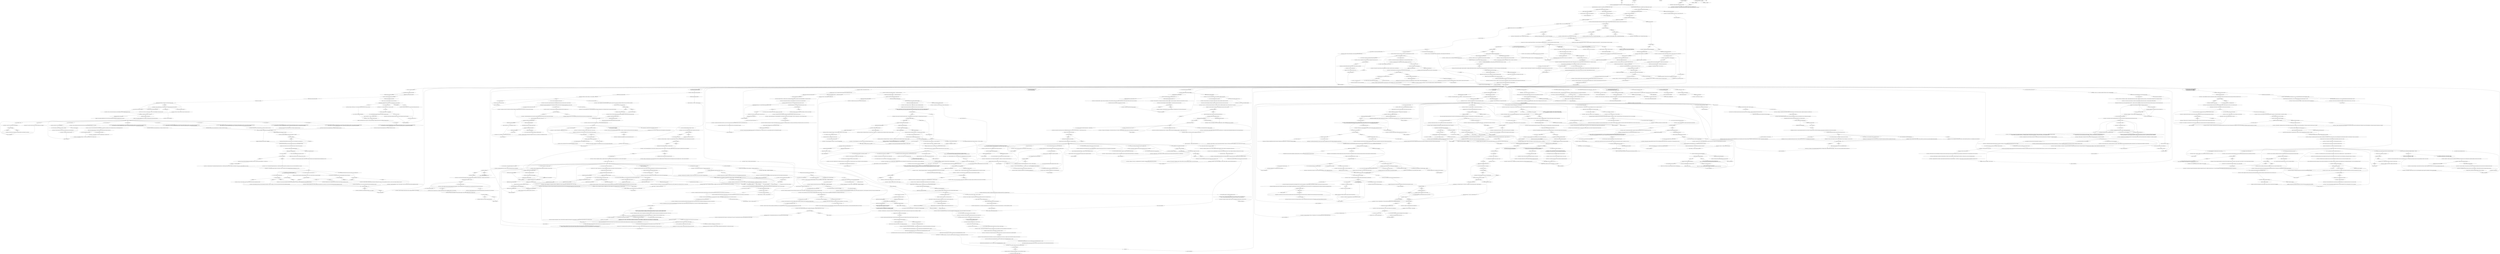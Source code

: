 # PIER / JOYCE INTRO
# Joyce is on her boat. She welcomes you and tells you about the situation, her role in it, what happened w hanged man.
#1. Finishes task: find wild pines rep
#2. Finishes task: reality lowdown
#2. Gives task: investigate traffic jam
#3. Volition white to get 130 real
# ==================================================
digraph G {
	  0 [label="START"];
	  1 [label="input"];
	  2 [label="Joyce Messier: Variable[\"TASK.ask_about_ruby_in_village\"]"];
	  3 [label="Variable[\"TASK.ask_about_ruby_in_village\"]", shape=diamond];
	  4 [label="!(Variable[\"TASK.ask_about_ruby_in_village\"])", shape=diamond];
	  5 [label="Joyce Messier: IsKimHere()"];
	  6 [label="IsKimHere()", shape=diamond];
	  7 [label="!(IsKimHere())", shape=diamond];
	  8 [label="Joyce Messier: Variable[\"pier.joyce_evrart_talk_advice_given\"]"];
	  9 [label="Variable[\"pier.joyce_evrart_talk_advice_given\"]", shape=diamond];
	  10 [label="!(Variable[\"pier.joyce_evrart_talk_advice_given\"])", shape=diamond];
	  11 [label="Kim Kitsuragi: \"How about you share your information on the lynching -- now that you've seen his badge.\""];
	  12 [label="You: \"Okay then.\""];
	  13 [label="Joyce Messier: \"I'm glad to see you here.\" Her grip is tight and cold.\n\"I'm glad to see you here.\" Her grip is tight and cold. She seems relieved."];
	  14 [label="Joyce Messier: \"Of course, detective -- take care.\""];
	  15 [label="Kim Kitsuragi: \"But the strike began in *December*.\" He looks at his notes."];
	  16 [label="Joyce Messier: \"I believe the official title is Senior Labour Negotiator. In practice I'm a grocery clerk. I relay the Union's demands to Wild Pines, and return with Wild Pines' counter-offer...\""];
	  17 [label="Joyce Messier: IsKimHere()"];
	  18 [label="IsKimHere()", shape=diamond];
	  19 [label="!(IsKimHere())", shape=diamond];
	  20 [label="Joyce Messier: \"Charmed, enchanted, put under his spell.\""];
	  21 [label="Joyce Messier: \"*Oh*. And what happened to yours, detective?\" She returns the lieutenant's badge and turns to you."];
	  22 [label="You: \"Some artist types stole my badge. It was a mistake to trust them.\""];
	  23 [label="You: \"Some damn *clown* stole it from me. It's a long story.\""];
	  24 [label="Jump to: [Joyce MAIN hub]"];
	  25 [label="Reaction Speed: Your synapses flash!"];
	  26 [label="Joyce Messier: Variable[\"pier.cindy_kims_plan_of_action\"]"];
	  27 [label="Variable[\"pier.cindy_kims_plan_of_action\"]", shape=diamond];
	  28 [label="!(Variable[\"pier.cindy_kims_plan_of_action\"])", shape=diamond];
	  29 [label="Empathy: There is no shame in her voice -- a touch of sadness, yes -- but no shame."];
	  30 [label="Jump to: [joyce BOAT hub]"];
	  31 [label="Joyce Messier: She takes a sip."];
	  32 [label="Empathy: The lieutenant is satisfied with where this is going."];
	  33 [label="Joyce Messier: \"As they do.\""];
	  34 [label="Joyce Messier: \"Officer, I don't mean to be rude but are you sure your recent medical episode wasn't a *stroke*?\""];
	  35 [label="Rhetoric: An opening gambit, surely."];
	  36 [label="Joyce Messier: \"It's quite simple, you see. Every time the Wild Pines Group makes a decision -- about, what? About *anything* really -- it needs the signature of *each* of the 2,200 workers in its Martinaise terminal.\""];
	  37 [label="Suggestion: She enjoys talking about the company. It would not hurt to inquire more."];
	  38 [label="Joyce Messier: \"Yes, past a certain point numbers begin to seem *imaginary*. But they are quite real for the 72,000 employees who depend on Wild Pines for their pay checks...\"\n\"I was not trying to impress you, I swear. The conglomerate employs 72,000 people, wages cover most of the revenue...\" A wave hits the sloop, she looks at it indifferently."];
	  39 [label="Joyce Messier: \"We built this district,\" she says, calmly."];
	  40 [label="Joyce Messier: \"Of course not. Evrart is *fantastically* corrupt. I imagine he has a thick, viscous goo where you and I have blood.\""];
	  41 [label="Joyce Messier: \"It's how they circumvent the term limits, you see. With a funny little *switcharoo*. While in office they've embezzled god knows *how* much of their workers' dues.\""];
	  42 [label="You: \"That's Evrart, alright.\""];
	  43 [label="Joyce Messier: \"Organized labour at its best, as they say. Then something happened in the local chapter elections. The Brothers Claire came and transformed it into a... how do you say?\" She hesitates, looking for the right expression."];
	  44 [label="You: \"One of those facts is where my badge is.\"\n\"One of those facts is where my badge is. Another is my name.\""];
	  45 [label="Jump to: [Untitled hub (05)]"];
	  46 [label="You: \"You have so much else. I have only this.\" (Spread your hands) \"This is the entirety of my existence.\""];
	  47 [label="You: \"I don't remember *anything* except this lynching. There is only this coast -- and this lynching.\""];
	  48 [label="Logic: She wants you to help her gain leverage to re-start negotiations with the Union."];
	  49 [label="Suggestion: She is resolute in this, yet you sense that she *wants* to tell you. You'll have to earn her trust first."];
	  50 [label="Joyce Messier: \"Meth- and dextro-amphetamine, GBL and various synthetic psychedelics. Honestly, it might be quicker to say what you *can't* make from the stuff.\""];
	  51 [label="You: \"There will be an investigation, that's all I can say.\""];
	  52 [label="Joyce Messier: \"Of course, detectives,\" she says, her tone more cautious suddenly. \"In any case, you've held up your end of our arrangement. I trust you with the rest. Now it's my turn...\""];
	  53 [label="Inland Empire: You're thinking it, but your lips are not moving."];
	  54 [label="Joyce Messier: A well-kempt, yet tastefully short bob of dark hair. Despite the first hints of grey, she's elected to keep it au naturale -- shaped into a permanent wave, late-Forties style..."];
	  55 [label="Conceptualization: Surprisingly eloquent, really. The last one, not the first three -- those are ape-speak."];
	  56 [label="You: \"I'm the stuff people have under their fingernails. Let's talk about something else please.\""];
	  57 [label="You: \"You seem rich. Can I have some money?\""];
	  58 [label="Empathy: She's surprisingly nonchalant about this. If anything, your finally asking it has relieved some of the tension."];
	  59 [label="Joyce Messier: \"HOW MUCH MONEY?!\""];
	  60 [label="Joyce Messier: \"Come now. Nobody carries that much cash on their person, particularly in a place like Martinaise... I'd get robbed.\""];
	  61 [label="Joyce Messier: IsKimHere()"];
	  62 [label="IsKimHere()", shape=diamond];
	  63 [label="!(IsKimHere())", shape=diamond];
	  64 [label="Joyce Messier: Variable[\"pier.joyce_left_performative_experience\"]"];
	  65 [label="Variable[\"pier.joyce_left_performative_experience\"]", shape=diamond];
	  66 [label="!(Variable[\"pier.joyce_left_performative_experience\"])", shape=diamond];
	  67 [label="Joyce Messier: \"Well, technically speaking I'm not *on* it right now...\" She looks at the sloop sway in the waves."];
	  68 [label="Jump to: [reportinghub]"];
	  69 [label="Joyce Messier: \"Taking it out of commission will deal a blow to the smuggling network. Excellent work.\""];
	  70 [label="Joyce Messier: "];
	  71 [label="", shape=diamond];
	  72 [label="!()", shape=diamond];
	  73 [label="Joyce Messier: \"About the boat?\" A wisp of steam rises from her thermal cup."];
	  74 [label="Joyce Messier: Variable[\"pier.joyce_special_greeting_done_night\"]"];
	  75 [label="Variable[\"pier.joyce_special_greeting_done_night\"]", shape=diamond];
	  76 [label="!(Variable[\"pier.joyce_special_greeting_done_night\"])", shape=diamond];
	  77 [label="You: \"Old, huh? I think I have that too.\""];
	  78 [label="Joyce Messier: \"Sadly I need this one myself. It's hydrophobic, repels water, almost *magically*. The company makes them for offshore platform personnel. Very sturdy.\""];
	  79 [label="You: \"One more thing -- you said something *happened* in the elections?\""];
	  80 [label="Joyce Messier: IsKimHere()"];
	  81 [label="IsKimHere()", shape=diamond];
	  82 [label="!(IsKimHere())", shape=diamond];
	  83 [label="You: \"Some kind of extortion probably.\""];
	  84 [label="Jump to: [pier.joyce_evrart_hub_reached]"];
	  85 [label="Joyce Messier: \"Because it was manufactured in Revachol East by a company called Cor-de-Leite, and it's hull is '19 paces long.\""];
	  86 [label="You: \"Seems like they have no idea about business.\""];
	  87 [label="Inland Empire: Oh, but you are: too ashamed to ask this person for *money*, too scared to belittle yourself in her eyes -- those half-precious stones of Eau-de-Nil."];
	  88 [label="You: \"Let me get this straight -- the materials come from Samara to Revachol *through* the terminal?\""];
	  89 [label="Rhetoric: Ludicrous, even, it's meant."];
	  90 [label="Joyce Messier: Variable[\"TASK.what_does_joyce\"]  and  Variable[\"TASK.what_does_joyce_done\"] == false"];
	  91 [label="Variable[\"TASK.what_does_joyce\"]  and  Variable[\"TASK.what_does_joyce_done\"] == false", shape=diamond];
	  92 [label="!(Variable[\"TASK.what_does_joyce\"]  and  Variable[\"TASK.what_does_joyce_done\"] == false)", shape=diamond];
	  93 [label="Joyce Messier: IsKimHere()"];
	  94 [label="IsKimHere()", shape=diamond];
	  95 [label="!(IsKimHere())", shape=diamond];
	  96 [label="Reaction Speed: This one's a slippery eel."];
	  97 [label="Joyce Messier: \"Then what is this positively destitute *jetty* doing here?\" She puts her foot down on the rotten planks beneath. \"And what about that fleet of skiffs?\""];
	  98 [label="Joyce Messier: \"Leyton, my maiden name.\" Her bony hand dangles from the sleeve of her oversized raincoat."];
	  99 [label="Jump to: [MeetJoyceHub]"];
	  100 [label="You: \"What can you tell me about this lynching?\"\n\"Let's talk about the lynching.\"\n\"Hey, about my missing badge again...\""];
	  101 [label="Kim Kitsuragi: \"And when did you first arrive?\""];
	  102 [label="Kim Kitsuragi: \"Of course, ma'am. We should have introduced ourselves...\" The lieutenant hands her a piece of blue plastic. \"I'm Lieutenant Kitsuragi, from Precinct 57...\""];
	  103 [label="Joyce Messier: IsKimHere()"];
	  104 [label="IsKimHere()", shape=diamond];
	  105 [label="!(IsKimHere())", shape=diamond];
	  106 [label="You: \"Wait, I thought Le Calliou was one big island?\""];
	  107 [label="You: \"There it is again -- the name of that infernal machine! I woke up to that sound, you know?\""];
	  108 [label="Joyce Messier: \"What a surprise,\" she says, not the least bit surprised. \"That is one disadvantage of a motor carriage relative to a sloop like this one.\" The sloop bobs gently in the water."];
	  109 [label="You: \"Understood. About this boat of yours...\" (Back off.)"];
	  110 [label="You: \"I'm pretty sure I do. I police.\""];
	  111 [label="Joyce Messier: \"The other time I *would* have finished the race were it not for an urgent work matter, much like the one I'm on now.\""];
	  112 [label="Joyce Messier: \"The boat? No. *It* is called Cor-de-Leite '19 -- because that's the type of sloop it is.\""];
	  113 [label="Encyclopedia: It is a stable country, and yet there has always been something *ominous* about its perfect stability, its place at the edge of the Mundi isola, overlooking the Ubi Sunt? isles fracturing into the Great Unrest of the pale."];
	  114 [label="You: \"So I can't arbitrarily pull people over and ask for their papers?\""];
	  115 [label="Joyce Messier: IsKimHere()"];
	  116 [label="IsKimHere()", shape=diamond];
	  117 [label="!(IsKimHere())", shape=diamond];
	  118 [label="Joyce Messier: \"Okay.\" She takes a sip."];
	  119 [label="You: \"Fuck it... Let's get back to work.\""];
	  120 [label="Joyce Messier: \"Such a tough guy.\" She gives you a crooked smile. \"You have my full cooperation, tough guy -- and that of the Wild Pines Group.\""];
	  121 [label="You: \"Wait -- what if I want to hear about *trade secrets*?\""];
	  122 [label="You: \"An octopus? I will *slay* it!\""];
	  123 [label="Joyce Messier: IsKimHere()"];
	  124 [label="IsKimHere()", shape=diamond];
	  125 [label="!(IsKimHere())", shape=diamond];
	  126 [label="Joyce Messier: \"All the best parts of it. Rue de Saint-Ghislaine with its bastions, the plaza's Meteoran mosaic. Even some of the old street lamps have been put back thanks to investments from the WP.\" She points behind you where the seawall rises."];
	  127 [label="You: \"A giant leech sucking the life out of Revachol.\""];
	  128 [label="Joyce Messier: \"Ha!\" She lets out a loud cackle. \"I suppose you are, officer. *All*-Revachol. But enough about Evrart -- what else can I tell you about?\""];
	  129 [label="Jump to: [Strike hub]"];
	  130 [label="Joyce Messier: \"The situation is *extremely* volatile. The sooner we can speak about this lynching business, the better for all of us.\""];
	  131 [label="You: \"I'd rather not get into it, but yes: a bunch of clowns -- and some *arlecchinos* -- stole my badge.\""];
	  132 [label="Suggestion: *Feelings* will guide the way."];
	  133 [label="Joyce Messier: IsKimHere()"];
	  134 [label="IsKimHere()", shape=diamond];
	  135 [label="!(IsKimHere())", shape=diamond];
	  136 [label="Joyce Messier: \"Yes, I believe there is a connection -- but that's a subject for *later*.\" Her eyes narrow."];
	  137 [label="Joyce Messier: \"*Precisely*. Someone needs to move the ingredients *from* the harbour into the city. Once they reach Jamrock they're distributed to a network of local manufacturers, well beyond our grasp. But in transit they are *vulnerable*.\""];
	  138 [label="Joyce Messier: \"It's true they drove a number of the local businesses to bankruptcy preparing for this venture. I've talked to a few business owners -- it was quite the shakedown. But the contents of a few cash registers cannot provide for *two thousand* men.\""];
	  139 [label="Joyce Messier: \"I wouldn't normally break protocol like this, but the situation demands it. If you don't solve this murder I'm afraid we may have a blood bath on our hands.\""];
	  140 [label="Jump to: [Strike hub]"];
	  141 [label="You: \"Why? How is you looking at the photo tied to the lynching?\""];
	  142 [label="Joyce Messier: \"Yes -- but please don't call me that.\""];
	  143 [label="You: \"Help me, I'm poor. I need money to keep living.\""];
	  144 [label="Jump to: [Untitled hub]"];
	  145 [label="Logic: She is memorizing your badge number."];
	  146 [label="Joyce Messier: \"What is... speedfreaks FM?\" She looks at you quizzically."];
	  147 [label="Joyce Messier: \"The *Ex-* something? The *Ex-* what?\""];
	  148 [label="Authority: What is implied here?! That you're a *drunk*?!"];
	  149 [label="Joyce Messier: \"Matter of fact, I don't.\" She takes another sip."];
	  150 [label="Joyce Messier: \"Don't worry. It's curable -- with *questions*. Ask me some, it'll help pass this night.\""];
	  151 [label="You: \"Like what?\""];
	  152 [label="Joyce Messier: Variable[\"pier.joyce_shivers_drugflow\"]"];
	  153 [label="Variable[\"pier.joyce_shivers_drugflow\"]", shape=diamond];
	  154 [label="!(Variable[\"pier.joyce_shivers_drugflow\"])", shape=diamond];
	  155 [label="Jump to: [joyce BOAT hub]"];
	  156 [label="Joyce Messier: \"Keep in mind, this is a negotiator Mr. Claire has worked with before, and who was more than fair with him and the Union.\""];
	  157 [label="Joyce Messier: Variable[\"tc.vesper\"]"];
	  158 [label="Variable[\"tc.vesper\"]", shape=diamond];
	  159 [label="!(Variable[\"tc.vesper\"])", shape=diamond];
	  160 [label="Joyce Messier: \"The sooner the probe is finished the sooner I can share *crucial* information with you.\" She takes a sip of tea. \"Now, is there anything I can do for you in the meanwhile? Tea, perhaps?\""];
	  161 [label="You: \"I don't seem to have my badge, actually...\""];
	  162 [label="Joyce Messier: Variable[\"whirling.kimintro_did_not_shake_hand\"]"];
	  163 [label="Variable[\"whirling.kimintro_did_not_shake_hand\"]", shape=diamond];
	  164 [label="!(Variable[\"whirling.kimintro_did_not_shake_hand\"])", shape=diamond];
	  165 [label="Kim Kitsuragi: \"I'm afraid my partner doesn't shake hands. Please don't take offence.\""];
	  166 [label="Joyce Messier: \"Heavens, no. There have been *two* prior strikes. Both times the Union won significant concessions -- including overtime pay *and* a medical plan. This time their demands are more... I guess you could say *aggressive*.\""];
	  167 [label="Joyce Messier: \"The information I'm to share with you includes sensitive trade secrets. For the sake of my employer, I have to ask for your name and badge number.\"\n\"The information I'm to share with you includes sensitive trade secrets. For the sake of my employer, I have to ask for your names and badge numbers.\""];
	  168 [label="Logic: She's referring to Lieutenant Kitsuragi's motor carriage."];
	  169 [label="You: \"More like the Anarchy Act in my opinion.\""];
	  170 [label="You: \"No need.\""];
	  171 [label="Joyce Messier: \"You may still ask to see my passport,\" she says, trying to strike a conciliatory tone. \"*That* I'm obliged to share with you.\""];
	  172 [label="You: \"Let's talk about the *economics* of this boat you're on.\" (Go in for the kill.)"];
	  173 [label="Untitled hub (02)"];
	  174 [label="Jump to: [joyce BOAT hub]"];
	  175 [label="You: \"This isn't gonna happen.\""];
	  176 [label="Empathy: Her concern is sincere, her eyes round and affectionate."];
	  177 [label="Drama: What situation?"];
	  178 [label="Kim Kitsuragi: \"Don't worry. He'll be *fine*. It's all related to his unusual medical episode.\" He opens his notebook. \"Continue, please. He has questions.\""];
	  179 [label="You: \"I have other questions.\""];
	  180 [label="You: \"You would be surprised at the amount of damage I can inflict upon myself.\""];
	  181 [label="Jump to: [Untitled hub]"];
	  182 [label="You: \"That's all I need here. Let's change the topic.\""];
	  183 [label="You: \"The workers can't be kings. The king is king.\""];
	  184 [label="Joyce Messier: \"That may well be. It's not up to me to decide who is king. But as negotiations go -- it's not a swell start.\""];
	  185 [label="Joyce Messier: \"The Pines' *core competency* is logistics -- container shipping, freight, that sort of thing.\" She points to the small dots on the horizon. \"See those airships there, blinking? Those are the shipping side of things...\""];
	  186 [label="Jump to: [Strike hub]"];
	  187 [label="You: \"Numbers like that mean nothing to me.\""];
	  188 [label="You: \"Eight percent of *all* cargo in the world? That's quite the endeavour indeed.\""];
	  189 [label="You: \"I prefer not to have an opinion on these things.\""];
	  190 [label="You: \"My name is Harrier Du Bois, from Precinct 41. I don't have a badge *yet*.\""];
	  191 [label="Joyce Messier: \"Some *arlecchinos* you say?\" She shakes her head. \"I'm afraid what I need to tell you is anything but *fun* I really need to discuss it, however. With the RCM -- and I need your badge for that.\""];
	  192 [label="Joyce Messier: \"I have sympathy for your *highly* unusual conundrum, sir. And I believe you. But as it stands I cannot share any confidential information until I've seen a badge.\"\n\"I have sympathy for your *highly* unusal condition, sir. And I believe you. But as it stands I cannot share any confidential information until I've seen *both* your badges.\""];
	  193 [label="Joyce Messier: IsKimHere()"];
	  194 [label="IsKimHere()", shape=diamond];
	  195 [label="!(IsKimHere())", shape=diamond];
	  196 [label="Suggestion: She's a negotiator. Just float a favour at her. Insinuate.\nEasy. Just offer her a *favour*, like I said -- nice and dirty."];
	  197 [label="Suggestion: You're doing it! Despite your own best efforts you're still getting in, somehow..."];
	  198 [label="Joyce Messier: \"No. We asked East Motor Tract to raise the drawbridge. The road company is a partner of one of our subsidiaries. However...\" She pauses, looking to the sea."];
	  199 [label="Joyce Messier: \"As eager as I am to *share* it, lieutenant, once the job is done.\""];
	  200 [label="Jump to: [narco hub]"];
	  201 [label="Joyce Messier: \"Word has travelled, yes, but nothing of real substance has surfaced yet, I gather?\" She smiles, then explains: \"Wild Pines has eyes on the intersection -- but not ears.\""];
	  202 [label="Joyce Messier: Variable[\"pier.joyce_tatttoo_hub_reached\"]"];
	  203 [label="Variable[\"pier.joyce_tatttoo_hub_reached\"]", shape=diamond];
	  204 [label="!(Variable[\"pier.joyce_tatttoo_hub_reached\"])", shape=diamond];
	  205 [label="You: \"Why?\""];
	  206 [label="Volition: What you meant to say was:"];
	  207 [label="You: \"Can I have some money, ma'am?\""];
	  208 [label="Joyce Messier: \"Of course.\" She nods, she doesn't even smile. \"How much do you need.\""];
	  209 [label="You: \"I need 30 reál.\""];
	  210 [label="You: Nay, 'twould be dishonourable, and mine honour is my life."];
	  211 [label="Joyce Messier: \"Good morning, officer. I'm Joyce.\" She extends her hand in greeting."];
	  212 [label="Joyce Messier: \"A first-rate find -- that should tell you all you need to know about their network, I would imagine.\""];
	  213 [label="You: \"It's an octopus whose tentacles reach every corner of the city.\""];
	  214 [label="Joyce Messier: \"So this goes *beyond* Jamrock... she looks inland. \"At least you now understand the gravity of the situation. And those maps should prove very valuable indeed.\""];
	  215 [label="You: \"The *Executor*!\""];
	  216 [label="Jump to: [MeetJoyceHub]"];
	  217 [label="Joyce Messier: Variable[\"pier.joyce_authority_drunk\"]"];
	  218 [label="Variable[\"pier.joyce_authority_drunk\"]", shape=diamond];
	  219 [label="!(Variable[\"pier.joyce_authority_drunk\"])", shape=diamond];
	  220 [label="Joyce Messier: \"Of course. That's what I'm here for.\""];
	  221 [label="Joyce Messier: Variable[\"pier.joyce_kim_medical_condition\"]  or  Variable[\"pier.joyce_amnesia_known\"]"];
	  222 [label="Variable[\"pier.joyce_kim_medical_condition\"]  or  Variable[\"pier.joyce_amnesia_known\"]", shape=diamond];
	  223 [label="!(Variable[\"pier.joyce_kim_medical_condition\"]  or  Variable[\"pier.joyce_amnesia_known\"])", shape=diamond];
	  224 [label="Joyce Messier: \"And your opinion, detective? If I may ask. I'm a curious and talkative person you see,\" she explains.\" Would you say the Débardeurs' Union is...\""];
	  225 [label="Joyce Messier: \"Yes. On the last day of the local chapter elections her daughter phoned in and said she wasn't running anymore -- or coming to work. Ever. End of story.\""];
	  226 [label="You: \"This forewoman? Her name?\""];
	  227 [label="Jump to: [Untitled hub (05)]"];
	  228 [label="Suggestion: With your help -- hopefully -- says her warm tone."];
	  229 [label="Joyce Messier: Variable[\"village.joyce_left_mid_village_greet\"]"];
	  230 [label="Variable[\"village.joyce_left_mid_village_greet\"]", shape=diamond];
	  231 [label="!(Variable[\"village.joyce_left_mid_village_greet\"])", shape=diamond];
	  232 [label="Joyce Messier: \"It may come to nothing, or it may just blow the case wide open. I suspect the traffic jam won't disperse for a few more days. You should have the time you need.\""];
	  233 [label="Visual Calculus: One of the tall buildings overlooking the roundabout, most likely. That would give them a read on the entire quarter."];
	  234 [label="Kim Kitsuragi: \"And this is my colleague from Precinct 41.\" He waits for you to show your badge."];
	  235 [label="Joyce Messier: IsKimHere()"];
	  236 [label="IsKimHere()", shape=diamond];
	  237 [label="!(IsKimHere())", shape=diamond];
	  238 [label="Joyce Messier: \"This unmistakably *proletarian* fleet of skiffs.\" She waves at the nearby fishing boats. \"As I said, *plenty* of people drive boats. Of all social strata.\""];
	  239 [label="Joyce Messier: \"Good afternoon, officer, I'm Joyce.\" She extends her hand in greeting."];
	  240 [label="Untitled hub (05)"];
	  241 [label="Joyce Messier: Variable[\"plaza.kineema_intro_done\"]"];
	  242 [label="Variable[\"plaza.kineema_intro_done\"]", shape=diamond];
	  243 [label="!(Variable[\"plaza.kineema_intro_done\"])", shape=diamond];
	  244 [label="Joyce Messier: \"Good,\" she takes a sip of her thermal cup."];
	  245 [label="Empathy: There is a pinch of *defensiveness* in her voice, but it is playful."];
	  246 [label="Kim Kitsuragi: \"It is a little known fact among those who *police* that the Wayfarer Act specifically denies the RCM the authority to demand anyone's operator license.\""];
	  247 [label="You: \"Makes sense, I guess. I mean, look at me!\""];
	  248 [label="Encyclopedia: It's one of the foundational laws in Revachol, designed to limit the authority of local institutions. Part of it prohibits the RCM from requesting most documents and licenses without permission from a Coalition representative..."];
	  249 [label="Joyce Messier: The woman is silent, smiling while the waves lap against the hull. In your hand, under the plastic -- a light blue passport saying *REPUBLIC OF VESPER*. The coat of arms has a lion and an ostrich, sejant."];
	  250 [label="You: Look at the photo page."];
	  251 [label="Joyce Messier: \"Okay. It *is* Antecentennial.\" She looks at the building looming overhead.\n\"It *is* Antecentennial.\" She looks across the water, trying to catch a glimpse of the looming building. "];
	  252 [label="You: \"Something is about to happen.\" (Point to your head.) \"In here.\""];
	  253 [label="You: Wave your hand next to your head. (It will help!)"];
	  254 [label="Joyce Messier: IsKimHere()"];
	  255 [label="IsKimHere()", shape=diamond];
	  256 [label="!(IsKimHere())", shape=diamond];
	  257 [label="Jump to: [joyce BOAT hub]"];
	  258 [label="Joyce Messier: \"Of course. You have my full cooperation -- and the cooperation of the Wild Pines Group.\""];
	  259 [label="Joyce Messier: Variable[\"pier.joyce_amnesia_known\"]"];
	  260 [label="Variable[\"pier.joyce_amnesia_known\"]", shape=diamond];
	  261 [label="!(Variable[\"pier.joyce_amnesia_known\"])", shape=diamond];
	  262 [label="Jump to: [Joyce MAIN hub]"];
	  263 [label="Joyce Messier: Variable[\"pier.joyce_logic_shooting_foot\"]"];
	  264 [label="Variable[\"pier.joyce_logic_shooting_foot\"]", shape=diamond];
	  265 [label="!(Variable[\"pier.joyce_logic_shooting_foot\"])", shape=diamond];
	  266 [label="You: \"Most of them probably don't know what that means.\""];
	  267 [label="You: \"What are you going to do?\" (Proceed.)"];
	  268 [label="You: \"The king is dead. Long live the workers!\""];
	  269 [label="Rhetoric: There was a touch of discomfort there. She wants to merely *represent*."];
	  270 [label="You: \"Fair enough. Tell me something else.\""];
	  271 [label="You: \"What about the Union itself, outside the brothers Claire?\""];
	  272 [label="Joyce Messier: \"Of course, officer.\""];
	  273 [label="Joyce Messier: She hands it back to you: \"It is a relief to see a double-yefreitor here. The situation is precarious to say the least. It needs a quick solution, or we will have a blood bath on our hands.\""];
	  274 [label="Joyce Messier: \"However,\" she says, with a touch of regret, \"This isn't about my feelings. There's also protocol to consider. I'm afraid I can't say any more until I've seen that badge.\""];
	  275 [label="You: What kind of arrangement would it be?"];
	  276 [label="You: \"You don't understand. It's not like a side-case for me. This is my *main thing*.\""];
	  277 [label="Joyce Messier: IsKimHere()"];
	  278 [label="IsKimHere()", shape=diamond];
	  279 [label="!(IsKimHere())", shape=diamond];
	  280 [label="Joyce Messier: IsKimHere()"];
	  281 [label="IsKimHere()", shape=diamond];
	  282 [label="!(IsKimHere())", shape=diamond];
	  283 [label="Joyce Messier: IsKimHere()"];
	  284 [label="IsKimHere()", shape=diamond];
	  285 [label="!(IsKimHere())", shape=diamond];
	  286 [label="Joyce Messier: \"To answer your question -- yes. They were organized by Wild Pines. The contractors picked them up from Jamrock and drove them over. This is standard practice. The company reserves a right to man its stations.\""];
	  287 [label="Joyce Messier: You're poor. Poor as balls. You can't ask this person for money. You're too..."];
	  288 [label="Inland Empire: You think your little *communism\" protects you from this feeling? No. The more *demeaning* it is to grovel at her feet..."];
	  289 [label="Joyce Messier: \"That's garbage! You're a police officer.\""];
	  290 [label="Jump to: [Joyce MAIN hub]"];
	  291 [label="You: \"What? I thought you said you had like twenty billion or something.\""];
	  292 [label="Rhetoric: Her tone makes clear that you've violated some kind of rich-person taboo. Wouldn't be the first time."];
	  293 [label="You: \"Hydrodynamique E40? Sounds fast.\""];
	  294 [label="Joyce Messier: IsKimHere()"];
	  295 [label="IsKimHere()", shape=diamond];
	  296 [label="!(IsKimHere())", shape=diamond];
	  297 [label="Joyce Messier: Variable[\"TASK.ask_about_ruby_in_village\"]"];
	  298 [label="Variable[\"TASK.ask_about_ruby_in_village\"]", shape=diamond];
	  299 [label="!(Variable[\"TASK.ask_about_ruby_in_village\"])", shape=diamond];
	  300 [label="You: (Show her your badge.) \"I found my badge, by the way.\""];
	  301 [label="You: \"It didn't have Speedfreaks FM.\""];
	  302 [label="You: \"A very loud radio station about motor carriages and rock music, I think.\""];
	  303 [label="You: \"Yes. They're spread all over Jamrock... and beyond. I couldn't even identify the exact end points.\""];
	  304 [label="Jump to: [narco hub]"];
	  305 [label="Electrochemistry: Shit yeah, baby, it's the Party Pipeline! Why would you want to shut that down?"];
	  306 [label="You: \"Because it's sleek... and fish-like.\""];
	  307 [label="You: \"Just the *Ex-Something*.\""];
	  308 [label="You: \"Okay, but what *kind* of boat is it?\""];
	  309 [label="Untitled hub"];
	  310 [label="You: \"No need. Tell me something.\""];
	  311 [label="Joyce Messier: \"Yes, extremely. Keep in mind, this is a negotiator Mr. Claire has worked with before, and who was more than fair with him and the Union.\""];
	  312 [label="Jump to: [Strike hub]"];
	  313 [label="Conceptualization: She makes a point of being unromantic about it."];
	  314 [label="Jump to: [reportinghub]"];
	  315 [label="Jump to: [Joyce MAIN hub]"];
	  316 [label="You: \"How about you share your information on the lynching -- now that you've seen my badge.\""];
	  317 [label="Shivers: All around you, rain keeps falling down. On the wooden boards she's standing on, and on the water around you..."];
	  318 [label="Joyce Messier: \"Joyce L. Messier. I represent the board of Wild Pines -- the owners of the harbour. You must be from the RCM...\" She steps closer and holds out her hand over the railing."];
	  319 [label="Joyce Messier: \"None taken, officer.\" They exchange a brief handshake. \"Either way, I'm glad you're both here now.\""];
	  320 [label="Joyce Messier: \"I'm glad to see you here.\" She withdraws her small hand and picks up her cup."];
	  321 [label="You: \"How are these talks going?\""];
	  322 [label="You: \"You mean Jean-Luc, my Race Mentor? He's a great teacher, a man of *virtù*.\""];
	  323 [label="You: \"Do you have a licence for this boat?\""];
	  324 [label="You: \"Still. I haven't seen anyone else sail a boat around here.\""];
	  325 [label="do not return"];
	  326 [label="Kim Kitsuragi: \"Actually,\" the lieutenant becomes defensive, \"that motor carriage has been specially issued to serve as a patrol and *pursuit* vehicle.\""];
	  327 [label="You: \"You lost me there -- I have no idea what a Coupris Kineema is.\""];
	  328 [label="Jump to: [Rhetoric: \"You *need* to make this lady admit...\"]"];
	  329 [label="Joyce Messier: \"I *mean* we are on Le Caillou, are we not?\" She raises her brow."];
	  330 [label="Kim Kitsuragi: \"No need to politicize this. You may still ask for the lady's *passport*.\""];
	  331 [label="Jump to: [joyce BOAT hub]"];
	  332 [label="You: Look at her passport."];
	  333 [label="NAMEHUB"];
	  334 [label="You: It'll come off like I'm envious. And I'm not."];
	  335 [label="Rhetoric: You're *not*? Okay then, just keep on admiring the boat then, unburdened by envy."];
	  336 [label="Joyce Messier: \"Yes -- anyway.\" She adjusts her hair. The permanent wave in her auburn locks radiates victory."];
	  337 [label="Reaction Speed: It happens quicker than a shooting star -- but did the lieutenant just *wink* at you?"];
	  338 [label="Joyce Messier: \"I am a bourgeois woman and this is my long, incredibly lightweight, interminably bourgeois boat.\""];
	  339 [label="Kim Kitsuragi: \"I told you his methods are... unconventional.\""];
	  340 [label="Jump to: [joyce BOAT hub]"];
	  341 [label="Joyce Messier: \"I'm afraid the Emergencies Act was put in place by the same Coalition government that leases the RCM the right to police West Revachol.\""];
	  342 [label="Joyce Messier: \"But -- I am derailing us. You wanted to know about the strike.\""];
	  343 [label="You: \"Sounds like an opening gambit.\" (Proceed.)"];
	  344 [label="Joyce Messier: She nods."];
	  345 [label="Joyce Messier: \"They started as an exploration and cargo fleet conducting trade between the Samaran and Insulindian isolas -- 250 years ago, when Pines' ships explored the South-Semenese and charted Lo Manthang on behalf of the suzerain.\""];
	  346 [label="You: \"What is it made of?\""];
	  347 [label="You: \"Is he that bad?\""];
	  348 [label="Joyce Messier: \"Of course.\" She takes a sip from the thermal cup."];
	  349 [label="Joyce Messier: \"Edgar looks *exactly* like his brother, except for that lazy eye. He also *talks* exactly like Evrart does. And when one's term as foreman is up, the other takes over.\""];
	  350 [label="Joyce Messier: \"Refreshingly honest, officer.\" She nods. \"The company has tried appeasing in the past, but I'm afraid our concessions have only emboldened Evrart and his brother.\" She turns to you:"];
	  351 [label="Joyce Messier: \"Of course.\" She grabs the mainstay and leans toward you. \"But before we do, officer -- let me be perfectly clear...\"\n\"Of course.\" She grabs the mainstay and leans toward you: \"But before we do, officers -- let me be perfectly clear...\""];
	  352 [label="Jump to: [Untitled hub (03)]"];
	  353 [label="Joyce Messier: \"Reports from inside Terminal B suggest it's a hub for the local drug trade. This is an open secret in Martinaise. The Union *controls* the terminal, so it goes to reason...\""];
	  354 [label="You: \"So the strike is *connected* to the lynching?\""];
	  355 [label="Joyce Messier: IsKimHere()"];
	  356 [label="IsKimHere()", shape=diamond];
	  357 [label="!(IsKimHere())", shape=diamond];
	  358 [label="Joyce Messier: \"With all due respect to these desert cacti, the contents of a few cash registers cannot provide for *two-thousand* men. The local businesses can scarcely provide for themselves.\""];
	  359 [label="Kim Kitsuragi: \"It appears we're being monitored every step we take, colleague.\" The lieutenant shrugs. \"Did we have any other business here?\""];
	  360 [label="Jump to: [Joyce Lynching hub]"];
	  361 [label="Inland Empire: Yes. You should be able to take care of yourself. Not grovel at her beautiful feet, dishonouring yourself and your organization with this request..."];
	  362 [label="Joyce Messier: Variable[\"pier.joyce_volition_white_succeeded\"]"];
	  363 [label="Variable[\"pier.joyce_volition_white_succeeded\"]", shape=diamond];
	  364 [label="!(Variable[\"pier.joyce_volition_white_succeeded\"])", shape=diamond];
	  365 [label="Joyce Messier: \"My....\" She doesn't know what to say: \"Why do you say that?\""];
	  366 [label="You: \"MONEY!!!\""];
	  367 [label="Kim Kitsuragi: \"Ideas like this one are all part of his rare medical condition, ma'am. Nothing to be worried about.\""];
	  368 [label="Untitled hub"];
	  369 [label="Joyce Messier: IsKimHere()"];
	  370 [label="IsKimHere()", shape=diamond];
	  371 [label="!(IsKimHere())", shape=diamond];
	  372 [label="Joyce Messier: Variable[\"pier.joyce_strike_hub_reached\"]"];
	  373 [label="Variable[\"pier.joyce_strike_hub_reached\"]", shape=diamond];
	  374 [label="!(Variable[\"pier.joyce_strike_hub_reached\"])", shape=diamond];
	  375 [label="Joyce Messier: \"More lessons in basic reality?\" She's positively surprised. \"My favourite part of the day! Go ahead, ask me anything.\""];
	  376 [label="New jump"];
	  377 [label="Composure: Fast, observantly. Like an electronic printer."];
	  378 [label="Jump to: [Joyce MAIN hub]"];
	  379 [label="You: \"We turned up quite a few *interesting* things actually...\" (Share information.)"];
	  380 [label="Joyce Messier: \"That speaks of the vastness and sophistication of the operation. Were you able to examine the radio?\""];
	  381 [label="You: \"Unfortunately the dial knob was missing, the radio itself was inoperative.\""];
	  382 [label="Joyce Messier: \"An ominous vision...\" She nods solemnly. \"At least you understand the gravity of the situation. And the maps should prove very valuable indeed.\""];
	  383 [label="Joyce Messier: Variable[\"pier.joyce_concept_to_logic\"]"];
	  384 [label="Variable[\"pier.joyce_concept_to_logic\"]", shape=diamond];
	  385 [label="!(Variable[\"pier.joyce_concept_to_logic\"])", shape=diamond];
	  386 [label="You: \"Okay. I've made up my mind about the smuggling investigation...\" (Proceed.)"];
	  387 [label="Joyce Messier: \"Indeed. The company suspects foul play, but there's nothing they could do, it was a Union matter.\""];
	  388 [label="You: \"You'll never guess what I found. My badge!\" (Show her your badge.)"];
	  389 [label="Jump to: [NAMEHUB]"];
	  390 [label="You: Shake it off."];
	  391 [label="You: I'm not ashamed!"];
	  392 [label="Untitled hub"];
	  393 [label="Jump to: [narco hub]"];
	  394 [label="Rhetoric: There's a trace of irony in his voice. Mischief even. This is a tactic."];
	  395 [label="Rhetoric: Don't tell her you've met Evrart *right away*. There's time."];
	  396 [label="You: \"This was your plan all along.\""];
	  397 [label="Jump to: [Joyce MAIN hub]"];
	  398 [label="Joyce Messier: \"*Oh*. And what happened to it, detective?\" She returns the lieutenant's badge."];
	  399 [label="Kim Kitsuragi: The lieutenant breathes a sigh of relief. \"Good. We won't be needing to go to my Kineema, then.\""];
	  400 [label="You: Don't shake her hand."];
	  401 [label="You: \"Joyce L? What does the 'L' stand for?\""];
	  402 [label="Joyce Messier: IsAfternoon()"];
	  403 [label="IsAfternoon()", shape=diamond];
	  404 [label="!(IsAfternoon())", shape=diamond];
	  405 [label="Joyce Messier: \"They're *not*. That's the problem. The Union stopped all negotiations a week ago. After that awful lynching took place.\""];
	  406 [label="You: \"How long have you been here?\""];
	  407 [label="Joyce Messier: IsKimHere()"];
	  408 [label="IsKimHere()", shape=diamond];
	  409 [label="!(IsKimHere())", shape=diamond];
	  410 [label="Kim Kitsuragi: \"And this is my colleague from Precinct 41.\" He points to you. \"I'm afraid he doesn't have his badge at the moment. I hope mine will suffice.\""];
	  411 [label="You: \"I drove my motor carriage into the sea, you know. It sank.\""];
	  412 [label="Suggestion: The graciousness of her response makes you feel glad you didn't hassle her about her papers for no reason."];
	  413 [label="Empathy: Laced with just a touch of pity."];
	  414 [label="You: \"Fine. Anyway...\" (Change the subject.)"];
	  415 [label="Reaction Speed: Uhm..."];
	  416 [label="You: \"Uhm...\""];
	  417 [label="You: \"Good thing everyone else has tiny skiffs.\""];
	  418 [label="Reaction Speed: Nothing happens. For quite a while."];
	  419 [label="Joyce Messier: \"You're marbles on glass, dear. Don't worry.\""];
	  420 [label="Joyce Messier: \"Of course.\" She bows slightly. \"You have my full cooperation -- and the cooperation of the Wild Pines Group.\""];
	  421 [label="Joyce Messier: \"'Fuck off, midget.' Gaumont is short of stature, you see.\""];
	  422 [label="Untitled hub (02)"];
	  423 [label="Jump to: [Strike hub]"];
	  424 [label="You: Who are the other indotribes?"];
	  425 [label="You: \"How much money does Wild Pines have?\""];
	  426 [label="You: \"Wow.\""];
	  427 [label="Joyce Messier: \"And to think -- there are years when the group books *losses* in the billions...\" A wave hits the sloop, she grasps the mainstay for balance.\n\"And to think -- there are years when the group runs a *loss* of billions...\" She turns her eyes towards the wave rising against the sloop."];
	  428 [label="Rhetoric: She's being sarcastic. Don't take her performance literally."];
	  429 [label="Joyce Messier: \"Have you *seen* him?\""];
	  430 [label="Kim Kitsuragi: \"As I said, ma'am,\" the lieutenant interjects, \"his technique may be *very* unconventional. But he *is* an officer of the RCM.\""];
	  431 [label="Kim Kitsuragi: \"I understand the dictates of protocol, ma'am, but... is there no way around it?\""];
	  432 [label="Kim Kitsuragi: \"Wild Pines seems to be *well apprised* of the local drug trade, ma'am. Do you mean to say the Union also *produces* the product? Sells drugs, I mean?\""];
	  433 [label="You: \"There's no way I can take this case.\" (Refuse.)\n\"There's no way we can take this case.\" (Refuse.)"];
	  434 [label="Joyce Messier: \"It may come to nothing, or it may just blow the case wide open. I can keep the drawbridge up for a few more days at least. You should have the time you need.\""];
	  435 [label="Kim Kitsuragi: \"*If* there is an investigation it will be part of an ongoing operation -- subject to confidentiality. I am sure you understand.\""];
	  436 [label="Joyce Messier: \"I don't believe that for one moment, officer.\" There is a pause, then her stern expression clears. \"I'm just going to assume that departmental regulations prevent you from saying anything more...\""];
	  437 [label="Jump to: [Strike hub]"];
	  438 [label="Joyce Messier: \"If these *workers* were organized by Wild Pines or its affiliates, then it would be a company secret. I could not share it with you -- not yet, at least.\""];
	  439 [label="Joyce Messier: \"That's the man who was killed...\" She almost takes the photo -- but then stops. \"I'm afraid this is a discussion for once we've cleared the lynching question.\""];
	  440 [label="Joyce Messier: \"As I was saying...\" Her voice breaks the silence and suddenly you're back again. Nearby, a seagull pecks at a piece of garbage... \"If there's *any* way I may be of assistance, please don't hesitate to ask.\""];
	  441 [label="Joyce Messier: \"Of course.\" She makes a slight bowing motion."];
	  442 [label="You: \"I need 60 reál.\""];
	  443 [label="Joyce Messier: Variable[\"pier.joyce_knows_u_want_money\"]"];
	  444 [label="Variable[\"pier.joyce_knows_u_want_money\"]", shape=diamond];
	  445 [label="!(Variable[\"pier.joyce_knows_u_want_money\"])", shape=diamond];
	  446 [label="Joyce Messier: \"Try again, dear. A little lower this time.\""];
	  447 [label="Joyce Messier: \"So would I -- but woe! There is no such denomination.\""];
	  448 [label="Interfacing: You illustrate the expression by holding an imaginary-- and very, very tiny-- *peone* between your thumb and index finger."];
	  449 [label="Joyce Messier: IsKimHere()"];
	  450 [label="IsKimHere()", shape=diamond];
	  451 [label="!(IsKimHere())", shape=diamond];
	  452 [label="You: \"It's Lieutenant Kitsuragi's favourite radio station!\""];
	  453 [label="Volition: Yes. *All* ears. That's how she operates."];
	  454 [label="Joyce Messier: \"A runaway? Good work, this is a tangible lead towards solving the whole mystery.\""];
	  455 [label="You: \"What do you mean?\""];
	  456 [label="Joyce Messier: \"Perhaps you've noticed that a number of lorries are tangled in a traffic jam at the roundabout just now? Interview the drivers who are still hanging about. One of them might be waiting for a *crucial* shipment.\" She gives you a knowing look."];
	  457 [label="Untitled hub"];
	  458 [label="You: \"The *Ex-Wife*.\""];
	  459 [label="Joyce Messier: \"Of course you're not. It was only a joke.\""];
	  460 [label="Conceptualization: Relax. She meant it in jest."];
	  461 [label="Joyce Messier: She gives the material another pat. \"What I *can* do for you is answer some *questions*. Nothing like talking to pass a rainy day.\""];
	  462 [label="You: \"It happens.\""];
	  463 [label="Joyce Messier: \"Does it?\" She arches her brow. \"The company suspects foul play, but there's nothing they could do, it was a Union matter.\""];
	  464 [label="Joyce Messier: \"Sadly, the company records do not even give a name. She's just *forewoman*, in private correspondence: Holly. I don't even know if it's a sur- or given name. And I don't have access to the Unions' files.\""];
	  465 [label="Jump to: [Composure: \"Quickly, methodically, like an elec...\"]"];
	  466 [label="Joyce Messier: Variable[\"pier.joyce_inland_it\"]"];
	  467 [label="Variable[\"pier.joyce_inland_it\"]", shape=diamond];
	  468 [label="!(Variable[\"pier.joyce_inland_it\"])", shape=diamond];
	  469 [label="Joyce Messier: \"I assure you it is no small matter for me either. We *all* share the responsibility for disarming this situation -- I hope you have a badge for me as soon as possible.\""];
	  470 [label="Joyce Messier: \"I'll be frank with you. If I'm going to break protocol, I need to be able to justify it to my superiors. They're going to want to see something *tangible*.\""];
	  471 [label="Joyce Messier: \"The Union is conducting drug trade out of the harbour. It's an open secret in Martinaise. Surely it must not come as a *complete* surprise to the RCM either. Perhaps it's time to look into it?\""];
	  472 [label="Joyce Messier: Variable[\"pier.joyce_evrart_hub_reached\"]"];
	  473 [label="Variable[\"pier.joyce_evrart_hub_reached\"]", shape=diamond];
	  474 [label="!(Variable[\"pier.joyce_evrart_hub_reached\"])", shape=diamond];
	  475 [label="Untitled hub (03)"];
	  476 [label="You: \"I heard something about a *complex operation* earlier. This adds up.\""];
	  477 [label="Joyce Messier: She nods. \"I'm glad to hear, officer. I'm sure you'll find out just what that means, soon enough.\""];
	  478 [label="Joyce Messier: \"Evrart Claire is a man of the *utmost* integrity. If you can say one thing about him, it's that he always puts the interests of the workers first.\""];
	  479 [label="Interfacing: Like steel. There is strength there. If she wanted, she could sink her nails deep into your skin."];
	  480 [label="Joyce Messier: Variable[\"pier.joyce_hub_reached\"]"];
	  481 [label="Variable[\"pier.joyce_hub_reached\"]", shape=diamond];
	  482 [label="!(Variable[\"pier.joyce_hub_reached\"])", shape=diamond];
	  483 [label="You: \"You seem rich. Can I have some money?\""];
	  484 [label="Joyce Messier: \"Joyce L. Messier. I represent the board of Wild Pines -- the owners of the harbour. You gentlemen must be from the RCM...\" She steps closer and holds out her hand over the railing."];
	  485 [label="Joyce Messier: \"Uhm...\" She seems confused. \"I meant *you* -- the Revachol Citizens Militia. The police.\""];
	  486 [label="a_hub_of_sorts"];
	  487 [label="You: \"Tell me more about this *behemoth*.\"\n\"Tell us more about this *behemoth*.\""];
	  488 [label="Kim Kitsuragi: \"My colleague has his peculiarities. Let's not go into this particular one just yet.\""];
	  489 [label="Joyce Messier: \"In any case...\" She takes a sip from her thermal cup."];
	  490 [label="Joyce Messier: Variable[\"coast.sunken_dialogue_done\"]  and  Variable[\"pier.joyce_said_not_yours_kineema\"]"];
	  491 [label="Variable[\"coast.sunken_dialogue_done\"]  and  Variable[\"pier.joyce_said_not_yours_kineema\"]", shape=diamond];
	  492 [label="!(Variable[\"coast.sunken_dialogue_done\"]  and  Variable[\"pier.joyce_said_not_yours_kineema\"])", shape=diamond];
	  493 [label="Jump to: [Rhetoric: \"You *need* to make this lady admit...\"]"];
	  494 [label="Kim Kitsuragi: \"Actually, you don't.\""];
	  495 [label="You: The what now?"];
	  496 [label="Joyce Messier: The woman -- born in the year 3 in the Commune of Revachol -- smiles at you, face adorned with frown lines and crow's feet. The photo is recent. The name reads Rejoyce Leyton-Messier."];
	  497 [label="Joyce Messier: \"Why *Dolores*?\""];
	  498 [label="Joyce Messier: \"Hmm. Well, it means nothing to me. I think I'll stick with the factory name. But thank you for the suggestion.\""];
	  499 [label="Jump to: [joyce BOAT hub]"];
	  500 [label="Kim Kitsuragi: \"Detective, may I remind you that Mrs. Messier is a *professional negotiator*?\" He doesn't look like he thinks you'll best her in single combat."];
	  501 [label="You: Fire back -- quick!"];
	  502 [label="You: Variable[\"pier.joyce_reaction_red_performed_comeback\"]"];
	  503 [label="Variable[\"pier.joyce_reaction_red_performed_comeback\"]", shape=diamond];
	  504 [label="!(Variable[\"pier.joyce_reaction_red_performed_comeback\"])", shape=diamond];
	  505 [label="Joyce Messier: IsKimHere()"];
	  506 [label="IsKimHere()", shape=diamond];
	  507 [label="!(IsKimHere())", shape=diamond];
	  508 [label="Joyce Messier: \"I assure you, they drove quite the hard bargain for this space -- but you're right.\""];
	  509 [label="Joyce Messier: \"I assure you, they drove quite a hard bargain for this space -- but you're right.\""];
	  510 [label="Joyce Messier: IsKimHere()"];
	  511 [label="IsKimHere()", shape=diamond];
	  512 [label="!(IsKimHere())", shape=diamond];
	  513 [label="Kim Kitsuragi: \"The thoughts happen *inside* his brain,\" the lieutenant explains."];
	  514 [label="Joyce Messier: \"Oh, dear, that *is* serious. If this is in any way dangerous for your health, we can always resume our conversation later.\""];
	  515 [label="Kim Kitsuragi: \"Don't worry. He'll be *fine*. It's all part of his unusual medical condition.\" He opens his notebook. \"Continue, please. He has questions.\""];
	  516 [label="Pain Threshold: Did someone say *shooting yourself in the foot*?"];
	  517 [label="Jump to: [Joyce MAIN hub]"];
	  518 [label="Joyce Messier: \"In its defence, another said *DEMAND DEMOCRACY*. Pretty tame stuff compared to *EVERY WORKER -- A MEMBER OF THE BOARD*.\""];
	  519 [label="Joyce Messier: \"Personally, I don't think it has the same *pizzazzo* as *EVERY WORKER -- a MEMBER OF THE BOARD*.\""];
	  520 [label="Joyce Messier: \"I don't, in fact.\" She shakes her head. \"I'm afraid what I need to tell you is wholly unrelated to art. I really need to discuss it, however. With the RCM -- and I need your badge for that.\""];
	  521 [label="You: \"It's possible. After a night of heavy drinking I lost all memory of my life and the world.\""];
	  522 [label="Joyce Messier: \"Oh, *dear*...\" She sighs with compassion, sadness even. \"I suppose this does explain some of the more *curious* turns in our conversation.\""];
	  523 [label="You: \"This boat, for example. And a home somewhere! I *only* have this case.\""];
	  524 [label="Joyce Messier: \"It's quite straightforward. Someone is using Terminal B to smuggle raw ingredients from the Samaran isola into Revachol with the Union's blessing. Wild Pines has suspected it for years.\""];
	  525 [label="You: \"What proof do you have that the Union is involved?\""];
	  526 [label="Joyce Messier: Variable[\"TASK.tell_joyce_about_smuggling\"]"];
	  527 [label="Variable[\"TASK.tell_joyce_about_smuggling\"]", shape=diamond];
	  528 [label="!(Variable[\"TASK.tell_joyce_about_smuggling\"])", shape=diamond];
	  529 [label="Visual Calculus: They must have someone in an overlook position, near the gates..."];
	  530 [label="Joyce Messier: \"The... *scabs*?\" She raises her brow. \"You mean the huddled masses of Jamrock, come to plead for work where the Union refuses to?\""];
	  531 [label="You: \"Do you know something about these tattoos?\" (Show her the photo.)"];
	  532 [label="Joyce Messier: (Variable[\"pier.joyce_lynching_hub_reached\"]  or  Variable[\"pier.joyce_harrier\"])"];
	  533 [label="(Variable[\"pier.joyce_lynching_hub_reached\"]  or  Variable[\"pier.joyce_harrier\"])", shape=diamond];
	  534 [label="!((Variable[\"pier.joyce_lynching_hub_reached\"]  or  Variable[\"pier.joyce_harrier\"]))", shape=diamond];
	  535 [label="Jump to: [tattoo hub]"];
	  536 [label="You: \"I need 130 reál.\""];
	  537 [label="Joyce Messier: \"That's a reasonable sum -- not too small, not fantastically large.\" She reaches into her raincoat and pulls out a zip bag -- in it you see paper notes arranged like black gills.\n\"That's a good sum. Not too small, not fantastically large like a billion.\" She reaches into her raincoat and pulls out a zip bag made of see-through plastic."];
	  538 [label="Kim Kitsuragi: \"... unusual medical episode.\""];
	  539 [label="Joyce Messier: She removes a few notes and hands them to you. The paper is cold and oily to the touch."];
	  540 [label="You: \"You bribed me all right. I'm your little *peone* now.\""];
	  541 [label="You: \"I'm still getting my head around this whole *money* concept. You were just helping me out.\""];
	  542 [label="Joyce Messier: \"That's heartening to hear. There are too few honourable men in Revachol.\" She gives you a slight bow. \"Now how else can I help the RCM today, besides supplementing its salaries?\""];
	  543 [label="Joyce Messier: \"By love, you did!\" She inspects the piece of blue plastic, her eyes scanning from left to right."];
	  544 [label="Joyce Messier: \"Good evening, officer, I'm Joyce.\" She extends her hand in greeting."];
	  545 [label="Joyce Messier: \"What is La Puta Madre?\""];
	  546 [label="Jump to: [reportinghub]"];
	  547 [label="Joyce Messier: Variable[\"jam.abandoned_seen_posters\"]"];
	  548 [label="Variable[\"jam.abandoned_seen_posters\"]", shape=diamond];
	  549 [label="!(Variable[\"jam.abandoned_seen_posters\"])", shape=diamond];
	  550 [label="Joyce Messier: \"The Union won *significant* concessions -- including overtime pay *and* a medical plan. This time their demands are more... I guess you could say *aggressive*.\""];
	  551 [label="Joyce Messier: She continues: \"The literage the local producers must get from this terminal alone must be *oceanic*.\""];
	  552 [label="Jump to: [joyce BOAT hub]"];
	  553 [label="Kim Kitsuragi: The lieutenant clears his throat audibly."];
	  554 [label="Joyce Messier: \"Now, per our original agreement, it's time for me to share company secrets with you.\" There's a change in her demeanour. A caution comes over her. A tension."];
	  555 [label="Joyce Messier: \"What?\""];
	  556 [label="Joyce Messier: \"Thank you for the suggestion. I see the word has emotional resonance for you. For me, sadly -- none. So I will stick with the factory name.\""];
	  557 [label="Jump to: [NAMEHUB]"];
	  558 [label="You: \"Answer me a question.\""];
	  559 [label="You: (Better not to poke further) \"That's good. This way you can answer me some questions.\""];
	  560 [label="Joyce Messier: \"Downright *haunting* if you ask me. The Wild Pines suspected foul play, but what could they do? It was a Union matter.\""];
	  561 [label="Kim Kitsuragi: \"His medical condition makes him a little *grumpy*, ma'am. I hope that's not a problem.\""];
	  562 [label="You: \"I just like the name for some reason.\""];
	  563 [label="Joyce Messier: \"I am sorry for the inconvenience, Lieutenant Kitsuragi. But we need them trapped here. This is a unique opportunity. I'm sure you understand.\""];
	  564 [label="You: \"I need 25 reál.\""];
	  565 [label="Joyce Messier: \"I am glad to hear that. Because let me tell you: we are in *dire* waters. The sooner the probe is finished the sooner I can share *crucial* information with you.\""];
	  566 [label="Joyce Messier: She takes a sip of tea. \"Now, is there anything I can do for you in the meanwhile? Tea, perhaps?\""];
	  567 [label="Joyce Messier: \"Frighten me?\" She smiles. \"I'm not frightened easily, but I understand -- some things are best for the police to keep to themselves.\""];
	  568 [label="Joyce Messier: Variable[\"whirling.kim_badge_lie\"]"];
	  569 [label="Variable[\"whirling.kim_badge_lie\"]", shape=diamond];
	  570 [label="!(Variable[\"whirling.kim_badge_lie\"])", shape=diamond];
	  571 [label="Joyce Messier: IsTaskActive(\"TASK.help_kim_with_money_plan\")--[[ Variable[ ]]"];
	  572 [label="IsTaskActive(\"TASK.help_kim_with_money_plan\")--[[ Variable[ ]]", shape=diamond];
	  573 [label="!(IsTaskActive(\"TASK.help_kim_with_money_plan\")--[[ Variable[ ]])", shape=diamond];
	  574 [label="Joyce Messier: \"I was dispatched to handle a strike, not a lynching. Anything I can do to assist the RCM in this matter, I will, gladly.\""];
	  575 [label="You: \"You seem smart, I need someone to give me a low-down on this... *reality* we're in.\""];
	  576 [label="Joyce Messier: \"Nothing, honestly. I've said it to every drunk in town and you're the first one who's responded.\""];
	  577 [label="Joyce Messier: \"What can I say? The Union employs a giant covered in tattoos.\" She pauses. \"A racist giant. I guess that's part of their *big tent* organization now.\""];
	  578 [label="Joyce Messier: Variable[\"cargo.evrart_kim_heard_name\"]"];
	  579 [label="Variable[\"cargo.evrart_kim_heard_name\"]", shape=diamond];
	  580 [label="!(Variable[\"cargo.evrart_kim_heard_name\"])", shape=diamond];
	  581 [label="Kim Kitsuragi: \"And this is my colleague from Precinct 41, Detective Du Bois.\" He points to you. \"I'm afraid Harry doesn't have his badge at the moment. I hope mine will suffice.\""];
	  582 [label="Joyce Messier: \"I haven't seen anyone else drive a souped-up Coupris Kineema motor carriage either.\""];
	  583 [label="Joyce Messier: \"Neither is this.\" The woman pats the cabin hardtop. \"A toy, I mean. It's a machine for crossing long distances in the bay of Revachol. Between the city and the islands.\"\n\"Neither is that.\" The woman nods toward the sloop. \"A toy, I mean. It's a machine for crossing long distances in the bay of Revachol. Between the city and the islands.\""];
	  584 [label="You: Let it be."];
	  585 [label="You: \"What do you mean?\""];
	  586 [label="You: \"How about... Dolores.\""];
	  587 [label="Kim Kitsuragi: \"Except he isn't.\""];
	  588 [label="Jump to: [Joyce Messier: \"\"No worries.\" She takes another sip...\"]"];
	  589 [label="Joyce Messier: \"You stood there for the longest time! And it looked like you were having trouble forming a sentence.\""];
	  590 [label="Kim Kitsuragi: \"What the ma'am means is that the Emergencies Act and the RCM both get their authority from the Coalition Government.\""];
	  591 [label="Strike hub"];
	  592 [label="You: \"Nope. That's weak.\""];
	  593 [label="Joyce Messier: \"Just so you understand, this is but one of *twenty-two* terminals owned by Wild Pines. Essentially -- not only are they *kings* of the company, they are also kings of the 72,000 employees of Wild Pines Group.\""];
	  594 [label="Untitled hub (03)"];
	  595 [label="You: \"That's *it*? I thought Wild Pines was supposed to be big time.\""];
	  596 [label="You: \"Where does Wild Pines *get* all these billions?\""];
	  597 [label="Joyce Messier: \"Centuries of care, deliberation -- and *madness* -- have gone into this endeavour. Vessels pass through the Great Unrest to re-emerge with apricots in tow. The logic of the system is totalizing... It's taken *everything* from its employees to build it.\""];
	  598 [label="Joyce Messier: \"A conglomerate the size of Wild Pines is like a shark -- if it stops moving and growing it will die. Then what becomes of those 72,000 families? It is a tremendous responsibility.\""];
	  599 [label="You: \"Evrart is a hero of the worker's movement.\""];
	  600 [label="Hand/Eye Coordination: If you were to prick him with something sharp you could see it oozing out -- a knife, maybe? No -- a rapier!"];
	  601 [label="Joyce Messier: \"Why do you think so?\" Her voice is calm, there is only curiosity there."];
	  602 [label="You: \"They're good labour men. Can't fault them for a little *corruption*.\""];
	  603 [label="Jump to: [Untitled hub (03)]"];
	  604 [label="You: \"Then I'll find it somehow. Let's talk about something else until I do.\""];
	  605 [label="Composure: Quickly, methodically, like an electric printing machine."];
	  606 [label="You: \"Remember when I told you I literally cannot remember even the most basic facts about reality?\""];
	  607 [label="You: \"What kind of *ingredients* are we talking about here?\""];
	  608 [label="Joyce Messier: \"The *lorries,*\" she stresses. \"Someone needs to move the ingredients from the harbour into the city. Once they reach Jamrock they're distributed to a network of local manufacturers, well beyond our grasp. But in transit they are *vulnerable*.\""];
	  609 [label="Joyce Messier: Variable[\"tc.camionneur_meaning\"]"];
	  610 [label="Variable[\"tc.camionneur_meaning\"]", shape=diamond];
	  611 [label="!(Variable[\"tc.camionneur_meaning\"])", shape=diamond];
	  612 [label="Jump to: [Joyce MAIN hub]"];
	  613 [label="spillthehub"];
	  614 [label="Jump to: [spillthehub]"];
	  615 [label="Joyce Messier: \"In any case, you've held up your end of our arrangement. Now it's my turn...\""];
	  616 [label="You: Let her continue."];
	  617 [label="You: \"I have a photo of the victim's tattoos.\" (Show it to her.)\n\"Can you tell me about these tattoos again?\" \n\"Now can you tell me about these tattoos?\" (Show her the photo.)"];
	  618 [label="Joyce Messier: \"I fear I've told you all I know.\" She takes the photo. \"It's an Oranjese Map of the Waterways -- or some version of it. It depicts the travels this man made while he was still alive.\""];
	  619 [label="You: \"Your name is Rejoyce?\""];
	  620 [label="Perception (Smell): A breeze carries with it the faint scent of juniper and oranges."];
	  621 [label="You: As I should be -- for even considering it. This is a woman and I'm a *man*."];
	  622 [label="You: \"I NEED MONEY!!!\""];
	  623 [label="Suggestion: Whoa, whoa. Did you see how easy that was? Ask her for more! *Toot-toot* Train to moneytown!"];
	  624 [label="Suggestion: Can you eat honour? Are you an *honour-vore?* Give me a break..."];
	  625 [label="Joyce Messier: \"Uhm...\" The woman dips her fingers back into the bag. \"I really did bring as little cash as possible, to avoid attention. So here you are, the last of bit of filthy *lucre* I can share.\""];
	  626 [label="Kim Kitsuragi: \"This may seem like *odd* behaviour for a police officer, ma'am, but it's a perfectly common side effect of his...\" He squints at you."];
	  627 [label="Jump to: [Joyce MAIN hub]"];
	  628 [label="You: \"Funny that your worried about this and not your ruthless exploitation of the entire *human race*.\""];
	  629 [label="Joyce Messier: IsKimHere()"];
	  630 [label="IsKimHere()", shape=diamond];
	  631 [label="!(IsKimHere())", shape=diamond];
	  632 [label="Joyce Messier: She clears her throat. \"Now, how else can I help the RCM today, besides supplementing its salaries?\""];
	  633 [label="Joyce Messier: Variable[\"pier.joyce_boat_hub_reached\"]"];
	  634 [label="Variable[\"pier.joyce_boat_hub_reached\"]", shape=diamond];
	  635 [label="!(Variable[\"pier.joyce_boat_hub_reached\"])", shape=diamond];
	  636 [label="You: \"The people who live there now lead a different *lifestyle* if you know what I mean.\""];
	  637 [label="You: \"A seriously bad guy.\""];
	  638 [label="Jump to: [reportinghub]"];
	  639 [label="Jump to: [reportinghub]"];
	  640 [label="Joyce Messier: \"Oh, I *do* like the sound of that.\" A smirk passes her face. \"It sounds so *decisive*, so...\""];
	  641 [label="You: \"Why is that?\""];
	  642 [label="You: \"No you're not. You look young.\""];
	  643 [label="Joyce Messier: She looks at you, expectantly. It is as if you have said nothing -- because you have not. No begging words have left your mouth..."];
	  644 [label="Joyce Messier: Variable[\"pier.joyce_exited_once\"]"];
	  645 [label="Variable[\"pier.joyce_exited_once\"]", shape=diamond];
	  646 [label="!(Variable[\"pier.joyce_exited_once\"])", shape=diamond];
	  647 [label="Joyce Messier: \"I can't hear you, darling... speak up, please.\""];
	  648 [label="Kim Kitsuragi: \"Why I had to call East Motor Tract -- and *beg* them to open the drawbridge for me. I'd wondered since I first drove *in*. On my motor carriage.\""];
	  649 [label="Suggestion: She means: you know her closer now, in some way you know her soul a bit."];
	  650 [label="Logic: Remember those bold, new exotic revenue streams Evrart said he was going to fund his harbour with? You should go back and ask him about that."];
	  652 [label="Joyce Messier: IsMorning()"];
	  653 [label="IsMorning()", shape=diamond];
	  654 [label="!(IsMorning())", shape=diamond];
	  655 [label="Joyce Messier: IsKimHere()"];
	  656 [label="IsKimHere()", shape=diamond];
	  657 [label="!(IsKimHere())", shape=diamond];
	  658 [label="Joyce Messier: \"Let's say I was not making the kind of progress I'd hoped for when I first arrived...\""];
	  659 [label="Joyce Messier: IsKimHere()"];
	  660 [label="IsKimHere()", shape=diamond];
	  661 [label="!(IsKimHere())", shape=diamond];
	  662 [label="Untitled hub (03)"];
	  663 [label="joyce BOAT hub"];
	  664 [label="You: \"Does she have a name?\""];
	  665 [label="Joyce Messier: \"We are. And the city of Revachol is on the island of Le Caillou.\""];
	  666 [label="Joyce Messier: \"Hmm, I suppose that one *does* have a rather loud electrical engine.\" She does not quite understand what you meant. \"A specific drone. In any case....\""];
	  667 [label="Joyce Messier: \"I just renewed its safety inspection last month, officer. It is completely seaworthy. In fact, it's taken part in not one, but *two* Insulindic regattas, and finished once.\"\n\"I just renewed its safety inspection last month, officers. It is completely seaworthy. In fact, it's taken part in not one, but *two* Insulindic regattas. Even finished once.\""];
	  668 [label="You: \"What happened the other time?\""];
	  669 [label="Authority: You need to save face if you want her respect. DEMAND that passport!"];
	  670 [label="Rhetoric: It's a law that keeps Revachol what it is -- in limbo."];
	  671 [label="You: Anything else?"];
	  672 [label="Kim Kitsuragi: \"I'm enjoying this part of the interview -- it has *so* little to do with the murder we're investigating.\""];
	  673 [label="Joyce Messier: \"Then certainly you must know that under the Wayfarer Act the RCM doesn't have the authority to demand anyone's operator license. Freedom of movement and all that.\""];
	  674 [label="You: \"No -- it's a symbol of our subjugation to *foreign* capital. The bad kind of capital.\"\n\"No. You're siphoning off honest Revacholian tax revenue to shifty-eyed Vespertine financiers.\""];
	  675 [label="You: Why am I even thinking about this? I have police work to do."];
	  676 [label="Rhetoric: Have it your way."];
	  677 [label="Rhetoric: He's trying to signal something. He *wants* you to play up your condition."];
	  678 [label="Joyce Messier: \"Of course.\""];
	  679 [label="You: Keep doing it."];
	  680 [label="You: \"They will come from my head -- the arguments.\""];
	  681 [label="Joyce Messier: IsKimHere()"];
	  682 [label="IsKimHere()", shape=diamond];
	  683 [label="!(IsKimHere())", shape=diamond];
	  684 [label="Pain Threshold: Don't worry. It'll get better when you die."];
	  685 [label="You: Leave it alone."];
	  686 [label="You: \"Tell me about this Union boss -- Mr. Claire.\"\n\"What do you think of Evrart?\""];
	  687 [label="Untitled hub"];
	  688 [label="Joyce Messier: \"They are having a blast -- but how can they *afford* it? After four months my assumption was they would prefer a more *practical* solution.\""];
	  689 [label="Joyce Messier: \"It's made of one thousand millions -- a million is made of a thousand thousands.\""];
	  690 [label="Joyce Messier: \"A conglomerate the size of the Wild Pines is like a shark -- if it stops moving it will die. Then what becomes of those 72,000 families? It's a tremendous responsibility.\""];
	  691 [label="Joyce Messier: \"You know more than you let on.\" She takes a sip and looks you over afresh. \"Certainly it helped, but most of the original indotribes have failed or been absorbed. To survive Wild Pines had to grow and adapt. No suzerain did that.\""];
	  692 [label="You: \"Between Evrart the Human Leech and Measurehead, this Union sounds like a *motley crew*. I'm into it.\" (Wink.)"];
	  693 [label="You: \"The thing is -- I don't have a badge at this moment.\""];
	  694 [label="Joyce Messier: \"I was hoping your *condition* was rhetorical, detective. A questioning technique.\""];
	  695 [label="You: \"It's not.\""];
	  696 [label="Joyce Messier: \"I'm afraid I can't say any more until we've taken care of formal protocol.\""];
	  697 [label="You: \"And you want us to investigate.\" (Move on.)"];
	  698 [label="Joyce Messier: \"In the meantime, let me know if there's any other way I may be of assistance.\" She takes another long sip from her seemingly bottomless thermal cup."];
	  699 [label="Joyce Messier: Variable[\"jam.jammystery_lorrymans_questioned\"] >= 3"];
	  700 [label="Variable[\"jam.jammystery_lorrymans_questioned\"] >= 3", shape=diamond];
	  701 [label="!(Variable[\"jam.jammystery_lorrymans_questioned\"] >= 3)", shape=diamond];
	  702 [label="Jump to: [Joyce Messier: \"\"I wouldn't normally break protocol...\"]"];
	  703 [label="Joyce Messier: \"If these *strikebreakers* were organized by Wild Pines or its affiliates, then it would be a company secret. I could not share it with you -- not yet, at least.\""];
	  704 [label="Untitled hub"];
	  705 [label="You: What, why not?"];
	  706 [label="You: What nice fabrics."];
	  707 [label="You: What lustrous hair."];
	  708 [label="You: Say it: \"Can I have some money?\""];
	  709 [label="You: Variable[\"pier.joyce_volition_white_succeeded\"]"];
	  710 [label="Variable[\"pier.joyce_volition_white_succeeded\"]", shape=diamond];
	  711 [label="!(Variable[\"pier.joyce_volition_white_succeeded\"])", shape=diamond];
	  712 [label="You: \"Khnnnnnnnffff...\""];
	  713 [label="Joyce Messier: \"Excuse me, I didn't hear you.\" Her voice is kind, a little hoarse from the wind."];
	  714 [label="You: \"No, I didn't. Let's talk about something else.\""];
	  715 [label="You: \"I need 100 reál.\""];
	  716 [label="Joyce Messier: She removes a few notes and hands them to you. The paper is cold and oily to the touch."];
	  717 [label="Joyce Messier: \"That's a good sum -- not too small, not fantastically large.\" She reaches into her raincoat and pulls out a zip bag -- in it you see paper notes arranged like black gills.\n\"That's a good sum. Not too small, not fantastically large like a billion.\" She reaches into her raincoat and pulls out a zip bag made of see-through plastic."];
	  718 [label="You: \"It's possible there's even a connection to La Puta Madre.\""];
	  719 [label="Kim Kitsuragi: \"No, he's not. Our friend here has quite the sense of humour, part of his technique, you see?\""];
	  720 [label="Joyce Messier: \"Well,\" she smiles and points toward the roundabout, \"here's your chance.\""];
	  721 [label="Joyce Messier: \"And *now* people are getting *lynched*, I hear. Behind the Whirling-in-Rags... a disastrous situation if there ever was one.\""];
	  722 [label="Joyce Messier: \"Very absurd,\" she nods. \"Thank you for the suggestion. I will stick with the factory name for now -- but thank you.\""];
	  723 [label="Joyce Messier: \"Then what does that say?\" She points to the plaque on the side of the pier. \"Does it say *docking reserved for residents of Rue de Saint-Ghislaine 33A*?\""];
	  724 [label="Joyce Messier: IsKimHere()"];
	  725 [label="IsKimHere()", shape=diamond];
	  726 [label="!(IsKimHere())", shape=diamond];
	  727 [label="You: \"Were you not overexposed? Does that not cause insomnia?\""];
	  728 [label="You: \"Neither do I.\" (Pat your similarly wet cloak.)"];
	  729 [label="Joyce Messier: \"Very rugged,\" she nods in approval. \"Good choice. Now, I suspect you had questions -- nothing like talking to pass a rainy day, am I right?\""];
	  730 [label="Joyce Messier: \"Clever. Few suspect a woman in this sort of skulduggery. Good move on their part.\""];
	  731 [label="You: \"He can't be that bad.\""];
	  732 [label="Joyce Messier: Variable[\"pier.joyce_discussed_drawbridge\"]"];
	  733 [label="Variable[\"pier.joyce_discussed_drawbridge\"]", shape=diamond];
	  734 [label="!(Variable[\"pier.joyce_discussed_drawbridge\"])", shape=diamond];
	  735 [label="Joyce Messier: \"I cannot rescind that promise.\" She smiles apologetically. \"To my knowledge, the drivers are still at the roundabout. I will tell you *everything* I know -- when you've finished with them.\""];
	  736 [label="Rhetoric: Meaning: the information she has will raise the stakes in this game."];
	  737 [label="Joyce Messier: SetVariableValue(\"pier.joyce_kim_there_for_money\", true) --[[ Variable[ ]]"];
	  738 [label="Kim Kitsuragi: He looks at you expectantly. Then it dawns on him..."];
	  739 [label="You: \"My badge. Yes. Of course. My badge that I have on me.\""];
	  740 [label="You: Shake her hand."];
	  741 [label="You: \"What can you tell me about this strike?\"\n\"Tell me more about the strike at the harbour.\""];
	  742 [label="Kim Kitsuragi: \"And how are the talks going?\""];
	  743 [label="You: \"Oh, you mean Measurehead?\""];
	  744 [label="Kim Kitsuragi: \"This isn't the first time the Union has gone on strike?\""];
	  745 [label="Jump to: [a_hub_of_sorts]"];
	  746 [label="Jump to: [a_hub_of_sorts]"];
	  747 [label="You: \"I think I have a handle on the boat thing.\" (Conclude.)"];
	  748 [label="Joyce Messier: \"Of course there are.\" She looks around. \"We are on an archipelago. How else are you supposed to get around?\""];
	  749 [label="You: \"That's not mine. It belongs to my partner, Lieutenant Kitsuragi.\""];
	  750 [label="Joyce Messier: \"Of course. The situation is precarious.\""];
	  751 [label="Jump to: [Joyce MAIN hub]"];
	  752 [label="Encyclopedia: The Wayfarer Act is one of the few pieces of legislation governing human interaction in the Revachol Zone of Control, along with the Emergency Trade and Aliments Acts."];
	  753 [label="Kim Kitsuragi: \"That is good to hear, madam.\" He opens his notebook. \"My colleague will take the lead on this interview. I should let you know that he's recovering from an *unusual* medical episode -- *very* unusual -- but I can assure you of his ultimate competency.\""];
	  754 [label="You: \"This house was built *before* the Revolution.\""];
	  755 [label="You: \"A thought is going to come out of my head and into my mouth -- and I will say it.\""];
	  756 [label="failure reaction hub"];
	  757 [label="Jump to: [failure reaction hub]"];
	  758 [label="Jump to: [Joyce MAIN hub]"];
	  759 [label="Joyce Messier: She quietly nods. \"You have my full cooperation.\""];
	  760 [label="Encyclopedia: The octopus that straddles Revachol. The *Emergencies Act* is the cornerstone of post-war Revachol, inseparable from the world it created."];
	  761 [label="Joyce Messier: \"Then you might also like their other slogan: 'DEMAND DEMOCRACY!'\""];
	  762 [label="You: \"So what do *they* do?\""];
	  763 [label="Logic: No, wait. The chief negotiator heard it from a man at the gates? Surely the Wild Pines Group has more effective channels of information. After all, 2,200 people are on strike -- this is a big deal for them."];
	  764 [label="You: \"You're in *good* company, it seems.\""];
	  765 [label="You: \"Got it. Tell me something else.\""];
	  766 [label="You: \"What exactly is a *billion*?\""];
	  767 [label="You: \"It probably helps to start out with a royal monopoly.\""];
	  768 [label="Joyce Messier: \"He is the most corrupt individual I have ever seen. And I deal with men like him for a living. If there is anyone more venal, more irredeemably nepotistic -- then it's his twin brother, Edgar.\""];
	  769 [label="Joyce Messier: \"The Débardeurs' Union was once a perfectly normal institution. Twenty years ago, anyway. It must *not* have been easy to establish under the Emergency Act, but they did it. I can respect that.\""];
	  770 [label="Joyce Messier: \"Pleased to meet you, lieutenant,\" she inspects the piece of blue plastic, the faded green pearls of her eyes scanning left to right."];
	  771 [label="Joyce Messier: Variable[\"pier.joyce_lynchiong_no_badge_hub_reached\"]"];
	  772 [label="Variable[\"pier.joyce_lynchiong_no_badge_hub_reached\"]", shape=diamond];
	  773 [label="!(Variable[\"pier.joyce_lynchiong_no_badge_hub_reached\"])", shape=diamond];
	  774 [label="Logic: Consider this -- perhaps she has been planning it all along? That you convince *yourself* into colluding with her?"];
	  775 [label="Joyce Messier: She's silent. The wind flaps the sail above her.\nShe's silent. The sloops sail is flapping in the wind."];
	  776 [label="Joyce Messier: \"I will be frank with you.\" She puts down her thermal cup. \"If I'm going to break protocol I need to be able to justify it to my superiors. They're going to want to see something very *tangible*.\""];
	  777 [label="You: \"Why didn't you come to the RCM earlier?\""];
	  778 [label="Suggestion: It sounds like she tried looking into it herself. But she's clearly not the type your typical lorryman would confide in."];
	  779 [label="You: \"We have discovered enough to conclude -- for now.\""];
	  780 [label="You: \"You sent us on a wild goose chase. There's nothing to investigate.\""];
	  781 [label="You: \"No, I mean scabs.\""];
	  782 [label="Joyce Messier: Variable[\"TASK.what_does_joyce_done\"]"];
	  783 [label="Variable[\"TASK.what_does_joyce_done\"]", shape=diamond];
	  784 [label="!(Variable[\"TASK.what_does_joyce_done\"])", shape=diamond];
	  785 [label="Inland Empire: Maybe you can ask her for some *stock tips* -- that's a *maybe*. Or a *job*. But you're sure as hell too ashamed to ask for cash buddy."];
	  786 [label="Joyce Messier: \"Excuse me, I didn't hear you.\" her voice is kind, a little hoarse from the wind. \"Did you say *money*?\""];
	  787 [label="Physical Instrument: What is this? An athletic challenge? Scream it from the top of your lungs immediately, show that asshole!"];
	  788 [label="You: \"I need 70 reál.\""];
	  789 [label="Joyce Messier: IsKimHere()"];
	  790 [label="IsKimHere()", shape=diamond];
	  791 [label="!(IsKimHere())", shape=diamond];
	  792 [label="Reaction Speed: There must be about 200 reál in that zip bag. Maybe a little less. Plus some change at the bottom."];
	  793 [label="Joyce Messier: \"That's a good sum -- not too small, not fantastically large.\" She reaches into her raincoat and pulls out a zip bag -- in it you see paper notes arranged like black gills.\n\"That's a good sum. Not too small, not fantastically large like a billion.\" She reaches into her raincoat and pulls out a zip bag made of see-through plastic."];
	  794 [label="Joyce Messier: She laughs out loud. It is a beautiful laugh, laced with glee and a certain sharpness. It travels far on the water..."];
	  795 [label="You: \"I saw a really advanced radio system with *a lot* of stations saved.\""];
	  796 [label="Joyce Messier: She nods. \"Sensible for her to disable access to such essential information.\""];
	  797 [label="Joyce Messier: IsKimHere()"];
	  798 [label="IsKimHere()", shape=diamond];
	  799 [label="!(IsKimHere())", shape=diamond];
	  800 [label="You: \"Why are you trying to shut down the Party Pipeline?\""];
	  801 [label="Joyce Messier: \"Okay. How about Cor-de-Leite '19. Why?\" She taps on the side of the boat, it makes a hollow sound...."];
	  802 [label="Joyce Messier: Variable[\"auto.is_raining\"]  and  IsDayFrom(2)"];
	  803 [label="Variable[\"auto.is_raining\"]  and  IsDayFrom(2)", shape=diamond];
	  804 [label="!(Variable[\"auto.is_raining\"]  and  IsDayFrom(2))", shape=diamond];
	  805 [label="You: \"I could use a coat like that. The rain is freezing.\""];
	  806 [label="Kim Kitsuragi: \"Disappeared?\""];
	  807 [label="Kim Kitsuragi: \"Thank you for your concern, ma'am. We'll be just fine.\""];
	  808 [label="Joyce Messier: \"Did you? Wonderful!\" She inspects the piece of blue plastic, the faded green pearls of her eyes scanning left to right."];
	  809 [label="You: \"This case is what I will be *known* by!\""];
	  810 [label="Half Light: *Qualified pleasure craft operator*... so charming. Where's the damn licence?"];
	  811 [label="Untitled hub"];
	  812 [label="Logic: Uncovering Union secrets could also give you an upper hand when dealing with them."];
	  813 [label="Half Light: How bad can the info she has be?"];
	  814 [label="Joyce Messier: CancelTask(\"TASK.help_kim_with_money_plan_cancelled\")--[[ Variable[ ]]"];
	  815 [label="Joyce Messier: Variable[\"cargo.evrart_come_back_and_ask\"] == true  and  Variable[\"cargo.evrart_lock_independent_harbour_q\"] == false"];
	  816 [label="Variable[\"cargo.evrart_come_back_and_ask\"] == true  and  Variable[\"cargo.evrart_lock_independent_harbour_q\"] == false", shape=diamond];
	  817 [label="!(Variable[\"cargo.evrart_come_back_and_ask\"] == true  and  Variable[\"cargo.evrart_lock_independent_harbour_q\"] == false)", shape=diamond];
	  818 [label="Joyce MAIN hub"];
	  819 [label="You: \"What do you mean *beguiled*?\""];
	  820 [label="You: \"Yes. They're *wunderbar*.\""];
	  821 [label="no_kineema_yet"];
	  822 [label="Kim Kitsuragi: \"I was just being polite -- even schoolchildren know the Wayfarer Act.\""];
	  823 [label="Joyce Messier: Variable[\"pier.joyce_cyclo_wayfarer\"]"];
	  824 [label="Variable[\"pier.joyce_cyclo_wayfarer\"]", shape=diamond];
	  825 [label="!(Variable[\"pier.joyce_cyclo_wayfarer\"])", shape=diamond];
	  826 [label="You: \"I don't know... feels pretty.\""];
	  827 [label="You: Actually, yes. I need to nail her for this."];
	  828 [label="You: \"Funny, I don't see any other *eel's heels* around.\"\n\"Funny, I didn't see any other eel's heels docking there.\""];
	  829 [label="You: \"I swear to god I'm usually sharp. I don't know what happened. Why am I not *killing it*?!\""];
	  830 [label="You: \"How about we concentrate on the dishonourable thing that happened, huh?\""];
	  831 [label="Jump to: [Joyce MAIN hub]"];
	  832 [label="You: \"What is your role in this, precisely?\""];
	  833 [label="Jump to: [Joyce MAIN hub]"];
	  834 [label="You: \"What are their demands?\""];
	  835 [label="Joyce Messier: She nods."];
	  836 [label="Joyce Messier: \"You mean aside from being the terminal's legal owners?\" She gives you a little smile. \"Who are responsible for moving *eight* percent of the world's cargo?\""];
	  837 [label="You: \"You don't keep it moving -- the workers do. The company is nothing without them.\""];
	  838 [label="Joyce Messier: \"A company getaway. For a weekend or a summer holiday. Then came the Revolution, but that's another matter...\" She takes a sip. \"I'm here to make sure the Pines can fulfil their responsibilities to the place they *built*.\""];
	  839 [label="You: \"I'd rather you tell me about something else.\""];
	  840 [label="You: \"Basically a socialist mob.\""];
	  841 [label="Joyce Messier: \"Point taken.\" She falls silent. The crow's feet in the corner of her eye deepen. She looks to the city behind you, then to the coast. \"But enough about Evrart -- what else can I do for you?\"\n\"Point taken.\" She falls silent. The crow's feet in the corner of her eye deepen. She looks to the village behind you, then to the sea. \"But enough about Evrart -- what else can I do for you?\""];
	  842 [label="Joyce Messier: \"What happened to it, detective?\""];
	  843 [label="You: \"They said it was for a *performance*. You know how artists are nowadays.\""];
	  844 [label="Joyce Messier: \"I... see...\" She looks increasingly worried. \"So are you saying you *lost* your badge during the course of this *episode*?\""];
	  845 [label="negotiate_or_die"];
	  846 [label="Jump to: [Joyce MAIN hub]"];
	  847 [label="Half Light: Perhaps she even knew beforehand of your affliction? A sudden pinch of paranoia comes over you..."];
	  848 [label="Joyce Messier: \"*Or*...\" She picks the cup back up. \"You can recover your badge -- though if I may be blunt with you, it sounds like that may be a lost cause.\""];
	  849 [label="Kim Kitsuragi: \"Detective,\" the lieutenant closes his notebook. \"A word in private before we continue.\""];
	  850 [label="Perception (Sight): Her irises are light green, like the River Esperance in bright daylight, upstream where it's clearer."];
	  851 [label="Joyce Messier: IsKimHere()"];
	  852 [label="IsKimHere()", shape=diamond];
	  853 [label="!(IsKimHere())", shape=diamond];
	  854 [label="Kim Kitsuragi: \"There was a shakedown of local businesses preceding the strike. Many were squeezed to bankruptcy to fund it.\""];
	  855 [label="Jump to: [narco hub]"];
	  856 [label="You: \"I'll look into it, probe the drivers, see what it yields.\" (Accept.)\n\"We will take this case, probe the drivers, see what it yields.\" (Accept.)"];
	  857 [label="Joyce Messier: \"I am very sad to hear that, officer.\" Her voice is ice cold and laced with worry. \"If you change your mind, please let me know. If not, good luck finding your badge -- and your memory.\""];
	  858 [label="Visual Calculus: One of the tall buildings overlooking the roundabout -- it would give them a read on the entire quarter."];
	  859 [label="Joyce Messier: Variable[\"pier.joyce_authority_cut_in_kim\"]"];
	  860 [label="Variable[\"pier.joyce_authority_cut_in_kim\"]", shape=diamond];
	  861 [label="!(Variable[\"pier.joyce_authority_cut_in_kim\"])", shape=diamond];
	  862 [label="Jump to: [Joyce Lynching hub]"];
	  863 [label="Joyce Messier: Variable[\"TASK.what_does_joyce_done\"]"];
	  864 [label="Variable[\"TASK.what_does_joyce_done\"]", shape=diamond];
	  865 [label="!(Variable[\"TASK.what_does_joyce_done\"])", shape=diamond];
	  866 [label="Jump to: [Rhetoric: \"It's implied she's open to discussi...\"]"];
	  867 [label="Joyce Messier: Why yes! Tucked away under that sturdy green raincoat, almost rustic in its simplicity -- a silk shirt and matching scarf around her gentle throat..."];
	  868 [label="Joyce Messier: Variable[\"pier.joyce_narco_hub_reach\"]"];
	  869 [label="Variable[\"pier.joyce_narco_hub_reach\"]", shape=diamond];
	  870 [label="!(Variable[\"pier.joyce_narco_hub_reach\"])", shape=diamond];
	  871 [label="You: \"I've told you what I've found, now it's your turn.\" (Conclude.)"];
	  872 [label="Joyce Messier: \"I appreciate you placing your trust in me. Thank you again for looking into this matter. You have my gratitude -- and the gratitude of Wild Pines Group...\""];
	  873 [label="Joyce Messier: \"About the boat?\" A wisp of steam rises from her thermal cup."];
	  874 [label="You: \"Okay, forget the stupid Wayfarer Act. I had another question...\" (Back off.)"];
	  875 [label="Joyce Messier: \"I assure you, officer, these are *not* the sort of parties you'd want to attend.\""];
	  876 [label="Joyce Messier: IsKimHere()"];
	  877 [label="IsKimHere()", shape=diamond];
	  878 [label="!(IsKimHere())", shape=diamond];
	  879 [label="Joyce Messier: IsKimHere()"];
	  880 [label="IsKimHere()", shape=diamond];
	  881 [label="!(IsKimHere())", shape=diamond];
	  882 [label="Jump to: [Joyce MAIN hub]"];
	  883 [label="Electrochemistry: She has no *idea* what kind of parties you've been to."];
	  884 [label="You: \"Cool, but your boat really needs a name.\""];
	  885 [label="You: \"How about the *Ex-* something.\""];
	  886 [label="Joyce Messier: \"Good afternoon, officers, I'm Joyce.\" She extends her hand in greeting."];
	  887 [label="Joyce Messier: \"Very keen of you, officer. I do also have *saudetic syndrome* from overexposure to the pale. It makes me roost in the night. Like an owl.\""];
	  888 [label="Jump to: [Joyce MAIN hub]"];
	  889 [label="Joyce Messier: \"Yes. Keep in mind, this is a negotiator Mr. Claire has worked with before, and who was more than fair with him and the Union.\""];
	  890 [label="Joyce Messier: \"I'm glad you asked. There was a woman -- the previous forewoman of the Union. She disappeared.\""];
	  891 [label="Jump to: [negotiate_or_die]"];
	  892 [label="Kim Kitsuragi: \"The Wayfarer Act specifically denies the RCM the authority to demand anyone's operator license. It's a *little known fact* among us law officials.\""];
	  893 [label="Drama: Unbelievable, sire. Even the *performance* artists didn't work."];
	  894 [label="Joyce Messier: Variable[\"pier.joyce_suggestion_check_found\"]"];
	  895 [label="Variable[\"pier.joyce_suggestion_check_found\"]", shape=diamond];
	  896 [label="!(Variable[\"pier.joyce_suggestion_check_found\"])", shape=diamond];
	  897 [label="Jump to: [Joyce MAIN hub]"];
	  898 [label="Joyce Messier: \"What is that lieutenant?\""];
	  899 [label="Joyce Messier: \"That's a good sum -- not too small, not fantastically large.\" She reaches into her raincoat and pulls out a zip bag -- in it you see paper notes arranged like black gills.\n\"That's a good sum. Not too small, not fantastically large like a billion.\" She reaches into her raincoat and pulls out a zip bag made of see-through plastic."];
	  900 [label="Suggestion: It's hard to get a read on her precise disposition, but she *appears* helpful."];
	  901 [label="Empathy: She doesn't like it. Probably a bad memory. Mean girls at school or some ancient lover..."];
	  902 [label="Joyce Messier: Variable[\"cargo.evrart_main_hub_reached\"]"];
	  903 [label="Variable[\"cargo.evrart_main_hub_reached\"]", shape=diamond];
	  904 [label="!(Variable[\"cargo.evrart_main_hub_reached\"])", shape=diamond];
	  905 [label="Authority: You'll be indebted to her, in a way. But one step ahead of the Union in another..."];
	  906 [label="Logic: Remember those bold, new exotic revenue streams Evrart said he was going to fund his harbour with? You should go back and ask him about that."];
	  907 [label="Joyce Messier: \"Why, yes I am...\" She looks at the deck under her feet. Green and white sails flutter overhead."];
	  908 [label="You: \"RCM -- what is that? I'm a little *foggy* here.\"\n\"What exactly is the RCM? I remember hearing it from somewhere.\""];
	  909 [label="Joyce Messier: \"Oh, so you've *met* him.\" She takes a sip of tea. \"Has he beguiled you with his inane theories?\""];
	  910 [label="You: \"*He* didn't do anything. It was the indisputable truth of his theories!\""];
	  911 [label="You: Why should I blame it on an artist?"];
	  912 [label="Joyce Messier: \"You mean someone *stole* your badge?\" Her brow is slightly arched."];
	  913 [label="Joyce Messier: \"No matter *whose* it is. A motor carriage is just a tool. You need it to do your job -- as I do mine. It's just a means of getting where you need to go.\""];
	  914 [label="You: \"That's good enough for me.\""];
	  915 [label="Kim Kitsuragi: \"Unless it's their *passport*, no. Do you want to ask for the lady's passport?\""];
	  916 [label="Encyclopedia: The one time this busted up cabbage has something useful for your *job* you just want to stare at some boat. Fine. Knock yourself out."];
	  917 [label="Joyce Messier: \"My sloop? I like it a lot.\" Her lips curl into a wry smile. \"It's the *eel's hips*, baby.\""];
	  918 [label="Joyce Messier: \"Technically speaking, you *don't*.\""];
	  919 [label="You: Uhm... why?"];
	  920 [label="Rhetoric: Charge! You've got the guns and the ammo.\nBefore you do, it might be pertinent to ask a few more questions... learn whatever you can about this *boat* of hers."];
	  921 [label="Jump to: [joyce BOAT hub]"];
	  922 [label="Jump to: [joyce BOAT hub]"];
	  923 [label="Joyce Messier: \"I am a bourgeois woman and this is my fast, lightweight, interminably bourgeois boat.\""];
	  924 [label="Joyce Messier: \"Of course.\""];
	  925 [label="Joyce Messier: \"I can see your hand is getting tired now -- there is no need to continue. No one is keeping score.\""];
	  926 [label="Joyce Messier: IsKimHere()"];
	  927 [label="IsKimHere()", shape=diamond];
	  928 [label="!(IsKimHere())", shape=diamond];
	  929 [label="Joyce Messier: \"Officer, I am *so* sorry for the whole pier situation.\""];
	  930 [label="You: \"I don't *think* it was a stroke.\""];
	  931 [label="Joyce Messier: Variable[\"pier.joyce_amnesia_known\"]"];
	  932 [label="Variable[\"pier.joyce_amnesia_known\"]", shape=diamond];
	  933 [label="!(Variable[\"pier.joyce_amnesia_known\"])", shape=diamond];
	  934 [label="Joyce Messier: \"So I hoped.\" She nods. \"But this type of opening is usually followed by a more reasonable offer. I have yet to hear one, just the same nonsensical slogan repeated over and over again...\""];
	  935 [label="You: \"No.\""];
	  936 [label="Joyce Messier: \"A pleasure to meet you, Harry -- what happened to your badge?\""];
	  937 [label="Jump to: [Untitled hub (05)]"];
	  938 [label="Jump to: [Joyce MAIN hub]"];
	  939 [label="You: \"The money I owe is *so much* less than that.\""];
	  940 [label="Joyce Messier: Variable[\"tc.union_bankruptcy\"]"];
	  941 [label="Variable[\"tc.union_bankruptcy\"]", shape=diamond];
	  942 [label="!(Variable[\"tc.union_bankruptcy\"])", shape=diamond];
	  943 [label="Joyce Messier: IsKimHere()"];
	  944 [label="IsKimHere()", shape=diamond];
	  945 [label="!(IsKimHere())", shape=diamond];
	  946 [label="Jump to: [narco hub]"];
	  947 [label="Joyce Messier: Variable[\"TASK.probe_drivers_about_drugs\"] == true  and  Variable[\"TASK.probe_drivers_about_drugs_done\"] == false"];
	  948 [label="Variable[\"TASK.probe_drivers_about_drugs\"] == true  and  Variable[\"TASK.probe_drivers_about_drugs_done\"] == false", shape=diamond];
	  949 [label="!(Variable[\"TASK.probe_drivers_about_drugs\"] == true  and  Variable[\"TASK.probe_drivers_about_drugs_done\"] == false)", shape=diamond];
	  950 [label="Jump to: [Joyce MAIN hub]"];
	  951 [label="Jump to: [Joyce MAIN hub]"];
	  952 [label="Joyce Messier: \"Shall we talk about something else maybe?\" Her voice is kind, if anything she sounds a little confused."];
	  953 [label="You: \"I need 10,000 reál.\""];
	  954 [label="Empathy: She's surprisingly nonchalant about this. Could it be that she somehow knows more about your predicament than she's letting on?"];
	  955 [label="Physical Instrument: Really put your back into it. Yell it from the top of your lungs!"];
	  956 [label="You: \"I would like 0.1 cents.\""];
	  957 [label="You: \"Can I have some more?\""];
	  958 [label="Kim Kitsuragi: \"You're right, ma'am, that donations are permitted under the Emergency Act, unseemly as it may be, as long as they're properly logged with the precinct...\""];
	  959 [label="Joyce Messier: \"The *performative experience* has ended. Good -- what can I help you with?\""];
	  960 [label="You: \"I've got some more questions about *reality*.\""];
	  961 [label="You: \"I found research about something called *ULAN* frequencies related to the operation.\""];
	  962 [label="Joyce Messier: \"I... fail to see the relevance of this station, but...\" she smiles warmly, \"I'll defer to your judgement. Was there anything else?\""];
	  963 [label="Joyce Messier: \"Now's neither the time nor the place to discuss such matters. What else did your investigation turn up?\"\n\"Right.\" She glances sideways at the lieutenant. \"It's really not the time or place to discuss such matters. What else did you find in your investigation?\""];
	  964 [label="Jump to: [reportinghub]"];
	  965 [label="Jump to: [Joyce MAIN hub]"];
	  966 [label="You: \"Huh, interesting. I had another question...\""];
	  967 [label="You: \"What happened to this... Gaumont?\""];
	  968 [label="Joyce Messier: IsKimHere()"];
	  969 [label="IsKimHere()", shape=diamond];
	  970 [label="!(IsKimHere())", shape=diamond];
	  971 [label="Joyce Messier: \"It's a pleasure craft. A nineteen-pacer. It also happens to be rated for Category 1 racing. Though these days I mainly use it for business...\""];
	  972 [label="Jump to: [NAMEHUB]"];
	  973 [label="Joyce Messier: IsKimHere()"];
	  974 [label="IsKimHere()", shape=diamond];
	  975 [label="!(IsKimHere())", shape=diamond];
	  976 [label="You: \"I'm not a drunk. I'm a police officer.\"\n\"I'm not a drunk. I'm a police officer.\" (Wave around that big old bottle while you say it.)"];
	  977 [label="Joyce Messier: \"How interesting.\" She turns to you, unfazed. \"I wish you a swift recovery. In the meanwhile, you have my *full* cooperation. And the full cooperation of the Wild Pines Group.\""];
	  978 [label="You: \"Cool.\""];
	  979 [label="Rhetoric: She's a professional *negotiator*. She should be open to some sort of mutually beneficial arrangement.."];
	  980 [label="Logic: As the shipments approach Revachol? Hmm... somehow you suspect something more *sinister*."];
	  981 [label="You: \"What exactly do they mean by it, though? What's the demand?\""];
	  982 [label="Pain Threshold: Because it *stings*. In an ancient and beautiful way."];
	  983 [label="Joyce Messier: She shakes her head vigorously. \"My plan is to share information. The only way to do that *now* is by telling my employers you've kept your end. Which I hope you will, because let me tell you: we are in *dire* waters.\""];
	  984 [label="You: \"Yes. Exactly.\""];
	  985 [label="Joyce Messier: Variable[\"whirling.kim_badge_lie\"]"];
	  986 [label="Variable[\"whirling.kim_badge_lie\"]", shape=diamond];
	  987 [label="!(Variable[\"whirling.kim_badge_lie\"])", shape=diamond];
	  988 [label="Joyce Messier: IsKimHere()"];
	  989 [label="IsKimHere()", shape=diamond];
	  990 [label="!(IsKimHere())", shape=diamond];
	  991 [label="Joyce Messier: \"I wasn't the original negotiator here. I took over after Mr. Gaumont hit a wall with Mr. Claire, the Union boss. Mr. Claire refused to speak with Gaumont, despite *concessions* he'd granted the Union in prior negotiations.\""];
	  992 [label="Joyce Messier: IsEvening()  or  IsNight()"];
	  993 [label="IsEvening()  or  IsNight()", shape=diamond];
	  994 [label="!(IsEvening()  or  IsNight())", shape=diamond];
	  995 [label="Joyce Messier: \"Of course. To each their own.\""];
	  996 [label="You: \"What happened then?\""];
	  997 [label="You: \"Not a lot of people on boats, are there?\""];
	  998 [label="Jump to: [do not return]"];
	  999 [label="Joyce Messier: \"Yes, we are.\" She raises her brow. \"We are on Le Caillou.\""];
	  1000 [label="Joyce Messier: \"Of course.\" She searches the pockets of her raincoat, producing a bundle of documents in a sealed plastic bag."];
	  1001 [label="You: \"How do you like it?\" (Conclude.)"];
	  1002 [label="Shivers: A breeze ripples through the sails and tugs at your hair. Below, the sleek, fishlike shape of the hull parts the water. Beneath that -- a resounding darkness. You're reminded of something, or some*one*..."];
	  1003 [label="Reaction Speed: Your hand tires from making the motion."];
	  1004 [label="Reaction Speed: It doesn't."];
	  1005 [label="You: \"Fuck this, I'm outta here.\" [Leave.]"];
	  1006 [label="You: \"Ma'am. You humiliated me.\""];
	  1007 [label="Joyce Messier: \"My mother had a stroke. She exhibited similar problems -- although not *quite* like yours.\""];
	  1008 [label="Jump to: [Joyce MAIN hub]"];
	  1009 [label="You: \"I called my station's lazareth and they told me to 'drink less.'\""];
	  1010 [label="Joyce Messier: \"Of course.\" She passes the thermal cup between her gloved hands. \"How else can I help?\""];
	  1011 [label="Joyce Messier: \"Mr. Claire told him to, how did he put it?\" She pauses to compose herself..."];
	  1012 [label="Joyce Messier: \"Why, thank you.\" She does not register the real meaning of the remark."];
	  1013 [label="Jump to: [wild pines end hub]"];
	  1014 [label="Joyce Messier: \"Before Martinaise was swallowed by the industrial harbour, even before it was part of Revachol -- long before Terminal B was erected here -- the Pines built it as a resort for its Revacholian employees.\""];
	  1015 [label="You: \"Really?\""];
	  1016 [label="Jump to: [Joyce Messier: \"\"Of course.\" She takes a sip from t...\"]"];
	  1017 [label="Authority: But she *knows* you're police."];
	  1018 [label="Logic: She must have been suspecting something for a while now."];
	  1019 [label="Joyce Messier: \"Officer...\" The carbon fibre hull creaks."];
	  1020 [label="Suggestion: You're in, but expect her to drive a hard bargain."];
	  1021 [label="You: \"Excuse us for a moment, madam.\" [Leave.]"];
	  1022 [label="Jump to: [Joyce MAIN hub]"];
	  1023 [label="Perception (Smell): A waft of flowers and caramel reaches you where you're standing."];
	  1024 [label="Joyce Messier: \"Yes -- and? Will you start an official investigation?\""];
	  1025 [label="You: \"Let's call them strikebreakers -- you put them there, right?\""];
	  1026 [label="Joyce Messier: \"Yes. They were organized by Wild Pines. The contractors picked them up from Jamrock and drove them over. This is standard practice. The company reserves a right to man its stations.\""];
	  1027 [label="You: \"Khk...\""];
	  1028 [label="Jump to: [Joyce Messier: \"\"Of course.\" She makes a slight bow...\"]"];
	  1029 [label="You: \"I need a *billion* reál.\""];
	  1030 [label="Joyce Messier: \"And even *if* I did I still would not give you ten thousand reál. I would rather buy something nice with it. Like expensive hi-fi or a new *Hydrodynamique E40* sail.\""];
	  1031 [label="Joyce Messier: \"It's quite the *phainómenon*, I agree.\" She bows slightly. \"Now how else can I help the RCM today, besides supplementing its salaries?\""];
	  1032 [label="Joyce Messier: IsKimHere()"];
	  1033 [label="IsKimHere()", shape=diamond];
	  1034 [label="!(IsKimHere())", shape=diamond];
	  1035 [label="Jump to: [Joyce Messier: \"\"This... *reality*?\" She pulls her...\"]"];
	  1036 [label="You: \"It seems the architect of the operation has gone missing. An abandoned lorry is near the statue.\"\n\"It seems the architect of the operation is missing. An abandoned lorry is near the statue of Filippe, a FALN A-Z *Tempo*.\""];
	  1037 [label="Joyce Messier: IsKimHere()"];
	  1038 [label="IsKimHere()", shape=diamond];
	  1039 [label="!(IsKimHere())", shape=diamond];
	  1040 [label="You: \"It was the nerve-center for the operation. She could contact a whole fleet of lorries.\""];
	  1041 [label="Joyce Messier: \"Now they won't even let me into the harbour. There's a 2.20 m racist behemoth blocking the gates.\""];
	  1042 [label="Joyce Messier: \"We're in logistics. It's our business to know -- and no. As far as the company knows, the Union does not produce it. They transport the ingredients. For a cut.\""];
	  1043 [label="Joyce Messier: A striking woman leans against the cabin top of her sailing boat, smiling as you approach. Her green raincoat glistens with droplets, a silk scarf is tied around her throat."];
	  1044 [label="Joyce Messier: \"It's a medical thing. It's called... *old*. I'm old you see.\""];
	  1045 [label="Joyce Messier: IsKimHere()"];
	  1046 [label="IsKimHere()", shape=diamond];
	  1047 [label="!(IsKimHere())", shape=diamond];
	  1048 [label="Joyce Messier: A smirk passes her face. \"I think I'll stick with the factory name. But thank you.\""];
	  1049 [label="Encyclopedia: A... billion?"];
	  1050 [label="You: \"Not *hard communist* enough for me.\""];
	  1051 [label="Joyce Messier: She removes a few notes and hands them to you. The paper is cold and oily to the touch."];
	  1052 [label="Authority: You don't have to tell her you met Evrart *right away*. There's time."];
	  1053 [label="Logic: Let's be honest, you have no idea what that meant -- interisolary microwave compression? Moving on..."];
	  1054 [label="Logic: Didn't Titus mention that Ruby ran a *complex operation* out of her lorry? Could it be connected? Only one way to find out -- investigate!"];
	  1055 [label="Joyce Messier: \"I'm glad to see you here.\" The woman and the lieutenant exchange a brief handshake."];
	  1056 [label="Joyce Messier: \"I arrived three weeks ago...\" She thinks. \"Yes, in the middle of February -- the bay was still partially frozen then. I prefer to do these things on-site. Like the RCM.\""];
	  1057 [label="Conceptualization: She hasn't actually said it to every drunk in town. It was spoken in jest."];
	  1058 [label="Joyce Messier: \"Funny, I could think of a few ways to dispute them.\" She pauses. \"But we digress.\""];
	  1059 [label="Joyce Messier: IsKimHere()"];
	  1060 [label="IsKimHere()", shape=diamond];
	  1061 [label="!(IsKimHere())", shape=diamond];
	  1062 [label="Joyce Messier: She nods politely. \"Of course. Any more questions about the boat, sir?\""];
	  1063 [label="Joyce Messier: IsKimHere()"];
	  1064 [label="IsKimHere()", shape=diamond];
	  1065 [label="!(IsKimHere())", shape=diamond];
	  1066 [label="Rhetoric: You have the guns and the ammo! Take this *klassenfeind* down!\nBefore you do -- it would be pertinent to ask other questions. Gather more info on this *boat* of hers..."];
	  1067 [label="Joyce Messier: \"Think nothing of it, officer.\" She runs her hand along the fibreglass cabin. \"What's a little *class conflict* between friends?\""];
	  1068 [label="Joyce Messier: \"You mean *eel's hips* -- but point taken. I am a bourgeois woman and this is my fast, light, interminably bourgeois boat.\""];
	  1069 [label="Joyce Messier: \"My...\" she inspects the motion. \"It's as if there is *a tiny spinner* on the side of his head, and he's *reeling* thoughts out.\""];
	  1070 [label="You: Keep waving your hand, slowly."];
	  1071 [label="You: \"What were we talking about anyway?\""];
	  1072 [label="Untitled hub (02)"];
	  1073 [label="Untitled hub"];
	  1074 [label="Joyce Messier: \"Good luck -- It's only kept in place by the vested interests of half the civilized world, including your own.\""];
	  1075 [label="Joyce Messier: Variable[\"pier.joyce_pain_fopot\"]"];
	  1076 [label="Variable[\"pier.joyce_pain_fopot\"]", shape=diamond];
	  1077 [label="!(Variable[\"pier.joyce_pain_fopot\"])", shape=diamond];
	  1078 [label="Jump to: [Joyce Messier: \"\"But -- I am derailing us. You want...\"]"];
	  1079 [label="Joyce Messier: \"Fortunately they explained it. Every time the Wild Pines Group makes a decision -- about *anything* -- it needs the signature of *each* of the 2,200 workers in its Martinaise terminal.\""];
	  1080 [label="You: \"Oh, yeah. That's a good one.\""];
	  1081 [label="You: \"That's pretty funny, I have to admit.\""];
	  1082 [label="Joyce Messier: \"What *we* do -- I'm afraid I don't speak for Wild Pines as a whole. It's a giant undertaking.\""];
	  1083 [label="You: \"What does such a huge system want with a place like this?\" (Look around.)"];
	  1084 [label="Joyce Messier: She nods, forcefully: \"There are no minor cogs in the system. Each terminal must be accounted for, lest the entire system break. Every hiccup in such a system means thousands lose their jobs -- the world over. I'm here to assure that doesn't happen.\""];
	  1085 [label="You: \"He's not *that* bad.\""];
	  1086 [label="Joyce Messier: IsKimHere()"];
	  1087 [label="IsKimHere()", shape=diamond];
	  1088 [label="!(IsKimHere())", shape=diamond];
	  1089 [label="You: \"Sounds like they're All-Revachol. I'm All-Revachol, too. To hell with the rest.\""];
	  1090 [label="You: \"I've recently suffered from an *unusual* medical episode. My lost badge is related to it.\"\n\"Remember when my partner told you I'd recently suffered from an *unusual* medical episode? My lost badge is related to it.\""];
	  1091 [label="Joyce Messier: \"I *do* believe you -- naive as that may sound. I simply can't imagine what you'd gain by *faking* such a condition.\""];
	  1092 [label="Suggestion: I mean favours for favours. A *dirty* alliance of some sort."];
	  1093 [label="Joyce Messier: Variable[\"pier.joyce_logic_consider_this\"]"];
	  1094 [label="Variable[\"pier.joyce_logic_consider_this\"]", shape=diamond];
	  1095 [label="!(Variable[\"pier.joyce_logic_consider_this\"])", shape=diamond];
	  1096 [label="Joyce Messier: Variable[\"pier.joyce_suggestion_red_check\"]"];
	  1097 [label="Variable[\"pier.joyce_suggestion_red_check\"]", shape=diamond];
	  1098 [label="!(Variable[\"pier.joyce_suggestion_red_check\"])", shape=diamond];
	  1099 [label="Joyce Messier: \"Yes. But you won't get anything out of Evrart and the Dockworkers' Union. Still --\" she raises her bony finger, \"every chain has its weak link.\""];
	  1100 [label="Joyce Messier: \"This is a limited-time opportunity. Once the complaint has been processed by the trade committee they'll have no choice but to lower the drawbridge -- and the operation will continue.\" She looks north."];
	  1101 [label="Joyce Messier: \"Thousands of litres of raw ingredients will pour onto the streets of Revachol. Not the East, across the river, but the West. The vulnerable, the weary...\""];
	  1102 [label="Suggestion: It sounds like she tried looking into it herself, though she's clearly not the type your typical lorryman would confide in."];
	  1103 [label="Empathy: She's trying to conceal her excitement, but the slight glimmer in her green eyes tells you otherwise."];
	  1104 [label="Joyce Messier: \"Okay. I thank you for sharing that much with me.\" She exhales, as though a weight has been lifted from her shoulders. \"My employer thanks you as well...\""];
	  1105 [label="You: Let the lieutenant handle it."];
	  1106 [label="Reaction Speed: Don't let her answer it herself."];
	  1107 [label="Inland Empire: ...is what you *want* to say. But it isn't that easy, is it?"];
	  1108 [label="Joyce Messier: Variable[\"pier.joyce_inland_shame_attack\"]"];
	  1109 [label="Variable[\"pier.joyce_inland_shame_attack\"]", shape=diamond];
	  1110 [label="!(Variable[\"pier.joyce_inland_shame_attack\"])", shape=diamond];
	  1111 [label="Inland Empire: Look at that lady. Take a *gander*. Squint your eyes, bub."];
	  1112 [label="You: \"I am the scum of the earth.\""];
	  1113 [label="Untitled hub"];
	  1114 [label="Joyce Messier: \"That's a good sum -- not too small, not fantastically large.\" She reaches into her raincoat and pulls out a zip bag -- in it you see paper notes arranged like black gills.\n\"That's a good sum. Not too small, not fantastically large like a billion.\" She reaches into her raincoat and pulls out a zip bag made of see-through plastic."];
	  1115 [label="Joyce Messier: \"Which he most certainly will do.\" She bows, and then raises a single eyebrow in your direction: \"Now, how else can I help the RCM today, besides supplementing its salaries?\""];
	  1116 [label="Kim Kitsuragi: The lieutenant's stone-like face remains impassive, yet in his eyes -- a flash of reproach."];
	  1117 [label="You: \"I could've eaten it for all I know. I don't remember anything. This world, this city. Nothing.\""];
	  1118 [label="Kim Kitsuragi: \"No matter, detective. We're losing the thread again.\""];
	  1119 [label="Joyce Messier: IsNight()"];
	  1120 [label="IsNight()", shape=diamond];
	  1121 [label="!(IsNight())", shape=diamond];
	  1122 [label="Joyce Messier: Variable[\"pier.joyce_special_greeting_done_rain\"]"];
	  1123 [label="Variable[\"pier.joyce_special_greeting_done_rain\"]", shape=diamond];
	  1124 [label="!(Variable[\"pier.joyce_special_greeting_done_rain\"])", shape=diamond];
	  1125 [label="Jump to: [Joyce MAIN hub]"];
	  1126 [label="You: \"Eerie.\""];
	  1127 [label="Joyce Messier: Variable[\"TASK.ask_about_ruby_in_village\"]  and  Variable[\"pier.joyce_village_intro_done\"] == false"];
	  1128 [label="Variable[\"TASK.ask_about_ruby_in_village\"]  and  Variable[\"pier.joyce_village_intro_done\"] == false", shape=diamond];
	  1129 [label="!(Variable[\"TASK.ask_about_ruby_in_village\"]  and  Variable[\"pier.joyce_village_intro_done\"] == false)", shape=diamond];
	  1130 [label="Jump to: [Joyce Messier: \"The woman is tying a complicated na...\"]"];
	  1131 [label="Kim Kitsuragi: \"Well -- at least this solves *one* mystery.\""];
	  1132 [label="Reaction Speed: ... they're profiting from this trade."];
	  1133 [label="Joyce Messier: \"I can't see why it *wouldn't* be okay. Now, what can I do for you?\""];
	  1134 [label="You: \"I don't seem to have my badge, actually...\""];
	  1135 [label="You: \"My badge. Yes. Of course. My badge that I have on me.\""];
	  1136 [label="Empathy: She is unfazed by your rudeness, probably chocking it up to local custom."];
	  1137 [label="Joyce Messier: \"Yes -- Jean-Luc *Measurehead*.\" She leans back and rolls her eyes."];
	  1138 [label="Joyce Messier: She nods attentively."];
	  1139 [label="Joyce Messier: \"Officer, I assure you I'm a highly qualified pleasure craft operator.\""];
	  1140 [label="You: \"Wait, exactly how little known is this fact?\""];
	  1141 [label="You: \"Yes. I'm going to need to see your passport.\""];
	  1142 [label="You: \"Everything appears to be in order.\" (Give the documents back.)"];
	  1143 [label="You: \"Makes sense, I guess. I mean, look at me.\""];
	  1144 [label="You: \"More like Anarchy Act in my opinion.\""];
	  1145 [label="Jump to: [joyce BOAT hub]"];
	  1146 [label="Empathy: There's a trace of irony in his voice. Mischief even. The lieutenant is hatching some scheme."];
	  1147 [label="You: \"Any moment.\""];
	  1148 [label="Volition: You're being handled. Don't stand for it."];
	  1149 [label="You: \"Huh, what do you mean?\""];
	  1150 [label="Joyce Messier: \"Drinking less sounds like a great start!\" She nods approvingly, but without condescension. \"Go on -- you have my full cooperation.\""];
	  1151 [label="You: \"No one lives forever, baby.\""];
	  1152 [label="Joyce Messier: \"I am glad you see it that way. To repeal the act would mean *repealing* the Coalition government. The one that leases you the right to police West Revachol...\""];
	  1153 [label="You: \"Hmh. Okay then.\""];
	  1154 [label="Joyce Messier: \"Personally, I agree -- It lacks the *pizzazzo* of *EVERY WORKER -- A MEMBER OF THE BOARD*.\""];
	  1155 [label="Jump to: [Strike hub]"];
	  1156 [label="Kim Kitsuragi: \"Excuse me,\" the lieutenant looks up from his notes, \"From whom did you *hear* about this lynching?\""];
	  1157 [label="Encyclopedia: The Wild Pines Group is one of the original Revacholian *indotribes* -- companies awarded royal monopolies by the king (the suzerain) himself, centuries ago. The king is long gone, but several of the indotribes remain."];
	  1158 [label="You: \"I remember hearing something about this Edgar.\""];
	  1159 [label="Conceptualization: What she calls *corruption* is simply an aesthetic category."];
	  1160 [label="You: \"Talking in aesthetic categories is the privilege of the overclass. From what I've seen -- most people are just trying to survive.\""];
	  1161 [label="Empathy: Worry lines crease her forehead, but it's more than worry. In her eyes, a hint of... is that *guilt*?"];
	  1162 [label="You: \"Why is this necessary?\""];
	  1163 [label="Jump to: [negotiate_or_die]"];
	  1164 [label="Logic: The hand-off. The motor lorries at the roundabout."];
	  1165 [label="Joyce Messier: \"How do you think they're financing this strike? There are thousands of unpaid dockworkers going strong for the fourth month straight.\""];
	  1166 [label="Kim Kitsuragi: \"Or not -- though if you have evidence to the contrary I'm *eager* to hear it.\""];
	  1167 [label="Joyce Messier: Variable[\"TASK.what_does_joyce_done\"]"];
	  1168 [label="Variable[\"TASK.what_does_joyce_done\"]", shape=diamond];
	  1169 [label="!(Variable[\"TASK.what_does_joyce_done\"])", shape=diamond];
	  1170 [label="You: \"YOU SEEM RICH. CAN I HAVE SOME MONEY?\""];
	  1171 [label="You: \"Oops, I must have misheard.\""];
	  1172 [label="Joyce Messier: \"That was the annual revenue of the *entire* Wild Pines Group, not my personal fortune...\""];
	  1173 [label="Joyce Messier: \"It is. Fast and silent.\" She gives you a crooked little smile. \"Try again, but lower.\""];
	  1174 [label="Joyce Messier: She removes a few notes and hands them to you. The paper is cold and oily to the touch."];
	  1175 [label="Joyce Messier: \"That's a good sum -- not too small, not fantastically large.\" She reaches into her raincoat and pulls out a zip bag -- in it you see paper notes arranged like black gills.\n\"That's a good sum. Not too small, not fantastically large like a billion.\" She reaches into her raincoat and pulls out a zip bag made of see-through plastic."];
	  1176 [label="Joyce Messier: She hands it back to you. \"Pleased to meet you, Lieutenant Double-Yefreitor Du Bois. I am glad to see a man of high qualification -- the situation is precarious.\""];
	  1177 [label="You: \"A seriously bad guy. I might even be on his take!\""];
	  1178 [label="Joyce Messier: \"We contain multitudes, do we not? It might not be pertinent to her... *profession*, but who knows? It may help you find her yet.\""];
	  1179 [label="Joyce Messier: \"Yes?\""];
	  1180 [label="Jump to: [joyce BOAT hub]"];
	  1181 [label="Joyce Messier: \"*EVERY WORKER -- A MEMBER OF THE BOARD!*\""];
	  1182 [label="You: \"How about the *Sleek Fish*.\""];
	  1183 [label="Joyce Messier: \"I'm not really *big* on moralist symbols. I think I'll stick with the factory name. But thank you.\""];
	  1184 [label="Joyce Messier: \"You're back. Good.\" She takes a sip from her silvery thermal cup. \"What can I help you with -- at this late hour?\""];
	  1185 [label="Jump to: [Joyce MAIN hub]"];
	  1186 [label="Joyce Messier: \"Of course.\""];
	  1187 [label="Authority: Sounds like usual aggressive posturing."];
	  1188 [label="Jump to: [Joyce Messier: \"She smiles. \"Watch out for yourself...\"]"];
	  1189 [label="Rhetoric: She's not actually considering it. It's sarcasm."];
	  1190 [label="Drama: Everyone *knows* you can't trust artists. They're nearly as bad as *clowns*."];
	  1191 [label="Drama: Unbelievable, sire. Even the *arlecchinos* didn't work."];
	  1192 [label="Jump to: [Untitled hub]"];
	  1193 [label="Inland Empire: Yes. You're too ashamed to ask this person for *money*, too scared to belittle yourself in her eyes -- those half-precious stones of Eau-de-Nil."];
	  1194 [label="Joyce Messier: Variable[\"pier.joyce_halflight_demand_licence\"]"];
	  1195 [label="Variable[\"pier.joyce_halflight_demand_licence\"]", shape=diamond];
	  1196 [label="!(Variable[\"pier.joyce_halflight_demand_licence\"])", shape=diamond];
	  1197 [label="Reaction Speed: This checks out."];
	  1198 [label="Joyce Messier: \"You're back. Good.\" She looks at the ripples on the water's surface. \"What can I help you with -- not an umbrella, I hope. I don't need one myself, you see...\" She pats her wet raincoat."];
	  1199 [label="Joyce Messier: CheckItem(\"badge\")"];
	  1200 [label="CheckItem(\"badge\")", shape=diamond];
	  1201 [label="!(CheckItem(\"badge\"))", shape=diamond];
	  1202 [label="Kim Kitsuragi: \"It's for crossing long distances in the Greater Revachol Industrial Harbour. It's not a toy.\""];
	  1203 [label="Joyce Messier: \"Surely you're aware that under the Wayfarer Act the RCM doesn't have the authority to demand anyone's operator license. Freedom of movement and all that.\""];
	  1204 [label="Rhetoric: You *need* to make this lady admit she's only riding around on this boat because she's rich."];
	  1205 [label="Rhetoric: Why what? Stop thinking. Take her down."];
	  1206 [label="Untitled hub"];
	  1207 [label="Rhetoric: Yup. That's the stuff."];
	  1208 [label="Joyce Messier: \"No worries.\" She takes another sip. \"We can just go back to discussing my fast, large, interminably middle class boat.\""];
	  1209 [label="Joyce Messier: \"Lieutenant, I truly don't understand what is happening here.\""];
	  1210 [label="Joyce Messier: \"First you'd have to repeal the Emergencies Act of Trade and Aliments that gives me the right to silence. It's quite the octopus.\""];
	  1211 [label="Joyce Messier: She nods: \"I hope I can be of help.\""];
	  1212 [label="You: \"Wouldn't want to disturb an octopus. Better let it be.\""];
	  1213 [label="Jump to: [Joyce Messier: \"\"Fortunately they explained it. Eve...\"]"];
	  1214 [label="You: \"Forget it. I wanted to ask something else about the strike.\""];
	  1215 [label="You: \"That's all I needed to know -- about something else...\""];
	  1216 [label="You: \"That's not what you really think, right?"];
	  1217 [label="Joyce Messier: \"Yes. Edgar looks *exactly* like his brother, except for that lazy eye. He also *talks* exactly like Evrart does. And when one's term as foreman is up, the other takes over.\""];
	  1218 [label="You: \"You sound like you're about to take a rapier to him.\""];
	  1219 [label="Joyce Messier: \"Oh heavens no! We get along just fine... Yet now that you mention it, I can't stop imagining that black treacle... Just dribbling down his double chin...\" She stops and smiles."];
	  1220 [label="You: \"An effective advocate for the rights of local workingmen.\""];
	  1221 [label="Joyce Messier: \"Well...\" She looks across the bay, trying to find the words. \"I suppose that's *one* way to look at it -- they're an interesting composition, albeit vile. But enough about Evrart -- what else can I do for you?\""];
	  1222 [label="Joyce Messier: \"I just can't go around telling confidential information to strangers. I've signed a contract.\""];
	  1223 [label="Logic: She's memorizing your badge number."];
	  1224 [label="Joyce Messier: Variable[\"pier.joyce_irregular_question\"]"];
	  1225 [label="Variable[\"pier.joyce_irregular_question\"]", shape=diamond];
	  1226 [label="!(Variable[\"pier.joyce_irregular_question\"])", shape=diamond];
	  1227 [label="Joyce Messier: IsKimHere()"];
	  1228 [label="IsKimHere()", shape=diamond];
	  1229 [label="!(IsKimHere())", shape=diamond];
	  1230 [label="You: \"Surely there's some other way to demonstrate my law enforcement credentials.\"\n\"Surely there's some other way to demonstrate our law enforcement credentials?\""];
	  1231 [label="Joyce Messier: \"In the meantime, I'll still try to assist you any way I can. This disagreement is peanuts compared to what happens if you fail your main investigation.\""];
	  1232 [label="Joyce Messier: \"On the contrary, officer,\" she smiles. \"There are yet camionneurs you have not talked to. And don't look so surprised. In a time like this it would be strange if Wild Pines *didn't* have eyes on the harbour.\""];
	  1233 [label="You: \"Wait, where exactly are these *eyes* located?\""];
	  1234 [label="Joyce Messier: IsKimHere()"];
	  1235 [label="IsKimHere()", shape=diamond];
	  1236 [label="!(IsKimHere())", shape=diamond];
	  1237 [label="Authority: The lieutenant is about to interject. Cut him off. This decision should be yours."];
	  1238 [label="You: \"You're right, I don't know what got into me. Some of that degenerate dock worker lingo has rubbed off, it seems.\""];
	  1239 [label="Joyce Messier: \"Ha!\" She gives you a crooked smile. \"If the workers were organized by Wild Pines then it would be a company secret. I could not share it with you  -- not yet, at least...\""];
	  1240 [label="You: \"Fine, let's return to it later.\""];
	  1241 [label="Composure: Positively statuesque."];
	  1242 [label="Logic: ...within reason."];
	  1243 [label="Volition: I am sorry. It just doesn't come out of your mouth. What does is:"];
	  1244 [label="You: \"No I'm not. I'm gunk.\""];
	  1245 [label="Joyce Messier: \"Why yes, I am rich. How much money do you need? Hopefully not too much, I couldn't bring all of it with me.\""];
	  1246 [label="You: \"I need 1 reál.\""];
	  1247 [label="Joyce Messier: Variable[\"pier.joyce_suggestion_ask_more\"]"];
	  1248 [label="Variable[\"pier.joyce_suggestion_ask_more\"]", shape=diamond];
	  1249 [label="!(Variable[\"pier.joyce_suggestion_ask_more\"])", shape=diamond];
	  1250 [label="Jump to: [Joyce MAIN hub]"];
	  1251 [label="Joyce Messier: Seaweed drips from the badge in your hand. It smells of fish. \"What can I help you with, lieutenant-yefreitor?\""];
	  1252 [label="Joyce Messier: \"Ah, good to hear. I wouldn't want to pry into a confidential police matter. But, in the event you'd like to share more... I *would* like to know who it was.\""];
	  1253 [label="Joyce Messier: \"The company has tried looking into this matter before -- to no avail. Perhaps someone with *your* authority and resources might turn over the right stones?\""];
	  1254 [label="You: \"After Her Innocence Dolores Dei.\""];
	  1255 [label="Joyce Messier: \"Good morning, officers. I'm Joyce.\" She extends her hand in greeting."];
	  1256 [label="Joyce Messier: \"I almost never sleep anymore... if I do it's for an hour, four tops\" She suppresses a yawn. \"Go ahead -- ask me some questions. They are the *only* cure.\""];
	  1257 [label="Empathy: Her smile is bitter. There is no cure."];
	  1258 [label="You: \"Sail away.\""];
	  1259 [label="Drama: No way. She's more. She can make decisions."];
	  1260 [label="Joyce Messier: \"Of course. I sympathize. But I'm afraid I simply can't share anything more until I've seen that badge...\""];
	  1261 [label="You: \"Like what?\""];
	  1262 [label="Encyclopedia: Her nonchalance *might* be related to something called the Wayfarer Act -- a law that says she doesn't *need* a licence. Sly fox... you're not aggressive enough to harass her further on this."];
	  1263 [label="Joyce Messier: \"Yes. After they clear the terminal we lose track. The actual production is taking place at various sites in and around Jamrock Quarter. North of here.\""];
	  1264 [label="Joyce Messier: IsKimHere()"];
	  1265 [label="IsKimHere()", shape=diamond];
	  1266 [label="!(IsKimHere())", shape=diamond];
	  1267 [label="Kim Kitsuragi: \"And this is my colleague from Precinct 41, Detective Du Bois.\" He waits for you to show your badge."];
	  1268 [label="Joyce Messier: Variable[\"TASK.ask_about_ruby_in_village\"]"];
	  1269 [label="Variable[\"TASK.ask_about_ruby_in_village\"]", shape=diamond];
	  1270 [label="!(Variable[\"TASK.ask_about_ruby_in_village\"])", shape=diamond];
	  1271 [label="Esprit de Corps: Be very careful, what information you're gonna share with her."];
	  1272 [label="Joyce Messier: IsKimHere()"];
	  1273 [label="IsKimHere()", shape=diamond];
	  1274 [label="!(IsKimHere())", shape=diamond];
	  1275 [label="You: \"You're on a boat.\"\n\"Let's talk some more about this *boat* that you're on.\"\n\"You're on a boat.\" "];
	  1276 [label="Joyce Messier: \"They're *nonsense*, a load of tripe.\" She tosses back her hair. \"But we were on the subject of the talks I believe.\""];
	  1277 [label="You: \"Wait, we're on an *archipelago*?\" (Look around.)"];
	  1278 [label="Joyce Messier: IsKimHere()"];
	  1279 [label="IsKimHere()", shape=diamond];
	  1280 [label="!(IsKimHere())", shape=diamond];
	  1281 [label="Joyce CAR hub"];
	  1282 [label="Perception (Sight): The crowns of her teeth are porcelain, white as the boat's hull as she smiles."];
	  1283 [label="Joyce Messier: IsKimHere()"];
	  1284 [label="IsKimHere()", shape=diamond];
	  1285 [label="!(IsKimHere())", shape=diamond];
	  1286 [label="Kim Kitsuragi: \"No need to resort to self pity, detective. You can still ask for her passport.\""];
	  1287 [label="Joyce Messier: \"Why wouldn't it be? This is Revachol. Wayfarer act and all. *Anyone* can drive a boat.\""];
	  1288 [label="Joyce Messier: She nods and returns the plastic bag to her coat."];
	  1289 [label="You: \"You're from Vesper?\"\n\"You're from the Republic of Vesper.\""];
	  1290 [label="Joyce Messier: \"My husband is. I have dual citizenship. A Vespertine is handier when travelling.\""];
	  1291 [label="Joyce Messier: Variable[\"pier.joyce_rhetoric_boat_suggestion\"]"];
	  1292 [label="Variable[\"pier.joyce_rhetoric_boat_suggestion\"]", shape=diamond];
	  1293 [label="!(Variable[\"pier.joyce_rhetoric_boat_suggestion\"])", shape=diamond];
	  1294 [label="Jump to: [Empathy: \"There is no shame in her voice -- a...\"]"];
	  1295 [label="Joyce Messier: \"Oh no...\" Her eyes turn large and round..."];
	  1296 [label="Joyce Messier: \"It was *quite* a while ago, but I think...\" she looks around. \"Yes. We were discussing my fast, large, ineluctably middle class boat.\""];
	  1297 [label="You: \"What situation? I don't remember any situation.\""];
	  1298 [label="END"];
	  1299 [label="Joyce Messier: \"Why, by throwing off half a century of foreign domination under the Coalition! Unfortunately for you, the Coalition also leases you the right to police West Revachol...\""];
	  1300 [label="You: \"I like it.\""];
	  1301 [label="You: \"What does that even mean?\""];
	  1302 [label="You: \"Over-aggressive commie posturing.\""];
	  1303 [label="Encyclopedia: Saint-Batiste, LUM, an unknown entity known as Brightest Star..."];
	  1304 [label="Joyce Messier: \"I'm not at liberty to discuss the company balance sheet, but I *can* tell you that last year the company booked more than 20 billion reál in revenue.\""];
	  1305 [label="Jump to: [Joyce Messier: \"She nods.\"]"];
	  1306 [label="Joyce Messier: \"It's a number, officer, a *big* one.\""];
	  1307 [label="Joyce Messier: \"Wild Pines employs 72,000 people, all of whom have families that depend on their salaries. It is a tremendous responsibility.\""];
	  1308 [label="Jump to: [Joyce Messier: \"She nods.\"]"];
	  1309 [label="You: \"Wait, there are *two* of him?\""];
	  1310 [label="Kim Kitsuragi: \"A mob,\" the lieutenant says succinctly. \"The Débardeurs are a crime syndicate. Sad as it may be, we're forced to cooperate with them.\"\n\"A mob,\" the lieutenant says succinctly. \"The Débardeurs are a crime syndicate. Sad as it may be, I suspect we'll be forced to cooperate with them.\""];
	  1311 [label="Jump to: [Strike hub]"];
	  1312 [label="Joyce Messier: \"Or a mob.\" She nods. \"Sadly, Wild Pines have cooperated with what amounts to a crime syndicate for two decades. However much you feed the wolf -- the wolf always hungers.\"\n\"Indeed. And a hungry one.\" She nods. \"Sadly, Wild Pines have cooperated with what amounts to a crime syndicate for two decades. However much you feed the leech -- the leech always hungers.\""];
	  1313 [label="Joyce Messier: \"Ha!\" She throws her hair back. \"A real Man of the Left. What else can I tell you about?\""];
	  1314 [label="You: \"I'm Lieutenant Double-Yefreitor Harrier Du Bois, from Precinct 41.\" (Give her your badge.)"];
	  1315 [label="Empathy: Awkwardness washes over the conversation. The woman doesn't like this turn of events."];
	  1316 [label="Drama: 'Twas stolen by some *artist*, surely. Best to pin the blame on them. Everyone *knows* you can't trust artists."];
	  1317 [label="You: \"I wish it were.\""];
	  1318 [label="Joyce Messier: \"I'm afraid not, lieutenant. These are my employer's orders...\""];
	  1319 [label="Suggestion: Hang on, she's a professional *negotiator*. She should be open to some sort of mutually beneficial arrangement."];
	  1320 [label="Reaction Speed: Wait! She just admitted that the lynching and the strike are connected."];
	  1321 [label="You: \"The lorries.\""];
	  1322 [label="Joyce Messier: Variable[\"pier.joyce_logic_lorries_pickup\"]"];
	  1323 [label="Variable[\"pier.joyce_logic_lorries_pickup\"]", shape=diamond];
	  1324 [label="!(Variable[\"pier.joyce_logic_lorries_pickup\"])", shape=diamond];
	  1325 [label="Joyce Messier: \"We *did*, on more than one occasion. Apparently there's some sort of inter-precinct disagreement about whose jurisdiction this area falls under.\""];
	  1326 [label="Kim Kitsuragi: \"We know the company has launched its own probe into the Union's alleged involvement -- we also know it's come up empty. It's not just the RCM -- *no one's* been able to find any hard evidence.\""];
	  1327 [label="You: \"I've heard they shook down local business owners. Drove a few out of business to finance it.\""];
	  1328 [label="Joyce Messier: \"The two *might* even be connected.\""];
	  1329 [label="Joyce Messier: \"Until you come up with something at that intersection I'm afraid I have little else to tell you -- but I'll try. Ask.\""];
	  1330 [label="You: \"I spoke with the lorrymen at the roundabout.\""];
	  1331 [label="Joyce Messier: \"I've kept my eye on the camionneurs -- even tried to get to know one. It's a *mystery* I'm already invested in: which one of them, if any, could organize such a complex operation?\""];
	  1332 [label="Joyce Messier: \"If they were organized by Wild Pines or its affiliates then it would be a company secret. I could not share it with you -- not right now at least...\""];
	  1333 [label="Joyce Messier: \"Better not to tie the forestay to the backstay on this. I hope there is something else I can help you with?\""];
	  1334 [label="You: What is this feeling? I've never felt it before."];
	  1335 [label="Joyce Messier: IsKimHere()"];
	  1336 [label="IsKimHere()", shape=diamond];
	  1337 [label="!(IsKimHere())", shape=diamond];
	  1338 [label="You: \"Money...\""];
	  1339 [label="You: \"I'm gunk.\""];
	  1340 [label="Joyce Messier: \"No, you don't. One reál won't get you two pieces of bath tissue to rub together.\""];
	  1341 [label="Joyce Messier: \"So,\" she returns the zip bag to her jacket. \"I hope I didn't just *bribe* you, officer. It may not be technically *illegal* under the Emergency Act, but still...\""];
	  1342 [label="Jump to: [Joyce Messier: \"\"Of course.\" She takes a sip from t...\"]"];
	  1343 [label="Jump to: [REALIDAD HAB]"];
	  1344 [label="reportinghub"];
	  1345 [label="You: \"She's a fan of vintage movie stars. The inside of the cab was plastered with posters.\""];
	  1346 [label="Jump to: [Joyce Messier: \"\"I wouldn't normally break protocol...\"]"];
	  1347 [label="Joyce Messier: \"I suggest you go back and canvas for more suspects.\""];
	  1348 [label="You: \"It's night. Don't you ever sleep?\""];
	  1349 [label="Joyce Messier: \"Thank you -- I do what I can to remain presentable. Now, ask me some questions. It'll help us pass the night.\""];
	  1350 [label="You: \"Disappeared?\"\n\"I heard something strange happened to her...\""];
	  1351 [label="Joyce Messier: \"I'm afraid I can't say any more until we've taken care of formal protocol.\""];
	  1352 [label="You: Ashamed?"];
	  1353 [label="Joyce Messier: \"Oh no -- not a problem at all.\""];
	  1354 [label="Composure: It truly isn't. She controls herself very well."];
	  1355 [label="You: \"Uhm... yes.\""];
	  1356 [label="Joyce Messier: \"The goal posts have moved, lieutenant. In the absence of the badge I have informed my employer there will be a probe.\""];
	  1357 [label="MeetJoyceHub"];
	  1358 [label="Encyclopedia: Technically, the neighbouring Ozonne and Face-à-La-Mer island groups are archipelagos, while Le Caillou, by contrast, is a single, fertile land mass, the fourth largest island in the world. It is not an archipelago."];
	  1359 [label="Joyce Messier: \"Okay.\" She gives you a crooked smile. \"If you want to get technical. The point is we're *all* on islands here. And sail is still the most expedient way to get from one island to another. Especially when you're in a hurry to resolve a *strike*.\""];
	  1360 [label="Joyce Messier: \"Pardon me, it's not especially relevant.\""];
	  1361 [label="Jump to: [joyce BOAT hub]"];
	  1362 [label="You: *Yawn*"];
	  1363 [label="Inland Empire: The word *it* feels strange. Such a beautiful boat deserves a proper name..."];
	  1364 [label="You: \"I'm pretty sure I do. I police.\""];
	  1365 [label="You: \"Forget about it. I was out of line.\""];
	  1366 [label="You: \"Nothing is going to come.\" (Give up.)"];
	  1367 [label="You: \"Actually, I *might* have suffered a stroke. I'm not sure.\""];
	  1368 [label="Joyce Messier: \"Of course.\" She slightly bows her head. \"Please accept my apologies. What can I help you with?\""];
	  1369 [label="Joyce Messier: \"If you have doubts about your brain's blood supply, well... that's what we call a serious matter.\""];
	  1370 [label="Untitled hub (03)"];
	  1371 [label="Joyce Messier: \"Everything.\" She smiles. \"Right up to -- but not including -- *trade secrets*.\""];
	  1372 [label="You: \"How do I repeal it then?\""];
	  1373 [label="Joyce Messier: \"There are leaflets everywhere, and banners... what did they say again? Oh, yes...\""];
	  1374 [label="Joyce Messier: \"I first heard it from the *boia* at the gates,” her reply comes quick, “the one who's very name advertises his aversion to work. I think he said it was *Call Me Mañana*.\""];
	  1375 [label="Joyce Messier: \"Twenty billion is a large number, but the conglomerate employs 72,000 people. They all need to be paid. Then there are capital improvements, interest payments...\" A wave hits the sloop, she grasps the mainstay for balance.\n\"Twenty two billion is a large number, but consider this -- the conglomerate employs 72,000 people. They all need wages...\" She turns her eyes towards the wave rising against the sloop."];
	  1376 [label="Rhetoric: *We* -- there it is. She owns up to it."];
	  1377 [label="Joyce Messier: \"Thank you for being candid,\" she nods. \"Sadly, Wild Pines have cooperated with what amounts to a crime syndicate for two decades. However much you feed the wolf -- the wolf always hungers.\""];
	  1378 [label="Joyce Messier: \"Quite a few things, I'm afraid...\" She falls silent for a moment. Contemplating something."];
	  1379 [label="Joyce Messier: \"How can I forget?\" She tilts her head to the side."];
	  1380 [label="You: \"But, madam, I need to know about this lynching. It's *very* important to me. It's the case I'm solving.\""];
	  1381 [label="Joyce Messier: Variable[\"pier.joyce_logic_consider_this\"]"];
	  1382 [label="Variable[\"pier.joyce_logic_consider_this\"]", shape=diamond];
	  1383 [label="!(Variable[\"pier.joyce_logic_consider_this\"])", shape=diamond];
	  1384 [label="Kim Kitsuragi: \"Ingredients for *what*, ma'am?\""];
	  1385 [label="Visual Calculus: How convenient that they're stranded like beached whales at that roundabout."];
	  1386 [label="narco hub"];
	  1387 [label="You: \"Actually, let's discuss something else for now.\""];
	  1388 [label="Joyce Messier: \"Well,\" she smiles and points toward the roundabout, \"here's your chance, officers.\""];
	  1389 [label="Shivers: A cold breath rushes in from the bay, making its way down the alleyways and potholed streets -- from Martinaise to Jamrock. In the traffic you hear the clinking of glass vials, concealed beneath tarpaulin. Or is it just your teeth chattering in the cold?"];
	  1390 [label="You: (Shiver.) \"Fucking misery.\""];
	  1391 [label="Joyce Messier: \"The lorries are still stuck at the roundabout -- if the police is asking, one of the drivers might admit to it.\""];
	  1392 [label="You: \"We already have some suspicions that one of the drivers was present at the lynching.\""];
	  1393 [label="Joyce Messier: \"In any case, it's a relief to know someone has looked into it. If I may ask -- will there be an official investigation? I assume you discovered there *is* an operation...\""];
	  1394 [label="You: \"Hold on, you seem anxious to know. Why's that?\""];
	  1395 [label="You: Yes -- I should decide."];
	  1396 [label="Jump to: [Joyce Messier: \"She reaches for the photo; takes it...\"]"];
	  1397 [label="You: \"So you know something about the tattoos?\""];
	  1398 [label="Empathy: She understands what you're trying to do -- ask for money. But shame is contagious and she doesn't want to offend you by saying it out loud."];
	  1399 [label="Joyce Messier: \"Ah yes, of course, I'm sad to hear that.\" She nods, as if its self explanatory. \"How much do you need?\""];
	  1400 [label="Joyce Messier: \"Excuse me sir, I don't have a billion reál.\""];
	  1401 [label="You: \"Hi-fi? I like high fidelity disco music too.\""];
	  1402 [label="Jump to: [Untitled hub]"];
	  1403 [label="Joyce Messier: She removes a few notes and hands them to you. The paper is cold and oily to the touch."];
	  1404 [label="You: \"Certainly not. I am an *honourable* policeman.\"\n\"I am an *honourable* policeman. One of the few good men in Revachol.\""];
	  1405 [label="Joyce Messier: \"Of course.\" She bows slightly. \"Now how else can I help the RCM today, besides supplementing its salaries?\""];
	  1406 [label="You: \"By the way, I've talked to Evrart Claire.\"\n\"So I've been dealing with Evrart again...\""];
	  1407 [label="Joyce Messier: \"Nevertheless, he sounds *terribly* dangerous. I urge you to take care, officer. I wouldn't want anything to happen to you.\""];
	  1408 [label="You: \"That's not really my area. I just want to get to the bottom of this.\"\n\"All this talk about *jurisdictions* is really cramping my style. I just want to get to the bottom of this.\""];
	  1409 [label="You: \"Am I going to need bolt cutters for this?\""];
	  1410 [label="Joyce Messier: \"Good evening, officers, I'm Joyce.\" She extends her hand in greeting."];
	  1411 [label="Joyce Messier: \"I have a medical condition of my own -- nothing unusual, though. I'm *old* you see.\""];
	  1412 [label="Joyce Messier: Variable[\"pier.joyce_overradiated\"]"];
	  1413 [label="Variable[\"pier.joyce_overradiated\"]", shape=diamond];
	  1414 [label="!(Variable[\"pier.joyce_overradiated\"])", shape=diamond];
	  1415 [label="Reaction Speed: Didn't she have *another* medical condition?"];
	  1416 [label="forewoman_hub"];
	  1417 [label="Reaction Speed: This *forewoman* -- her name?"];
	  1418 [label="Joyce Messier: Variable[\"pier.joyce_looking_for_badge_for_lynch\"]"];
	  1419 [label="Variable[\"pier.joyce_looking_for_badge_for_lynch\"]", shape=diamond];
	  1420 [label="!(Variable[\"pier.joyce_looking_for_badge_for_lynch\"])", shape=diamond];
	  1421 [label="Joyce Messier: \"33A -- this old *proletarian* haunt here.\" She waves at the ruin looming overhead. \"As I said, *plenty* of people drive boats. Of all social strata.\""];
	  1422 [label="Joyce Messier: \"*Or* you can find your badge, which, honestly, seems like a lost cause.\""];
	  1423 [label="You: \"It's a she, by the way.\""];
	  1424 [label="Authority: She's having a good time arguing against the law. Too good, perhaps?"];
	  1425 [label="You: \"Better not to frighten you, ma'am.\""];
	  1426 [label="Joyce Messier: Variable[\"whirling.hardie_went_through_ruby_info\"]"];
	  1427 [label="Variable[\"whirling.hardie_went_through_ruby_info\"]", shape=diamond];
	  1428 [label="!(Variable[\"whirling.hardie_went_through_ruby_info\"])", shape=diamond];
	  1429 [label="Jump to: [narco hub]"];
	  1430 [label="Kim Kitsuragi: He looks at you expectantly. Then it dawns on him..."];
	  1431 [label="Joyce Messier: Variable[\"cargo.evrart_come_back_and_ask\"] == true  and  Variable[\"cargo.evrart_lock_independent_harbour_q\"] == false"];
	  1432 [label="Variable[\"cargo.evrart_come_back_and_ask\"] == true  and  Variable[\"cargo.evrart_lock_independent_harbour_q\"] == false", shape=diamond];
	  1433 [label="!(Variable[\"cargo.evrart_come_back_and_ask\"] == true  and  Variable[\"cargo.evrart_lock_independent_harbour_q\"] == false)", shape=diamond];
	  1434 [label="You: \"Thank you. That's all for now.\" [Leave.]"];
	  1435 [label="You: \"What gave me away?\"\n\"What gave us away?\""];
	  1436 [label="You: \"How were the talks going before the lynching?\" (Proceed.)"];
	  1437 [label="You: \"Uhm, Caillou? I thought we were in Revachol.\""];
	  1438 [label="Jump to: [Joyce CAR hub]"];
	  1439 [label="You: \"What do you mean -- archipelago?\""];
	  1440 [label="You: \"Can I see your licence?\""];
	  1441 [label="You: \"Still *need* to see a license, ma'am.\""];
	  1442 [label="You: \"So we *can't* pull over random civilians and demand their papers? That's weak.\""];
	  1443 [label="Joyce Messier: \"You may still ask for my passport.\" She strikes a reconciliatory tone..."];
	  1444 [label="You: Yes, I do!"];
	  1445 [label="You: \"It's gonna happen.\""];
	  1446 [label="Joyce Messier: \"A stroke could partially explain the *memory trouble* you've been experiencing.\""];
	  1447 [label="Logic: You'd be shooting yourself in the foot, in other words."];
	  1448 [label="Joyce Messier: \"I imagine a man like you can take quite the *lashing*.\" She sizes you up. \"But I believe we were talking about the *strike*.\""];
	  1449 [label="Joyce Messier: \"I'm not sure. Naturally I assumed that was just their opening position, a hard-nosed tactic with a side of mockery. But there's been no follow up, just the same nonsensical slogan repeated over and over again...\""];
	  1450 [label="You: Say nothing."];
	  1451 [label="You: \"Let's take this back to the strike.\""];
	  1452 [label="Joyce Messier: Variable[\"pier.joyce_doodads_mentioned\"]"];
	  1453 [label="Variable[\"pier.joyce_doodads_mentioned\"]", shape=diamond];
	  1454 [label="!(Variable[\"pier.joyce_doodads_mentioned\"])", shape=diamond];
	  1455 [label="Jump to: [Empathy: \"Awkwardness washes over the convers...\"]"];
	  1456 [label="You: \"Perhaps it is. But it's also true that I don't remember where my badge is.\""];
	  1457 [label="Joyce Messier: \"You mean someone *stole* your badge?\" Her brow is slightly arched."];
	  1458 [label="Joyce Messier: \"Oh, *dear*...\" she sighs with confusion, sadness even. \"Some kind of encephalopathic amnesia? I don't even know how to respond...\""];
	  1459 [label="You: How do I negotiate my way out of this?"];
	  1460 [label="You: Variable[\"pier.joyce_suggestion_red_check\"]"];
	  1461 [label="Variable[\"pier.joyce_suggestion_red_check\"]", shape=diamond];
	  1462 [label="!(Variable[\"pier.joyce_suggestion_red_check\"])", shape=diamond];
	  1463 [label="You: \"So you think the strike is being funded with source ingredients for drugs?\""];
	  1464 [label="Joyce Messier: \"Yes, my eyes on the harbour have sent word to that effect -- what have you discovered?\""];
	  1465 [label="Authority: Exactly -- but what?"];
	  1466 [label="Jump to: [Joyce Lynching hub]"];
	  1467 [label="You: \"The scabs at the gate -- did you put them there?\""];
	  1468 [label="Joyce Messier: Variable[\"TASK.what_does_joyce_done\"]"];
	  1469 [label="Variable[\"TASK.what_does_joyce_done\"]", shape=diamond];
	  1470 [label="!(Variable[\"TASK.what_does_joyce_done\"])", shape=diamond];
	  1471 [label="Joyce Messier: \"Of course,\" her back straightens. \"Anything to help.\""];
	  1472 [label="Joyce Messier: \"*Joyce* is much more efficient.\""];
	  1473 [label="Conceptualization: These are the kind eyes of the rich-man, that seem to say: everything is possible..."];
	  1474 [label="You: Yeah, so?"];
	  1475 [label="Inland Empire: Now look at you, you misery-clad simian, barely able to tie your own laces. Your armpits are lakes, a scythe of booze precedes you. Your hair sticks to your forehead and your underwear feels uncomfortable..."];
	  1476 [label="Inland Empire: Shame? You haven't really been in the presence of gentlefolk either, have you? What shame is there to be felt in front of these... dockworkers, cops and hotel clerks. But to *belittle* yourself in these eyes of Eau-de-Nil..."];
	  1477 [label="You: I'm a god damn working man, I'm not *ashamed* to shake this leech for some dough."];
	  1478 [label="Authority: Oh god, the lieutenant is here too! Do not DISHONOUR the force!"];
	  1479 [label="Volition: Voila, you're doing it!"];
	  1480 [label="Joyce Messier: \"I like high fidelity *anything*, sir.\" She gives you a fast little smile. \"Now try again, but lower.\""];
	  1481 [label="Joyce Messier: \"So,\" she returns the zip bag to her jacket. \"I hope I didn't just *bribe* you, officer. It may not be technically *illegal* under the Emergency Act, but still...\""];
	  1482 [label="Joyce Messier: \"Au contraire, officer. I also feel queasy about the pittance the Coalition calls your salary. Now is there something else I can do for you, or did you want to chat about *dialectics* some more?\""];
	  1483 [label="Joyce Messier: \"What would you like to know?\" She taps her foot on the deck."];
	  1484 [label="Joyce Messier: \"High intensity microwave frequencies? They're used for navigational purposes, to compress the interisolary space. They may use it to communicate with incoming freighters...\""];
	  1485 [label="Jump to: [reportinghub]"];
	  1486 [label="Jump to: [joyce BOAT hub]"];
	  1487 [label="Joyce Messier: \"You know...\" she puts her foot on the guardwire. \"I don't mean to sound cold, but if you want something, you have to give something back. *More* than just guilt.\""];
	  1488 [label="Joyce Messier: \"Unlikely, officer. I'm talking about the lorries. Once the ingredients reach Jamrock they're distributed to a network of local manufacturers, well beyond our grasp. But in transit they may be *vulnerable*.\""];
	  1489 [label="Joyce Messier: \"Excellent.\" She takes a long sip of tea. \"According to my reports there are at least three lorry drivers lingering near the roundabout. Hopefully one of them will know something.\""];
	  1490 [label="Jump to: [Joyce MAIN hub]"];
	  1491 [label="Jump to: [Joyce Messier: \"\"I'll just keep the Cor-de-Leite in...\"]"];
	  1492 [label="Esprit de Corps: I really do, the lieutenant thinks -- is she thrown off, yet? He's looking at the woman, assessing her..."];
	  1493 [label="You: \"*Not* cool.\""];
	  1494 [label="Joyce Messier: Variable[\"pier.joyce_evrart_talk_advice_given\"]"];
	  1495 [label="Variable[\"pier.joyce_evrart_talk_advice_given\"]", shape=diamond];
	  1496 [label="!(Variable[\"pier.joyce_evrart_talk_advice_given\"])", shape=diamond];
	  1497 [label="You: \"Fair, I guess. The probe will be done soon.\""];
	  1498 [label="Half Light: The words *blood bath* sound cold in her mouth. They taste of iron and strawberries."];
	  1499 [label="You: \"Precisomundo. Class war time baby.\""];
	  1500 [label="Rhetoric: A fleet? Three shabby fishing boats is hardly a *fleet*."];
	  1501 [label="Joyce Messier: IsKimHere()"];
	  1502 [label="IsKimHere()", shape=diamond];
	  1503 [label="!(IsKimHere())", shape=diamond];
	  1504 [label="Joyce Messier: \"How curious.\" She returns the lieutenant's badge and turns to you. \"Why is that, detective?\"\n\"More curious by the minute...\" She returns the lieutenant's badge turns to you. \"Why is that, detective?\" "];
	  1505 [label="Encyclopedia: The Republic of Vesper, formerly the Republic of Vesper-Messina, was once a dual kingdom. An amicable parting of ways produced two constitutional monarchies. Vesper, the richer of the two, is an Occidental nation known for its proximity to the pale and its exotic financial derivatives."];
	  1506 [label="You: \"What do you mean?\""];
	  1507 [label="Joyce Messier: \"Oh my, the *E-word*.\" She crosses her arms. \"You mean to say that it's a symbol of *conspicuous consumption*? That I'm a member of the ruling class.\""];
	  1508 [label="Joyce Messier: Variable[\"pier.joyce_reaction_red_performed_comeback\"]"];
	  1509 [label="Variable[\"pier.joyce_reaction_red_performed_comeback\"]", shape=diamond];
	  1510 [label="!(Variable[\"pier.joyce_reaction_red_performed_comeback\"])", shape=diamond];
	  1511 [label="You: \"There doesn't seem to be much space left with this giant pleasure craft docked in the way.\"\n\"There doesn't seem to be much space left with this 19-pace sloop docked here.\""];
	  1512 [label="Joyce Messier: Variable[\"pier.joyce_left_angry\"]"];
	  1513 [label="Variable[\"pier.joyce_left_angry\"]", shape=diamond];
	  1514 [label="!(Variable[\"pier.joyce_left_angry\"])", shape=diamond];
	  1515 [label="You: \"No problem, let's resume normal, professional relations.\""];
	  1516 [label="Joyce Messier: IsKimHere()"];
	  1517 [label="IsKimHere()", shape=diamond];
	  1518 [label="!(IsKimHere())", shape=diamond];
	  1519 [label="You: \"Tell me about Wild Pines. What do you do?\""];
	  1520 [label="You: \"I don't know what to think about that.\""];
	  1521 [label="Logic: Most of the workers probably don't know what that means."];
	  1522 [label="Joyce Messier: ...then to the east, toward the harbour: \"And that is the terminal. Another subdivision deals with energy -- oil and gas exploration. Offshore platforms.\""];
	  1523 [label="wild pines end hub"];
	  1524 [label="Jump to: [Joyce Messier: \"\"Of course.\" She takes a sip from t...\"]"];
	  1525 [label="Joyce Messier: \"Trust me, officer, I am *fully committed* to resolving this impasse. This isn't some *side gig* for me.\""];
	  1526 [label="You: \"Okay. Tell me about this alleged drug trafficking.\"\n\"Tell me again about this drug trafficking.\"\n\"I've changed my mind about the drug trafficking case.\"\n\"Tell me again about this drug trafficking.\""];
	  1527 [label="Joyce Messier: Variable[\"TASK.what_does_joyce_done\"]"];
	  1528 [label="Variable[\"TASK.what_does_joyce_done\"]", shape=diamond];
	  1529 [label="!(Variable[\"TASK.what_does_joyce_done\"])", shape=diamond];
	  1530 [label="You: \"It's no coincidence the lorries are stranded there like that, is it?\""];
	  1531 [label="Joyce Messier: \"I'll be explicit: if you find this driver, I will share company secrets with you.\""];
	  1532 [label="Joyce Messier: \"Precisely. Smuggled out of that very gate at night, most likely. Then loaded onto lorries and driven to Jamrock. You simply need to find *one* driver who'll open up to you.\""];
	  1533 [label="Joyce Messier: \"A lot of it,\" she nods. \"It comes in from large Samaran factories. In South Safre, Siigay and Hsin-Yao. The literage they must get from this terminal alone must be *oceanic*.\""];
	  1534 [label="Joyce Messier: She simply nods."];
	  1535 [label="Joyce Messier: \"It doesn't really matter -- and I do apologize for the surveillance. Wild Pines can't afford to be blind at a time like this.\""];
	  1536 [label="Joyce Messier: Variable[\"pier.joyce_reaction_reply_to_scabs\"]"];
	  1537 [label="Variable[\"pier.joyce_reaction_reply_to_scabs\"]", shape=diamond];
	  1538 [label="!(Variable[\"pier.joyce_reaction_reply_to_scabs\"])", shape=diamond];
	  1539 [label="Rhetoric: It's implied she's open to discussing this matter with you at a later occasion."];
	  1540 [label="Empathy: She *wants* to answer the question. Protocol keeps her from it."];
	  1541 [label="Jump to: [Untitled hub]"];
	  1542 [label="Joyce Messier: While dull orange pearls hang from her ear lobes, red from cold. Her light green eyes scan you, full of knowledge -- and worry. Wealth and all its possibilities."];
	  1543 [label="You: Yes. I should make my own god damn money by now."];
	  1544 [label="Joyce Messier: \"I'm sorry, I couldn't hear you,\" she chuckles to herself. \"The wind is a bit strong, could you repeat that?\""];
	  1545 [label="Joyce Messier: \"It's all right, lieutenant.\" The woman dips her fingers back into the bag. \"I really did bring as little cash with me as possible, to avoid attention. So here you are -- the last bit of filthy *lucre* I can share.\""];
	  1546 [label="Joyce Messier: She removes a few notes and hands them to you. The paper is cold and oily to the touch."];
	  1547 [label="You: \"I want to talk about something else now.\""];
	  1548 [label="You: \"I came upon a few hidden maps illustrating the range of the smuggling network.\""];
	  1549 [label="Joyce Messier: \"Well, he sounds *very* dangerous. I urge you to take care, officer. I wouldn't want anything to happen to you. Not with what's coming...\""];
	  1550 [label="Joyce Messier: \"*Powerful*...\""];
	  1551 [label="Joyce Messier: IsKimHere()"];
	  1552 [label="IsKimHere()", shape=diamond];
	  1553 [label="!(IsKimHere())", shape=diamond];
	  1554 [label="Joyce Messier: \"You're back. Good.\" She takes a sip from her silvery thermal cup. \"What can I help you with?\""];
	  1555 [label="Joyce Messier: \"The point of the presentation is -- these kinds of things *happen* around the Claires. Watch out when you're dealing with him.\""];
	  6350496 [label="JUMP OUT to PIER / JOYCE ON EVRART", shape=diamond];
	  6360713 [label="JUMP OUT to PIER / JOYCE REALITY HUB", shape=diamond];
	  6360620 [label="JUMP OUT to PIER / JOYCE REALITY HUB", shape=diamond];
	  6320141 [label="JUMP OUT to PIER / JOYCE LYNCHING AND TATTOOS", shape=diamond];
	  12490002 [label="JUMP OUT to VILLAGE / JOYCE", shape=diamond];
	  6320311 [label="JUMP OUT to PIER / JOYCE LYNCHING AND TATTOOS", shape=diamond];
	  6350332 [label="JUMP OUT to PIER / JOYCE ON EVRART", shape=diamond];
	  6320029 [label="JUMP OUT to PIER / JOYCE LYNCHING AND TATTOOS", shape=diamond];
	  12490142 [label="JUMP OUT to VILLAGE / JOYCE", shape=diamond];
	  0 -> 1
	  1 -> 1127
	  2 -> 3
	  2 -> 4
	  3 -> 1204
	  4 -> 1204
	  5 -> 6
	  5 -> 7
	  6 -> 561
	  7 -> 897
	  8 -> 9
	  8 -> 10
	  9 -> 315
	  10 -> 1052
	  11 -> 1356
	  12 -> 1133
	  13 -> 479
	  15 -> 991
	  16 -> 1259
	  17 -> 18
	  17 -> 19
	  18 -> 488
	  19 -> 819
	  19 -> 820
	  19 -> 910
	  20 -> 820
	  20 -> 910
	  21 -> 1455
	  22 -> 912
	  23 -> 1457
	  24 -> 818
	  25 -> 754
	  25 -> 828
	  25 -> 1511
	  26 -> 27
	  26 -> 28
	  27 -> 394
	  28 -> 1146
	  29 -> 30
	  30 -> 663
	  31 -> 1445
	  32 -> 175
	  32 -> 755
	  32 -> 679
	  33 -> 254
	  34 -> 1148
	  35 -> 422
	  36 -> 593
	  37 -> 424
	  37 -> 425
	  37 -> 764
	  37 -> 765
	  38 -> 598
	  39 -> 1376
	  40 -> 600
	  41 -> 1451
	  41 -> 271
	  42 -> 768
	  43 -> 1086
	  44 -> 694
	  45 -> 240
	  46 -> 775
	  47 -> 1487
	  48 -> 1253
	  49 -> 746
	  50 -> 305
	  51 -> 1104
	  52 -> 139
	  53 -> 705
	  54 -> 1241
	  55 -> 712
	  55 -> 1112
	  55 -> 1338
	  55 -> 1027
	  56 -> 1028
	  57 -> 1245
	  58 -> 1113
	  59 -> 1113
	  60 -> 1030
	  61 -> 62
	  61 -> 63
	  62 -> 958
	  63 -> 1031
	  64 -> 65
	  64 -> 66
	  65 -> 959
	  66 -> 1512
	  67 -> 663
	  68 -> 1344
	  69 -> 546
	  70 -> 72
	  70 -> 71
	  73 -> 1486
	  74 -> 75
	  74 -> 76
	  75 -> 802
	  76 -> 1184
	  77 -> 150
	  78 -> 461
	  79 -> 890
	  80 -> 81
	  80 -> 82
	  81 -> 806
	  82 -> 1350
	  83 -> 387
	  84 -> 6350332
	  85 -> 313
	  86 -> 518
	  87 -> 1335
	  88 -> 1263
	  89 -> 591
	  90 -> 91
	  90 -> 92
	  91 -> 93
	  92 -> 378
	  93 -> 94
	  93 -> 95
	  94 -> 11
	  95 -> 316
	  95 -> 12
	  96 -> 378
	  97 -> 1500
	  98 -> 99
	  99 -> 1357
	  100 -> 532
	  101 -> 1056
	  102 -> 1199
	  103 -> 104
	  103 -> 105
	  104 -> 742
	  105 -> 321
	  106 -> 1359
	  107 -> 666
	  108 -> 2
	  109 -> 1138
	  110 -> 246
	  111 -> 1441
	  111 -> 914
	  112 -> 1363
	  113 -> 250
	  114 -> 171
	  115 -> 116
	  115 -> 117
	  116 -> 500
	  117 -> 1268
	  118 -> 1147
	  118 -> 252
	  119 -> 759
	  120 -> 831
	  121 -> 1210
	  122 -> 1074
	  123 -> 124
	  123 -> 125
	  124 -> 1156
	  125 -> 423
	  126 -> 1014
	  127 -> 1312
	  128 -> 129
	  129 -> 591
	  130 -> 846
	  131 -> 191
	  132 -> 1380
	  133 -> 134
	  133 -> 135
	  134 -> 849
	  135 -> 938
	  136 -> 49
	  137 -> 1426
	  138 -> 1463
	  139 -> 1498
	  140 -> 591
	  141 -> 1333
	  142 -> 205
	  143 -> 1399
	  144 -> 1113
	  145 -> 1176
	  146 -> 452
	  146 -> 302
	  147 -> 458
	  147 -> 307
	  147 -> 215
	  148 -> 217
	  149 -> 641
	  149 -> 559
	  150 -> 1125
	  151 -> 353
	  152 -> 153
	  152 -> 154
	  153 -> 390
	  153 -> 1390
	  154 -> 1264
	  155 -> 663
	  156 -> 1187
	  157 -> 158
	  157 -> 159
	  158 -> 250
	  158 -> 671
	  159 -> 250
	  160 -> 397
	  161 -> 1504
	  162 -> 163
	  162 -> 164
	  163 -> 165
	  164 -> 1055
	  165 -> 319
	  166 -> 89
	  167 -> 659
	  168 -> 1281
	  169 -> 330
	  170 -> 1062
	  171 -> 1141
	  171 -> 669
	  172 -> 1507
	  173 -> 984
	  173 -> 674
	  173 -> 1499
	  173 -> 1365
	  174 -> 663
	  175 -> 1208
	  176 -> 177
	  177 -> 1072
	  178 -> 262
	  179 -> 1211
	  180 -> 1448
	  181 -> 1073
	  182 -> 1010
	  183 -> 184
	  184 -> 267
	  184 -> 343
	  185 -> 1522
	  186 -> 591
	  187 -> 38
	  188 -> 1084
	  189 -> 272
	  190 -> 936
	  191 -> 1191
	  192 -> 193
	  193 -> 194
	  193 -> 195
	  194 -> 431
	  195 -> 1319
	  196 -> 1230
	  197 -> 470
	  198 -> 1100
	  199 -> 200
	  200 -> 1386
	  201 -> 858
	  202 -> 203
	  202 -> 204
	  203 -> 618
	  204 -> 1396
	  205 -> 1472
	  206 -> 290
	  207 -> 208
	  208 -> 443
	  209 -> 717
	  210 -> 624
	  211 -> 1272
	  212 -> 213
	  212 -> 303
	  213 -> 382
	  214 -> 964
	  215 -> 640
	  216 -> 1357
	  217 -> 218
	  217 -> 219
	  218 -> 1057
	  219 -> 460
	  220 -> 818
	  221 -> 222
	  221 -> 223
	  222 -> 1411
	  223 -> 1044
	  224 -> 840
	  224 -> 1220
	  224 -> 189
	  224 -> 127
	  225 -> 1417
	  226 -> 464
	  227 -> 240
	  228 -> 882
	  229 -> 230
	  229 -> 231
	  230 -> 1130
	  231 -> 1491
	  232 -> 698
	  233 -> 1393
	  234 -> 161
	  234 -> 739
	  235 -> 236
	  235 -> 237
	  236 -> 737
	  237 -> 627
	  238 -> 1206
	  239 -> 1272
	  240 -> 1090
	  240 -> 911
	  240 -> 22
	  240 -> 23
	  240 -> 606
	  241 -> 242
	  241 -> 243
	  242 -> 168
	  243 -> 821
	  244 -> 751
	  245 -> 1277
	  245 -> 1439
	  246 -> 752
	  247 -> 1286
	  248 -> 670
	  249 -> 1505
	  250 -> 496
	  251 -> 636
	  252 -> 924
	  253 -> 1004
	  254 -> 256
	  254 -> 255
	  255 -> 513
	  256 -> 253
	  256 -> 1366
	  257 -> 663
	  258 -> 1008
	  259 -> 260
	  259 -> 261
	  260 -> 178
	  261 -> 515
	  262 -> 818
	  263 -> 264
	  263 -> 265
	  264 -> 516
	  265 -> 1078
	  266 -> 1079
	  267 -> 1449
	  268 -> 184
	  269 -> 762
	  269 -> 270
	  270 -> 835
	  271 -> 769
	  272 -> 1311
	  273 -> 360
	  274 -> 1319
	  275 -> 1092
	  276 -> 1525
	  277 -> 278
	  277 -> 279
	  278 -> 432
	  279 -> 1192
	  280 -> 281
	  280 -> 282
	  281 -> 854
	  282 -> 138
	  283 -> 284
	  283 -> 285
	  284 -> 359
	  285 -> 612
	  286 -> 140
	  287 -> 392
	  288 -> 1335
	  289 -> 56
	  289 -> 1244
	  290 -> 818
	  291 -> 1172
	  292 -> 1401
	  292 -> 293
	  293 -> 1173
	  294 -> 296
	  294 -> 295
	  295 -> 626
	  296 -> 625
	  297 -> 298
	  297 -> 299
	  298 -> 67
	  299 -> 633
	  300 -> 543
	  301 -> 146
	  302 -> 962
	  303 -> 214
	  304 -> 1386
	  305 -> 457
	  306 -> 1048
	  307 -> 722
	  308 -> 971
	  309 -> 642
	  309 -> 559
	  309 -> 77
	  309 -> 727
	  310 -> 1186
	  311 -> 1187
	  312 -> 591
	  313 -> 586
	  313 -> 885
	  313 -> 1182
	  314 -> 1344
	  315 -> 818
	  316 -> 1356
	  317 -> 728
	  317 -> 805
	  317 -> 310
	  318 -> 1357
	  319 -> 574
	  320 -> 1136
	  321 -> 405
	  322 -> 909
	  323 -> 1139
	  324 -> 582
	  325 -> 106
	  325 -> 109
	  325 -> 324
	  325 -> 1437
	  326 -> 1202
	  327 -> 1360
	  328 -> 1204
	  329 -> 1358
	  330 -> 669
	  331 -> 663
	  332 -> 249
	  333 -> 1001
	  333 -> 884
	  333 -> 308
	  334 -> 335
	  335 -> 1145
	  336 -> 174
	  337 -> 977
	  338 -> 1294
	  339 -> 756
	  340 -> 663
	  341 -> 1447
	  342 -> 181
	  343 -> 934
	  344 -> 1155
	  345 -> 597
	  346 -> 689
	  347 -> 768
	  348 -> 591
	  349 -> 41
	  350 -> 224
	  351 -> 130
	  352 -> 662
	  353 -> 1381
	  354 -> 136
	  355 -> 356
	  355 -> 357
	  356 -> 1384
	  357 -> 607
	  358 -> 1463
	  359 -> 612
	  360 -> 6320029
	  361 -> 1335
	  362 -> 363
	  362 -> 364
	  363 -> 1479
	  364 -> 1243
	  365 -> 1339
	  366 -> 1544
	  367 -> 1402
	  368 -> 541
	  368 -> 1547
	  368 -> 628
	  368 -> 1404
	  368 -> 540
	  369 -> 370
	  369 -> 371
	  370 -> 958
	  371 -> 542
	  372 -> 373
	  372 -> 374
	  373 -> 1342
	  374 -> 1371
	  375 -> 1343
	  377 -> 145
	  378 -> 818
	  379 -> 1252
	  380 -> 1040
	  380 -> 381
	  380 -> 301
	  381 -> 796
	  382 -> 964
	  383 -> 384
	  383 -> 385
	  384 -> 1242
	  385 -> 1474
	  386 -> 1179
	  387 -> 1555
	  388 -> 808
	  389 -> 333
	  390 -> 551
	  391 -> 87
	  392 -> 1477
	  392 -> 391
	  392 -> 1352
	  392 -> 1543
	  392 -> 621
	  392 -> 1334
	  393 -> 1386
	  394 -> 337
	  395 -> 8
	  396 -> 983
	  397 -> 818
	  398 -> 1455
	  399 -> 792
	  400 -> 1501
	  401 -> 98
	  402 -> 403
	  402 -> 404
	  403 -> 973
	  404 -> 724
	  405 -> 1527
	  406 -> 1056
	  407 -> 408
	  407 -> 409
	  408 -> 15
	  409 -> 991
	  410 -> 1504
	  411 -> 108
	  412 -> 331
	  413 -> 669
	  414 -> 336
	  415 -> 416
	  416 -> 31
	  417 -> 508
	  418 -> 680
	  418 -> 253
	  419 -> 757
	  420 -> 758
	  421 -> 1153
	  421 -> 978
	  421 -> 1493
	  422 -> 267
	  422 -> 268
	  422 -> 343
	  422 -> 1081
	  422 -> 183
	  423 -> 591
	  424 -> 1303
	  425 -> 1304
	  426 -> 1375
	  427 -> 1307
	  428 -> 1216
	  428 -> 1015
	  429 -> 839
	  429 -> 935
	  430 -> 1260
	  431 -> 1318
	  432 -> 1042
	  433 -> 857
	  434 -> 698
	  435 -> 52
	  436 -> 615
	  437 -> 591
	  438 -> 866
	  439 -> 1240
	  439 -> 1397
	  439 -> 141
	  440 -> 951
	  441 -> 1398
	  442 -> 793
	  443 -> 444
	  443 -> 445
	  444 -> 58
	  445 -> 954
	  446 -> 144
	  447 -> 789
	  448 -> 1032
	  449 -> 450
	  449 -> 451
	  450 -> 958
	  451 -> 1482
	  452 -> 968
	  453 -> 876
	  454 -> 547
	  455 -> 608
	  456 -> 850
	  457 -> 800
	  457 -> 697
	  457 -> 88
	  458 -> 556
	  459 -> 216
	  460 -> 216
	  461 -> 888
	  462 -> 463
	  463 -> 1555
	  464 -> 83
	  464 -> 462
	  464 -> 1126
	  465 -> 605
	  466 -> 467
	  466 -> 468
	  467 -> 1002
	  468 -> 333
	  469 -> 276
	  469 -> 46
	  470 -> 1261
	  471 -> 1431
	  472 -> 473
	  472 -> 474
	  473 -> 1494
	  474 -> 517
	  475 -> 1497
	  475 -> 396
	  476 -> 477
	  477 -> 1429
	  478 -> 428
	  479 -> 574
	  480 -> 481
	  480 -> 482
	  481 -> 1119
	  482 -> 1043
	  483 -> 1107
	  484 -> 1357
	  485 -> 99
	  486 -> 322
	  486 -> 354
	  486 -> 487
	  486 -> 743
	  486 -> 1436
	  487 -> 577
	  488 -> 995
	  489 -> 328
	  490 -> 491
	  490 -> 492
	  491 -> 1438
	  492 -> 328
	  493 -> 1204
	  494 -> 585
	  494 -> 110
	  495 -> 248
	  496 -> 1541
	  497 -> 982
	  498 -> 389
	  499 -> 663
	  500 -> 1268
	  501 -> 502
	  502 -> 504
	  502 -> 503
	  503 -> 1508
	  504 -> 1508
	  505 -> 506
	  505 -> 507
	  506 -> 753
	  507 -> 24
	  508 -> 338
	  509 -> 923
	  510 -> 512
	  510 -> 511
	  511 -> 587
	  512 -> 175
	  512 -> 755
	  512 -> 679
	  513 -> 253
	  513 -> 1366
	  514 -> 681
	  515 -> 262
	  516 -> 1075
	  517 -> 818
	  518 -> 594
	  519 -> 594
	  520 -> 893
	  521 -> 1224
	  522 -> 1018
	  523 -> 1019
	  524 -> 355
	  525 -> 1165
	  526 -> 528
	  526 -> 527
	  527 -> 1464
	  528 -> 699
	  529 -> 1347
	  530 -> 1106
	  531 -> 439
	  532 -> 533
	  532 -> 534
	  533 -> 1471
	  534 -> 1418
	  535 -> 6320141
	  536 -> 1175
	  537 -> 716
	  538 -> 1545
	  539 -> 571
	  540 -> 448
	  541 -> 61
	  542 -> 235
	  543 -> 377
	  544 -> 1272
	  545 -> 1177
	  545 -> 1425
	  545 -> 637
	  546 -> 1344
	  547 -> 548
	  547 -> 549
	  548 -> 1345
	  549 -> 68
	  550 -> 89
	  551 -> 1264
	  552 -> 663
	  553 -> 1271
	  554 -> 1346
	  555 -> 306
	  556 -> 557
	  557 -> 333
	  558 -> 220
	  559 -> 220
	  560 -> 1555
	  561 -> 1353
	  562 -> 498
	  563 -> 855
	  564 -> 899
	  565 -> 566
	  566 -> 397
	  567 -> 1485
	  568 -> 569
	  568 -> 570
	  569 -> 234
	  570 -> 410
	  571 -> 572
	  571 -> 573
	  572 -> 814
	  573 -> 792
	  574 -> 505
	  575 -> 1035
	  576 -> 148
	  577 -> 746
	  578 -> 579
	  578 -> 580
	  579 -> 985
	  580 -> 568
	  581 -> 21
	  582 -> 1278
	  583 -> 493
	  584 -> 489
	  585 -> 892
	  586 -> 497
	  587 -> 32
	  588 -> 1208
	  589 -> 1007
	  590 -> 1447
	  591 -> 834
	  591 -> 967
	  591 -> 686
	  591 -> 79
	  591 -> 182
	  591 -> 1467
	  592 -> 1154
	  593 -> 35
	  594 -> 1301
	  594 -> 266
	  594 -> 981
	  595 -> 427
	  596 -> 345
	  597 -> 1013
	  598 -> 1523
	  599 -> 768
	  600 -> 1218
	  600 -> 42
	  600 -> 1450
	  600 -> 599
	  600 -> 347
	  600 -> 1085
	  600 -> 731
	  601 -> 1159
	  602 -> 1313
	  603 -> 662
	  604 -> 351
	  605 -> 1223
	  606 -> 1379
	  607 -> 50
	  608 -> 1426
	  609 -> 610
	  609 -> 611
	  610 -> 1102
	  611 -> 778
	  612 -> 818
	  613 -> 379
	  613 -> 1394
	  613 -> 51
	  613 -> 780
	  614 -> 613
	  615 -> 702
	  616 -> 863
	  617 -> 202
	  618 -> 535
	  619 -> 142
	  620 -> 1542
	  621 -> 361
	  622 -> 59
	  623 -> 1247
	  624 -> 1341
	  625 -> 1481
	  626 -> 538
	  627 -> 818
	  628 -> 449
	  629 -> 630
	  629 -> 631
	  630 -> 958
	  631 -> 1405
	  632 -> 235
	  633 -> 634
	  633 -> 635
	  634 -> 1483
	  635 -> 907
	  636 -> 509
	  637 -> 1549
	  638 -> 1344
	  639 -> 1344
	  640 -> 1550
	  641 -> 221
	  642 -> 1349
	  643 -> 965
	  644 -> 645
	  644 -> 646
	  646 -> 14
	  647 -> 521
	  647 -> 1117
	  648 -> 563
	  649 -> 638
	  650 -> 1422
	  652 -> 653
	  652 -> 654
	  653 -> 1551
	  654 -> 402
	  655 -> 656
	  655 -> 657
	  656 -> 101
	  657 -> 406
	  658 -> 655
	  659 -> 660
	  659 -> 661
	  660 -> 102
	  661 -> 662
	  662 -> 1162
	  662 -> 1314
	  662 -> 693
	  662 -> 190
	  663 -> 323
	  663 -> 997
	  663 -> 747
	  663 -> 172
	  663 -> 664
	  664 -> 112
	  665 -> 998
	  666 -> 2
	  667 -> 1441
	  667 -> 914
	  667 -> 668
	  668 -> 111
	  669 -> 170
	  669 -> 1141
	  670 -> 797
	  671 -> 113
	  672 -> 1492
	  673 -> 752
	  674 -> 115
	  675 -> 676
	  676 -> 1145
	  677 -> 337
	  678 -> 175
	  678 -> 679
	  679 -> 926
	  680 -> 33
	  681 -> 682
	  681 -> 683
	  682 -> 259
	  683 -> 684
	  684 -> 1370
	  685 -> 342
	  686 -> 478
	  687 -> 1520
	  687 -> 1300
	  687 -> 86
	  687 -> 1302
	  687 -> 1214
	  688 -> 267
	  688 -> 343
	  689 -> 939
	  689 -> 426
	  689 -> 595
	  689 -> 187
	  690 -> 1523
	  691 -> 1013
	  692 -> 1221
	  693 -> 842
	  694 -> 1456
	  694 -> 1317
	  694 -> 695
	  695 -> 192
	  696 -> 937
	  697 -> 1099
	  698 -> 1023
	  699 -> 700
	  699 -> 701
	  700 -> 201
	  701 -> 1232
	  702 -> 139
	  703 -> 866
	  704 -> 1289
	  704 -> 619
	  704 -> 332
	  704 -> 1142
	  705 -> 1111
	  706 -> 867
	  707 -> 54
	  708 -> 709
	  709 -> 710
	  709 -> 711
	  710 -> 362
	  711 -> 362
	  712 -> 713
	  713 -> 206
	  714 -> 441
	  715 -> 1114
	  716 -> 571
	  717 -> 539
	  718 -> 545
	  719 -> 1407
	  720 -> 304
	  721 -> 123
	  722 -> 557
	  723 -> 1421
	  724 -> 725
	  724 -> 726
	  725 -> 1410
	  726 -> 544
	  727 -> 887
	  728 -> 729
	  729 -> 888
	  730 -> 314
	  731 -> 768
	  732 -> 733
	  732 -> 734
	  733 -> 434
	  734 -> 232
	  735 -> 475
	  736 -> 813
	  737 -> 627
	  738 -> 1134
	  739 -> 1430
	  740 -> 13
	  741 -> 372
	  742 -> 405
	  743 -> 1137
	  744 -> 166
	  745 -> 486
	  746 -> 486
	  747 -> 244
	  748 -> 245
	  749 -> 913
	  750 -> 818
	  751 -> 818
	  752 -> 823
	  753 -> 26
	  754 -> 251
	  755 -> 678
	  756 -> 1005
	  756 -> 829
	  756 -> 1071
	  757 -> 756
	  758 -> 818
	  759 -> 831
	  760 -> 122
	  760 -> 1372
	  760 -> 1212
	  761 -> 1080
	  761 -> 1050
	  761 -> 592
	  762 -> 185
	  763 -> 186
	  764 -> 1012
	  765 -> 1305
	  766 -> 1306
	  767 -> 691
	  768 -> 1309
	  768 -> 1158
	  769 -> 43
	  770 -> 605
	  771 -> 772
	  771 -> 773
	  772 -> 696
	  773 -> 1378
	  774 -> 1093
	  775 -> 523
	  776 -> 1020
	  777 -> 1325
	  778 -> 855
	  779 -> 1024
	  780 -> 436
	  781 -> 782
	  782 -> 784
	  782 -> 783
	  783 -> 286
	  784 -> 438
	  785 -> 1335
	  786 -> 714
	  787 -> 1108
	  788 -> 537
	  789 -> 790
	  789 -> 791
	  790 -> 367
	  791 -> 1402
	  792 -> 623
	  793 -> 1403
	  794 -> 632
	  795 -> 380
	  796 -> 546
	  797 -> 798
	  797 -> 799
	  798 -> 1442
	  798 -> 169
	  798 -> 874
	  798 -> 1140
	  798 -> 247
	  799 -> 1144
	  799 -> 114
	  799 -> 966
	  799 -> 1143
	  800 -> 875
	  801 -> 85
	  802 -> 803
	  802 -> 804
	  803 -> 1122
	  804 -> 1554
	  805 -> 78
	  806 -> 225
	  807 -> 312
	  808 -> 465
	  809 -> 1487
	  810 -> 1194
	  811 -> 1440
	  811 -> 914
	  812 -> 905
	  813 -> 160
	  814 -> 988
	  815 -> 816
	  815 -> 817
	  816 -> 906
	  817 -> 848
	  818 -> 960
	  818 -> 483
	  818 -> 100
	  818 -> 741
	  818 -> 708
	  818 -> 617
	  818 -> 300
	  818 -> 1519
	  818 -> 1330
	  818 -> 531
	  818 -> 1526
	  818 -> 1434
	  818 -> 1275
	  818 -> 1406
	  818 -> 575
	  819 -> 20
	  820 -> 1276
	  821 -> 107
	  821 -> 327
	  822 -> 169
	  822 -> 1442
	  822 -> 874
	  822 -> 247
	  823 -> 824
	  823 -> 825
	  824 -> 1362
	  824 -> 495
	  825 -> 797
	  826 -> 498
	  827 -> 920
	  828 -> 1068
	  829 -> 419
	  830 -> 1368
	  831 -> 818
	  832 -> 16
	  833 -> 818
	  834 -> 1373
	  835 -> 1490
	  836 -> 188
	  836 -> 837
	  836 -> 1215
	  837 -> 39
	  838 -> 228
	  839 -> 1524
	  840 -> 1377
	  841 -> 129
	  842 -> 1315
	  843 -> 520
	  844 -> 521
	  844 -> 1355
	  844 -> 1117
	  845 -> 275
	  845 -> 388
	  845 -> 1459
	  845 -> 604
	  846 -> 818
	  847 -> 1163
	  848 -> 133
	  849 -> 1021
	  850 -> 1531
	  851 -> 852
	  851 -> 853
	  852 -> 1326
	  853 -> 1408
	  854 -> 358
	  855 -> 1386
	  856 -> 1489
	  857 -> 1231
	  858 -> 283
	  859 -> 860
	  859 -> 861
	  860 -> 1105
	  860 -> 1395
	  861 -> 435
	  862 -> 6320029
	  863 -> 864
	  863 -> 865
	  864 -> 1026
	  865 -> 1332
	  866 -> 1539
	  867 -> 620
	  868 -> 869
	  868 -> 870
	  869 -> 947
	  870 -> 524
	  871 -> 872
	  872 -> 554
	  873 -> 1180
	  874 -> 73
	  875 -> 883
	  876 -> 877
	  876 -> 878
	  877 -> 553
	  878 -> 1344
	  879 -> 880
	  879 -> 881
	  880 -> 1118
	  881 -> 963
	  882 -> 818
	  883 -> 1192
	  884 -> 801
	  885 -> 147
	  886 -> 1272
	  887 -> 1256
	  888 -> 818
	  889 -> 1187
	  890 -> 80
	  891 -> 845
	  892 -> 752
	  893 -> 45
	  894 -> 896
	  894 -> 895
	  895 -> 845
	  896 -> 979
	  897 -> 818
	  898 -> 648
	  899 -> 1051
	  900 -> 24
	  901 -> 1541
	  902 -> 904
	  902 -> 903
	  903 -> 472
	  904 -> 517
	  905 -> 1386
	  906 -> 848
	  907 -> 663
	  908 -> 485
	  909 -> 17
	  910 -> 1058
	  911 -> 1190
	  912 -> 843
	  913 -> 490
	  914 -> 1287
	  915 -> 669
	  916 -> 797
	  917 -> 1063
	  918 -> 1506
	  918 -> 1364
	  919 -> 1205
	  920 -> 1145
	  921 -> 663
	  922 -> 663
	  923 -> 1294
	  924 -> 418
	  925 -> 756
	  926 -> 928
	  926 -> 927
	  927 -> 1209
	  928 -> 1003
	  929 -> 176
	  930 -> 931
	  931 -> 932
	  931 -> 933
	  932 -> 1369
	  933 -> 1446
	  934 -> 721
	  935 -> 349
	  936 -> 1315
	  937 -> 240
	  938 -> 818
	  939 -> 38
	  940 -> 941
	  940 -> 942
	  941 -> 1327
	  942 -> 280
	  943 -> 944
	  943 -> 945
	  944 -> 1166
	  945 -> 200
	  946 -> 1386
	  947 -> 948
	  947 -> 949
	  948 -> 1329
	  949 -> 1391
	  950 -> 818
	  951 -> 818
	  952 -> 290
	  953 -> 60
	  954 -> 1113
	  955 -> 143
	  955 -> 57
	  955 -> 366
	  955 -> 207
	  956 -> 447
	  957 -> 294
	  958 -> 1115
	  959 -> 1250
	  960 -> 375
	  961 -> 1484
	  962 -> 1040
	  962 -> 381
	  964 -> 1344
	  965 -> 818
	  966 -> 873
	  967 -> 1011
	  968 -> 969
	  968 -> 970
	  969 -> 1116
	  970 -> 962
	  971 -> 972
	  972 -> 333
	  973 -> 974
	  973 -> 975
	  974 -> 886
	  975 -> 239
	  976 -> 459
	  977 -> 900
	  978 -> 311
	  979 -> 845
	  980 -> 1053
	  981 -> 36
	  982 -> 826
	  982 -> 562
	  982 -> 1254
	  983 -> 736
	  984 -> 115
	  985 -> 986
	  985 -> 987
	  986 -> 1267
	  987 -> 581
	  988 -> 989
	  988 -> 990
	  989 -> 399
	  990 -> 792
	  991 -> 1059
	  992 -> 993
	  992 -> 994
	  995 -> 745
	  996 -> 550
	  997 -> 748
	  998 -> 325
	  999 -> 1358
	  1000 -> 704
	  1001 -> 917
	  1002 -> 333
	  1003 -> 925
	  1004 -> 1366
	  1004 -> 1070
	  1005 -> 1295
	  1006 -> 34
	  1007 -> 930
	  1007 -> 1367
	  1008 -> 818
	  1009 -> 1150
	  1010 -> 902
	  1011 -> 421
	  1012 -> 425
	  1012 -> 765
	  1013 -> 1523
	  1014 -> 838
	  1015 -> 40
	  1016 -> 348
	  1017 -> 603
	  1018 -> 1227
	  1019 -> 809
	  1019 -> 47
	  1020 -> 151
	  1022 -> 818
	  1023 -> 1022
	  1024 -> 1103
	  1025 -> 1167
	  1026 -> 437
	  1027 -> 713
	  1028 -> 441
	  1029 -> 1400
	  1030 -> 292
	  1031 -> 235
	  1032 -> 1033
	  1032 -> 1034
	  1033 -> 958
	  1034 -> 794
	  1035 -> 6360620
	  1036 -> 454
	  1037 -> 1038
	  1037 -> 1039
	  1038 -> 719
	  1039 -> 1407
	  1040 -> 69
	  1041 -> 486
	  1042 -> 1192
	  1043 -> 652
	  1044 -> 1412
	  1045 -> 1046
	  1045 -> 1047
	  1046 -> 807
	  1047 -> 312
	  1048 -> 389
	  1049 -> 426
	  1049 -> 939
	  1049 -> 595
	  1049 -> 187
	  1049 -> 766
	  1050 -> 1154
	  1051 -> 571
	  1052 -> 315
	  1053 -> 639
	  1054 -> 1385
	  1055 -> 1136
	  1056 -> 407
	  1057 -> 99
	  1058 -> 745
	  1059 -> 1060
	  1059 -> 1061
	  1060 -> 744
	  1061 -> 996
	  1062 -> 412
	  1063 -> 1064
	  1063 -> 1065
	  1064 -> 672
	  1065 -> 499
	  1066 -> 1145
	  1067 -> 922
	  1068 -> 29
	  1069 -> 510
	  1070 -> 1069
	  1071 -> 1296
	  1072 -> 1297
	  1072 -> 1515
	  1072 -> 1006
	  1073 -> 832
	  1073 -> 121
	  1073 -> 179
	  1074 -> 1516
	  1075 -> 1076
	  1075 -> 1077
	  1076 -> 180
	  1077 -> 685
	  1078 -> 342
	  1079 -> 593
	  1080 -> 519
	  1081 -> 688
	  1082 -> 269
	  1083 -> 836
	  1084 -> 228
	  1085 -> 768
	  1086 -> 1088
	  1086 -> 1087
	  1087 -> 1310
	  1088 -> 840
	  1088 -> 1220
	  1088 -> 189
	  1088 -> 127
	  1089 -> 128
	  1090 -> 844
	  1091 -> 1227
	  1092 -> 774
	  1093 -> 1094
	  1093 -> 1095
	  1094 -> 847
	  1095 -> 1163
	  1096 -> 1097
	  1096 -> 1098
	  1097 -> 196
	  1098 -> 132
	  1099 -> 1164
	  1100 -> 1101
	  1101 -> 1389
	  1102 -> 855
	  1103 -> 1234
	  1104 -> 615
	  1105 -> 435
	  1106 -> 1536
	  1107 -> 787
	  1108 -> 1109
	  1108 -> 1110
	  1109 -> 705
	  1109 -> 1170
	  1110 -> 643
	  1111 -> 706
	  1111 -> 707
	  1112 -> 365
	  1113 -> 1029
	  1113 -> 715
	  1113 -> 209
	  1113 -> 788
	  1113 -> 564
	  1113 -> 536
	  1113 -> 953
	  1113 -> 442
	  1113 -> 956
	  1113 -> 1246
	  1114 -> 1546
	  1115 -> 235
	  1116 -> 962
	  1117 -> 1224
	  1118 -> 963
	  1119 -> 1120
	  1119 -> 1121
	  1120 -> 74
	  1121 -> 802
	  1122 -> 1123
	  1122 -> 1124
	  1123 -> 1554
	  1124 -> 1198
	  1125 -> 818
	  1126 -> 560
	  1127 -> 1128
	  1127 -> 1129
	  1128 -> 229
	  1129 -> 64
	  1130 -> 12490142
	  1131 -> 898
	  1132 -> 1253
	  1133 -> 96
	  1134 -> 398
	  1135 -> 738
	  1136 -> 574
	  1137 -> 746
	  1138 -> 1361
	  1139 -> 1282
	  1140 -> 822
	  1141 -> 1000
	  1142 -> 1288
	  1143 -> 1443
	  1144 -> 171
	  1145 -> 663
	  1146 -> 677
	  1147 -> 418
	  1148 -> 930
	  1148 -> 1149
	  1148 -> 830
	  1148 -> 1367
	  1149 -> 589
	  1150 -> 831
	  1151 -> 120
	  1152 -> 1447
	  1153 -> 889
	  1154 -> 594
	  1155 -> 591
	  1156 -> 1374
	  1157 -> 37
	  1158 -> 429
	  1159 -> 1160
	  1159 -> 1089
	  1159 -> 602
	  1159 -> 692
	  1160 -> 841
	  1161 -> 167
	  1162 -> 1222
	  1163 -> 845
	  1164 -> 1322
	  1165 -> 940
	  1166 -> 199
	  1167 -> 1168
	  1167 -> 1169
	  1168 -> 286
	  1169 -> 703
	  1170 -> 53
	  1171 -> 446
	  1172 -> 446
	  1173 -> 1480
	  1174 -> 571
	  1175 -> 1174
	  1176 -> 1251
	  1177 -> 1037
	  1178 -> 649
	  1179 -> 856
	  1179 -> 433
	  1180 -> 663
	  1181 -> 1521
	  1182 -> 555
	  1183 -> 389
	  1184 -> 1348
	  1184 -> 558
	  1185 -> 818
	  1186 -> 888
	  1187 -> 1155
	  1188 -> 6350496
	  1189 -> 557
	  1190 -> 227
	  1191 -> 45
	  1192 -> 457
	  1193 -> 1335
	  1194 -> 1195
	  1194 -> 1196
	  1195 -> 811
	  1196 -> 1262
	  1197 -> 763
	  1198 -> 317
	  1199 -> 1200
	  1199 -> 1201
	  1200 -> 352
	  1201 -> 578
	  1202 -> 583
	  1203 -> 752
	  1204 -> 1291
	  1205 -> 827
	  1205 -> 675
	  1205 -> 334
	  1206 -> 501
	  1206 -> 414
	  1207 -> 417
	  1208 -> 340
	  1209 -> 339
	  1210 -> 760
	  1211 -> 833
	  1212 -> 1152
	  1213 -> 1079
	  1214 -> 344
	  1215 -> 1308
	  1216 -> 40
	  1217 -> 41
	  1218 -> 1219
	  1219 -> 1450
	  1219 -> 42
	  1219 -> 347
	  1219 -> 1085
	  1219 -> 731
	  1220 -> 601
	  1221 -> 129
	  1222 -> 1452
	  1223 -> 273
	  1224 -> 1225
	  1224 -> 1226
	  1225 -> 522
	  1226 -> 1458
	  1227 -> 1228
	  1227 -> 1229
	  1228 -> 430
	  1229 -> 274
	  1230 -> 776
	  1231 -> 1022
	  1232 -> 529
	  1233 -> 1535
	  1234 -> 1235
	  1234 -> 1236
	  1235 -> 1237
	  1236 -> 613
	  1237 -> 859
	  1238 -> 1468
	  1239 -> 866
	  1240 -> 1333
	  1241 -> 1542
	  1242 -> 1474
	  1243 -> 55
	  1244 -> 952
	  1245 -> 443
	  1246 -> 1340
	  1247 -> 1248
	  1247 -> 1249
	  1248 -> 210
	  1248 -> 957
	  1249 -> 1341
	  1250 -> 818
	  1251 -> 90
	  1252 -> 453
	  1253 -> 815
	  1254 -> 1183
	  1255 -> 1272
	  1256 -> 1257
	  1257 -> 1185
	  1258 -> 1188
	  1259 -> 103
	  1260 -> 1319
	  1261 -> 471
	  1262 -> 155
	  1263 -> 277
	  1264 -> 1265
	  1264 -> 1266
	  1265 -> 1131
	  1266 -> 393
	  1267 -> 1134
	  1267 -> 1135
	  1268 -> 1269
	  1268 -> 1270
	  1269 -> 97
	  1270 -> 723
	  1271 -> 1344
	  1272 -> 1273
	  1272 -> 1274
	  1273 -> 484
	  1274 -> 318
	  1275 -> 297
	  1276 -> 745
	  1277 -> 999
	  1278 -> 1280
	  1278 -> 1279
	  1279 -> 326
	  1280 -> 241
	  1281 -> 584
	  1281 -> 411
	  1281 -> 749
	  1282 -> 810
	  1283 -> 1284
	  1283 -> 1285
	  1284 -> 494
	  1285 -> 918
	  1286 -> 669
	  1287 -> 552
	  1288 -> 331
	  1289 -> 1290
	  1290 -> 1541
	  1291 -> 1292
	  1291 -> 1293
	  1292 -> 1444
	  1292 -> 919
	  1293 -> 1424
	  1294 -> 29
	  1296 -> 257
	  1297 -> 420
	  1299 -> 1447
	  1300 -> 761
	  1301 -> 36
	  1302 -> 518
	  1303 -> 764
	  1303 -> 765
	  1304 -> 1049
	  1305 -> 835
	  1306 -> 346
	  1307 -> 1523
	  1308 -> 835
	  1309 -> 1217
	  1310 -> 350
	  1311 -> 591
	  1312 -> 1311
	  1313 -> 129
	  1314 -> 770
	  1315 -> 1316
	  1316 -> 240
	  1317 -> 192
	  1318 -> 1319
	  1319 -> 894
	  1320 -> 1041
	  1321 -> 137
	  1322 -> 1323
	  1322 -> 1324
	  1323 -> 1321
	  1323 -> 1409
	  1324 -> 1409
	  1324 -> 455
	  1325 -> 851
	  1326 -> 1388
	  1327 -> 358
	  1328 -> 943
	  1329 -> 946
	  1330 -> 526
	  1331 -> 614
	  1332 -> 1539
	  1333 -> 1540
	  1334 -> 1476
	  1335 -> 1336
	  1335 -> 1337
	  1336 -> 1478
	  1337 -> 440
	  1338 -> 786
	  1339 -> 289
	  1340 -> 1402
	  1341 -> 368
	  1342 -> 348
	  1343 -> 6360713
	  1344 -> 961
	  1344 -> 871
	  1344 -> 1036
	  1344 -> 1548
	  1344 -> 718
	  1344 -> 1423
	  1344 -> 795
	  1345 -> 1178
	  1346 -> 139
	  1347 -> 612
	  1348 -> 149
	  1349 -> 1125
	  1350 -> 225
	  1351 -> 891
	  1352 -> 1193
	  1353 -> 1354
	  1354 -> 897
	  1355 -> 647
	  1356 -> 735
	  1357 -> 740
	  1357 -> 1258
	  1357 -> 908
	  1357 -> 976
	  1357 -> 401
	  1357 -> 400
	  1357 -> 1435
	  1358 -> 325
	  1359 -> 998
	  1360 -> 2
	  1361 -> 663
	  1362 -> 916
	  1363 -> 466
	  1364 -> 673
	  1365 -> 1067
	  1366 -> 588
	  1367 -> 514
	  1368 -> 5
	  1369 -> 681
	  1370 -> 1009
	  1370 -> 119
	  1370 -> 1151
	  1371 -> 1073
	  1372 -> 1299
	  1373 -> 1181
	  1374 -> 1197
	  1375 -> 690
	  1376 -> 126
	  1377 -> 1311
	  1378 -> 1161
	  1379 -> 44
	  1380 -> 469
	  1381 -> 1382
	  1381 -> 1383
	  1382 -> 48
	  1383 -> 1132
	  1384 -> 50
	  1385 -> 456
	  1386 -> 386
	  1386 -> 777
	  1386 -> 1387
	  1386 -> 525
	  1386 -> 1392
	  1386 -> 1530
	  1386 -> 476
	  1387 -> 1534
	  1388 -> 304
	  1389 -> 152
	  1390 -> 1533
	  1391 -> 946
	  1392 -> 1328
	  1393 -> 1103
	  1394 -> 1331
	  1395 -> 1465
	  1396 -> 6320311
	  1397 -> 1333
	  1398 -> 290
	  1399 -> 443
	  1400 -> 291
	  1400 -> 1171
	  1401 -> 1480
	  1402 -> 1113
	  1403 -> 571
	  1404 -> 369
	  1405 -> 235
	  1406 -> 84
	  1407 -> 1485
	  1408 -> 720
	  1409 -> 1488
	  1410 -> 1272
	  1411 -> 1412
	  1412 -> 1413
	  1412 -> 1414
	  1413 -> 1415
	  1414 -> 309
	  1415 -> 309
	  1416 -> 226
	  1416 -> 83
	  1416 -> 462
	  1416 -> 1126
	  1417 -> 1416
	  1418 -> 1419
	  1418 -> 1420
	  1419 -> 1351
	  1420 -> 771
	  1421 -> 1206
	  1422 -> 133
	  1423 -> 730
	  1424 -> 921
	  1425 -> 567
	  1426 -> 1427
	  1426 -> 1428
	  1427 -> 1054
	  1428 -> 1385
	  1429 -> 1386
	  1430 -> 161
	  1431 -> 1432
	  1431 -> 1433
	  1432 -> 650
	  1433 -> 1422
	  1434 -> 644
	  1435 -> 576
	  1436 -> 658
	  1437 -> 665
	  1438 -> 1281
	  1439 -> 329
	  1440 -> 667
	  1441 -> 1283
	  1442 -> 915
	  1443 -> 413
	  1444 -> 1066
	  1445 -> 118
	  1446 -> 681
	  1447 -> 263
	  1448 -> 181
	  1449 -> 721
	  1450 -> 768
	  1451 -> 1016
	  1452 -> 1453
	  1452 -> 1454
	  1453 -> 1017
	  1454 -> 603
	  1455 -> 1315
	  1456 -> 192
	  1457 -> 131
	  1458 -> 1091
	  1459 -> 1460
	  1460 -> 1461
	  1460 -> 1462
	  1461 -> 1096
	  1462 -> 1096
	  1463 -> 1532
	  1464 -> 1233
	  1464 -> 779
	  1465 -> 613
	  1466 -> 6320029
	  1467 -> 530
	  1468 -> 1469
	  1468 -> 1470
	  1469 -> 286
	  1470 -> 1239
	  1471 -> 862
	  1472 -> 901
	  1473 -> 383
	  1474 -> 1475
	  1475 -> 287
	  1476 -> 1335
	  1477 -> 288
	  1478 -> 440
	  1479 -> 955
	  1480 -> 144
	  1481 -> 368
	  1482 -> 235
	  1483 -> 663
	  1484 -> 980
	  1485 -> 1344
	  1486 -> 663
	  1487 -> 197
	  1488 -> 1426
	  1489 -> 732
	  1490 -> 818
	  1491 -> 12490002
	  1492 -> 499
	  1493 -> 156
	  1494 -> 1496
	  1494 -> 1495
	  1495 -> 8
	  1496 -> 395
	  1497 -> 565
	  1498 -> 1466
	  1499 -> 115
	  1500 -> 238
	  1501 -> 1502
	  1501 -> 1503
	  1502 -> 162
	  1503 -> 320
	  1504 -> 1455
	  1505 -> 157
	  1506 -> 1203
	  1507 -> 173
	  1508 -> 1509
	  1508 -> 1510
	  1509 -> 25
	  1510 -> 415
	  1511 -> 1207
	  1512 -> 1513
	  1512 -> 1514
	  1513 -> 929
	  1514 -> 480
	  1515 -> 258
	  1516 -> 1517
	  1516 -> 1518
	  1517 -> 590
	  1518 -> 341
	  1519 -> 1082
	  1520 -> 1213
	  1521 -> 687
	  1522 -> 1157
	  1523 -> 1215
	  1523 -> 1083
	  1523 -> 596
	  1523 -> 767
	  1524 -> 348
	  1525 -> 46
	  1526 -> 868
	  1527 -> 1528
	  1527 -> 1529
	  1528 -> 1041
	  1529 -> 1320
	  1530 -> 198
	  1531 -> 812
	  1532 -> 609
	  1533 -> 1264
	  1534 -> 1022
	  1535 -> 233
	  1536 -> 1537
	  1536 -> 1538
	  1537 -> 616
	  1537 -> 1025
	  1537 -> 781
	  1537 -> 1238
	  1538 -> 863
	  1539 -> 437
	  1540 -> 950
	  1541 -> 704
	  1542 -> 1473
	  1543 -> 785
	  1544 -> 143
	  1544 -> 57
	  1544 -> 622
	  1544 -> 207
	  1545 -> 1481
	  1546 -> 571
	  1547 -> 629
	  1548 -> 212
	  1549 -> 1485
	  1550 -> 1189
	  1551 -> 1552
	  1551 -> 1553
	  1552 -> 1255
	  1553 -> 211
	  1554 -> 818
	  1555 -> 1045
}

